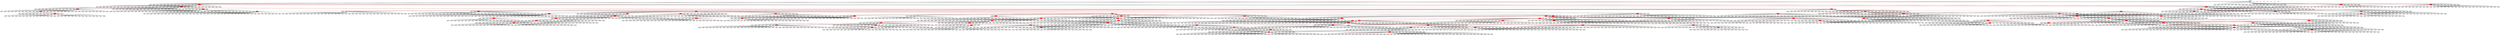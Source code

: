 digraph SearchTree {
  rankdir=TB;
  node  [style=filled, fontname="Helvetica"];
  { rank=same; 30289; }
  { rank=same; 915342; 455430; 854967; 220925; 152664; 669497; 998005; 575779; 353476; 268019; 423641; 220374; 3761; 624342; 182758; 61115; 20613; 623492; 160874; 396177; 843540; 749570; 111560; 586432; 516236; 703938; 925740; 162519; 681367; 970098; 3144; 619236; 769277; 770681; 814058; 293645; 825995; 926015; 430514; 965144; 268240; 585290; 623984; 741523; 249095; 272665; 802970; 623559; 61823; 326347; 121284; 357611; 119345; 397471; 79148; 704060; 132677; 973056; 682769; 430570; 58166; 14213; 16330; 687627; 997718; 90278; 162317; 222132; 281211; 158831; 362336; 388660; 71025; 588169; 852968; 213763; 565781; 776595; 712140; 484368; 846796; 712437; }
  { rank=same; 185902; 172241; 411369; 598281; 820359; 392285; 706818; 605397; 706065; 72439; 148428; 623555; 480665; 738069; 827702; 20183; 527213; 747120; 679238; 628818; 614740; 913544; 277628; 183612; 209572; 482720; 64292; 789520; 288717; 63444; 597801; 167702; 132150; 516948; 15892; 120872; 109629; 209456; 219790; 873798; 988534; 727708; 64961; 678321; 454696; 2163; 870739; 924375; 111178; 377393; 9814; 181823; 360443; 411241; 506919; 918051; 482412; 10411; 461222; 895910; 105535; 901251; 585561; 875227; 130194; 401873; 634786; 976771; 573058; 398178; 722756; 543102; 998190; 628171; 120818; 159718; 241977; 399898; 523813; 782573; 91378; 590530; 623778; 577995; 843033; 171681; 619353; 455945; 273913; 93457; 69899; }
  { rank=same; 687163; 285026; 387407; 788644; 706372; 556789; 621465; 225178; 268593; 459428; 77947; 704892; 35456; 739990; 749288; 177720; 356589; 723175; 30457; 866813; 623745; 636536; 595293; 493359; 550705; 454630; 306084; 582299; 34409; 939631; 243932; 911254; 367510; 339804; 543944; 417663; 968947; 508790; 132248; 594270; 131767; 953459; 402840; 387065; 805129; 333808; 40036; 77370; 884161; 387824; 30454; }
  { rank=same; 839965; 806248; 23217; 402305; 764431; 834816; 127645; 320827; 454019; 174561; 19614; 938166; 593405; 404156; 622914; 869531; 720990; 178249; 176575; 774481; 829410; 728369; 183041; 326987; 616108; 237977; 60918; 110610; 574947; 385806; 272845; 167836; 186048; 315565; 737276; 983409; 767463; 8386; 822772; 691176; 752927; 19856; 886692; 234094; 150850; 751136; 631344; 285672; 984626; 28862; 802607; 233368; 111111; 721934; 531940; 151046; 720981; 784538; 79986; 180639; 12967; 12907; 391493; 177839; 713174; 754274; 780743; 947738; 623025; 868770; 973307; 938132; 438512; 526756; 866822; }
  { rank=same; 462054; 934816; 977612; 142752; 1920; 665558; 989460; 668240; 922825; 580894; 482749; 482649; 456800; 924493; 268084; 622780; 63138; 547292; 62491; 290006; 165820; 61731; 15041; 61223; 283681; 388165; 161065; 121414; 170678; 752011; 176136; 250934; 3385; 157246; 171463; 198914; 259283; 368195; 550487; 727578; 781858; 300069; 165070; 456610; 3472; 392412; 935920; 666318; 779596; 896121; 749728; 35487; 233047; 103247; 139154; 692151; 658865; 346906; 983870; 631066; 454900; 821164; 398740; 368793; 233359; 119135; 414522; 214122; 248993; 131720; 86190; 83644; 448694; 657051; 974165; 266770; 878177; 501825; 144168; 388530; 727279; 620656; 118653; 187586; 9832; 530266; 71170; 244128; 274527; 678758; 530890; 550094; 604031; 621398; 242006; 842538; 544093; 957524; 389771; 430284; 830331; 395741; 844228; 792425; 275555; 625411; 1181; 251988; 307945; 934432; 883600; 727724; 974303; 790298; 727685; 705508; 547763; 856433; 150109; 972374; 361934; 534155; 690958; 287249; 431622; 331695; 179085; 260847; 312909; 706513; 518718; 244809; 678770; 136579; 173060; 73353; 955627; 268882; 311462; 451587; 688354; 64508; 439246; 431880; 80417; 66410; 347522; 799492; 32944; 704428; 720988; 823868; 184575; 366989; 321255; 983755; 462744; 691545; 503968; 939901; 915065; 13134; 515409; 945155; 849433; 249160; 829242; 689920; 334504; 178254; 376618; 326122; 80510; 687838; 174145; 497467; 327055; 165158; 267193; 173708; 100490; 581940; 695289; 972987; 634529; 28749; 391646; 139201; 931039; 935761; 307450; 802510; 85243; 116498; 853949; 932944; 146278; 978866; 895114; 288495; 948158; 632544; 726800; 723397; 70821; 288535; 915916; 615032; 110028; 531891; 547264; 324358; 359365; 29802; 16065; 226627; 11834; 146395; 617731; 463029; 404283; 100134; 257264; 27138; 549049; 628259; 165420; 68261; 207346; 4513; 61351; 376907; 916163; 99402; 311738; 678718; 221944; 861405; 967434; 257259; 346933; 355059; 173381; 239251; 398709; 622610; 256623; 803359; 255444; 35783; 348462; 33387; 784090; 252354; 199959; 722714; 320222; 129134; 270456; 286585; 725412; 949707; 268049; 163721; 378267; 531844; 169366; 157657; 705862; 277078; 395330; 399008; }
  { rank=same; 463119; 32546; 337716; 276641; 177165; 176239; 73793; 189662; 812930; 377399; 812747; 433653; 577390; 692844; 737779; 758688; 988517; 309595; 8377; 506829; 436855; 467481; 425355; 595953; 812210; 746681; 143896; 222573; 932900; 454543; 455836; 221176; 512910; 842661; 460159; 497337; 932639; 455373; 939141; 939373; 597511; 298168; 122618; 20371; 466947; 392489; 340246; 211498; 285012; 300413; 264192; 83783; 45948; 301524; 169835; 70096; 224735; 161238; 742683; 20124; 740042; 80209; 213962; 631446; 40034; 494784; 702997; 787485; 755112; 500757; 989631; 929016; 927089; 199082; 277730; 862645; 90889; 406787; 183823; 269708; 900232; 112157; 226939; 81612; 76276; 935092; 120192; 955359; 782432; 624962; 343140; 129845; 990404; 440337; 992813; 181450; 724459; 403545; 345174; 87816; 111585; 884603; 45419; 599992; 991280; 114819; 751198; 588414; 885066; 395515; 952119; 863937; 392848; 545446; 865226; 332945; 696664; 594924; 264237; 932823; 739517; 932512; 992797; 7710; 94108; 339209; 635161; 926073; 114952; 22687; 118280; 542844; 789995; 336015; 437755; 120453; 589436; 431739; 630129; 550075; 141972; 698814; 146892; 235599; 330095; 403933; 166648; 462211; 346271; 749831; 618501; 915743; 598470; 384359; 723840; 386849; 36978; 534186; 564708; 244987; 215346; 171764; 810321; 403093; 580501; 265068; 22874; 679088; 153077; 33787; 723936; 859108; 903791; 967508; 426183; 563337; 483302; 811932; 852911; 156070; 842314; 144442; 703214; 649332; 327940; 699291; 883281; 809505; 19341; 839151; 818155; 977371; 995094; 317475; 153837; 157579; 462786; 174515; 834131; 127038; 425487; 520064; 665912; 241220; 532975; 90420; 93252; 209314; 217281; 173937; 989199; 162290; 721197; 722672; 454440; 739255; 840735; 517918; 518142; 554340; 834755; 562530; 701144; 128152; 575370; 91658; 765858; 296716; 116718; 126110; 392633; 561321; 576582; 430950; 929984; 140368; 751427; 532686; 691504; 276710; 944976; 85273; 144725; 843834; 171371; 856728; 11880; 997785; 180058; 73240; 899020; 685413; 838895; 397434; 8026; 486681; 989610; 71312; 94701; 703957; 916030; 246406; 845149; 149270; 498930; 229835; 888706; 154147; 332253; 327210; 298545; 27766; 202235; 927721; 245343; 904515; 235723; 754993; 506508; 793857; 684809; 883936; 199914; 954664; 100698; 325896; 624491; 403534; 326241; 700222; 722414; 367375; 840738; 393514; 67397; 61795; 387422; 244791; 571871; 92689; 439843; 548747; 221458; 628591; 932424; 717708; 732206; 117504; 265928; 923430; 370002; 694481; 884867; 331860; 552998; 621037; 339699; 511613; 315568; 826640; 718837; 245861; 356943; 235392; 575917; 635015; 507840; 968745; 454958; 178220; 479027; 240997; 215624; 888800; 879983; 223777; 118187; 583415; 997603; 83179; 2794; 461435; 72270; 769612; 94079; 176494; }
  { rank=same; 769461; 750453; 697376; 665132; 749674; 829088; 612272; 561927; 383334; 918076; 64894; 750749; 633937; 210527; 151037; 714778; 161922; 100380; 388234; 692142; 395008; 177018; 721734; 578564; 280762; 832571; 453077; 472599; 453845; 797770; 128238; 260179; 909083; 277898; 20361; 468543; 973171; 263106; 364635; 813073; 327795; 96745; 235447; 392418; 572082; 241419; 887991; 145476; 313670; 621212; 849608; 889949; 720270; 659181; 625605; 696671; 376830; 606644; 37476; 328205; 268947; 69330; 527288; 378133; 156190; 457812; 1166; 856908; 266735; 791678; 806981; 807093; 843160; 864687; 881966; 931809; 551827; 245803; 687872; 212362; 550179; 316952; 748301; 208628; 696393; 723206; 179928; 358898; 257525; 751119; 170807; 937792; 276834; 694696; 145445; 367349; 68042; 177022; 260492; 436518; 494800; 634475; 974668; 253505; 325502; 547649; 328384; 591894; 163468; 166020; 599744; 184927; 258874; 131970; 35989; 722910; 873429; 920573; 450535; 376701; 537799; 959720; 120954; 390461; 269270; 456930; 79921; 887352; 435770; 422430; 691923; 748556; 750325; 756440; 852825; 899307; 163344; 185060; 335853; 866541; 226008; 845714; 726014; 391180; 125969; 461079; 588078; 861059; 34520; 572184; 252217; 659177; 82345; 623854; 441320; 75562; 68842; 300558; 626126; 259330; 122490; 724818; 710105; 753217; 599004; 610705; 832059; 344217; 812639; 612783; 47979; 226203; 822843; 823457; 432726; 895678; 521807; 455631; 685190; 690408; 727567; 586659; 932575; 598560; 267104; 932288; 93227; 958788; 228060; 185858; 108501; 622249; 377960; 580891; 223619; 720705; 982450; 431746; 58674; 594727; 739624; 111205; 18272; 118405; 549297; 782697; 65320; 100929; 573450; 398793; 835970; 225847; 864259; 87199; 507215; 63670; 394968; 297734; 711314; 982592; 158871; 603705; 480923; 133265; 485579; 128117; 162555; 225836; 464345; 281004; 749167; 196364; 60259; 988457; 494312; 170666; 798717; 567244; 228121; 106589; 148626; 153662; 597559; 722361; 12940; 168004; 671837; 836796; 753169; 712528; 790002; 527382; 285969; 842821; 369346; 317635; 438023; 411282; 366973; 302626; 334191; 220319; 392350; 584719; 624119; 239948; 167910; 878028; 23412; 517796; 80314; 121059; 95807; 1615; 204992; 32744; 227798; 298; 147780; 219473; 959134; }
  { rank=same; 408629; 931883; 813930; 173369; 973321; 677973; 658755; 17769; 13760; 892921; 156502; 770456; 514604; 887010; 285171; 480687; 432144; 245147; 956451; 257624; 246206; 733753; 853551; 14225; 780239; 595090; 722170; 529716; 460423; 683474; 658762; 887391; 112936; 952859; 783506; 290893; 786301; 845513; 880193; 932062; 431436; 245382; 314245; 398529; 830261; 266275; 400950; 563137; 62311; 437934; 836396; 768406; 408328; 377946; 871555; 587283; 603246; 128714; 46876; 833762; 978219; 247635; 664769; 389000; 317212; 217686; 696157; 131512; 294462; 224605; 480768; 136439; 575637; 686417; 804933; 892782; 893410; 978716; 745235; 433606; 222622; 423293; 433382; 916297; 648186; 376014; 21091; 554408; 915766; 488801; 377796; 628645; 719546; 864214; 688502; 973451; 17550; 274893; 300124; 639124; 514916; 245085; 275028; 267671; 168915; 62531; 543289; 695899; 835595; 877245; 862501; 941302; 839596; 832326; 831087; 237592; 207716; 628977; 749858; 332874; 934710; 226202; 781811; 17930; 870233; 896668; 660451; 474248; 345293; 690729; 842861; 909701; 75433; 88796; 597030; 706821; 276236; 529048; 96607; 716178; 507155; 487238; 915419; 367641; 430388; 798726; 139404; 810082; 868247; 877995; 618439; 225544; 867665; 9714; 492599; 23259; 53802; 8849; 863666; 849279; 781630; 813476; 396584; 976007; 895259; 109714; 547795; 846525; 492805; 972993; 700518; 795892; 310070; 441446; 132458; 308652; 61167; 525353; 482542; 637964; 517794; 93364; 963394; 547541; 224073; 173203; 400032; 585480; 269642; 391452; 863886; 875305; 957268; 511691; 230837; 268275; 910609; 10465; 895603; 731550; 925977; 847320; 523899; 299984; 412999; 578053; 562958; 382889; 378453; 315922; 243399; 929247; 592954; 97277; 10096; 575751; 248691; 177473; 131283; 283955; 73336; 242777; 78475; 393904; 767634; 310814; 689615; 181716; 271433; 972910; 542744; 845720; 519622; 486159; 705500; 705043; 181082; 989074; 327954; 515109; 440691; 678283; 23366; 841249; 101103; 804119; 131017; 726649; 250735; 15627; 752990; 852675; 979946; 589778; 973776; 767588; 898841; 977871; 118168; 234599; 169821; 792165; 730429; 699920; 781462; 618916; 870167; 348804; 683134; 917136; 738613; 684806; 788258; 424225; 921999; 20604; 394655; 900588; 93416; 930053; 548528; 435128; 868561; 690516; 930327; 370238; 869718; 316440; 433725; 296376; 425333; 223631; 751066; 2906; 313508; 347550; 232604; 727387; 109288; 840119; 496297; 155353; 586588; 41725; 727592; 737528; 260110; 215708; 139403; 267085; 948867; 481481; 265624; 275711; 835038; 207321; 630725; 450818; 267686; 899245; 985513; 58010; 728142; 860807; 592123; 857379; 809093; 102188; 599332; 437617; 702904; 870100; 549619; 883491; 244634; 13962; 138692; 627044; 214332; 259606; 882965; 455105; 231576; 818798; 224076; 881174; 392582; 700357; 282421; 726440; 228137; 293870; 801020; 17469; 844049; 561700; 256480; 665748; 970474; 274376; 918799; 773727; 70013; 432100; 326999; 844871; 377209; 291407; 823283; 14990; 759121; 937710; 122901; 77025; 882960; 563282; 243516; 390090; 882739; 976766; 799892; 286105; 539151; 564681; 861161; 998578; 245099; 110639; 604435; 871840; 378397; 393500; 340607; 392032; 124919; 157229; 136565; 627592; 753607; 561949; 154105; 894999; 865893; 895533; 84770; 986308; 798916; }
  { rank=same; 627830; 10506; 229755; 462900; 394778; 880208; 454800; 88283; 2798; 40606; 788080; 44158; 706704; 356594; 162974; 733898; 232838; 28270; 973427; 346770; 438031; 371621; 526219; 624814; 757762; 729605; 821207; 37264; 678173; 776124; 431176; 696043; 396637; 146914; 550548; 440843; 801551; 173342; 691565; 131616; 435448; 679595; 591230; 438629; 108649; 699498; 806299; 710352; 43917; 659722; 290856; 567253; 396297; 935166; 341574; 977365; 328112; 110721; 312697; 703820; 504922; 820035; 150522; 114164; 526639; 225044; 153322; 277425; 842744; 516388; 977534; 631831; 69225; 964962; 796365; 143957; 720589; 728488; 239607; 119400; 34577; 269681; 562525; 403498; 361123; 119511; 275; 213567; 749095; 108767; 394304; 774891; 463293; 437685; 40333; 932987; 143392; 956293; 931696; 774692; 95672; 631489; 163128; 143396; 432176; 554911; 973096; 700467; 152722; 461478; 888095; 171430; 576466; 316145; 197926; 593438; 557790; 933848; 464222; 647831; 821412; 977761; 1426; 15568; 223825; 246217; 976382; 910251; 627852; 838419; 414248; 120594; 915257; 549896; 748267; 483166; 883384; 440815; 158577; 11332; 249889; 886840; 981; 631251; 720785; 550002; 993154; 896517; 603957; 435997; 916955; 750415; 973173; 230963; 132319; 634119; 198831; 158762; 802616; 205403; 561493; 22646; 195934; 129988; 257675; 131155; 104428; 895119; 119274; 796485; 847355; 105961; 416750; 145325; 124269; 421834; 804819; 596252; 626659; 257201; 481342; 256274; 355040; 959857; 619128; 957588; 511713; 701964; 272997; 839417; 84379; 621708; 289418; 982965; 796118; 802098; 8571; 622098; 969177; 804979; 366577; 162713; 728682; 609463; 920137; 565713; 526826; 405809; 503054; 295330; 212835; 96762; 128624; 353552; 319624; 113998; 521759; 779386; 384711; 987435; 728567; 458956; 493895; 124168; 725203; 869343; 727468; 17030; 43826; 60683; 244562; 224214; 161393; 270543; 818082; 959101; 12919; 247601; 316026; 658575; 243743; 205457; 20315; 974714; 902515; 84636; 849179; 515947; 820996; 933235; 703430; 463132; 431087; 454550; 877863; 162129; 533480; 872345; 455419; 236678; 270137; 488968; 977557; 524083; 340237; 254314; 836512; 275033; 366956; 527639; 88944; 463363; 111465; 74077; 212088; 723557; 211070; 917014; 432170; 935651; 774614; 728621; 596303; 464417; 97739; 401897; 41908; 125898; 389038; 735517; 68849; 20576; 335164; 111117; 84299; 414262; 287963; 2638; 775862; 377732; 76480; 226016; 128834; 973143; 799859; 612907; 173569; 551086; 383091; 704016; 764146; 430948; 623482; 859711; 240012; 880870; 2124; 675296; 543337; 361165; 707677; 80647; 382374; 935724; 225791; 177132; 268728; 169830; 781900; 664899; 715102; 694879; 876127; 107156; 636720; 897677; 882364; 812659; 174545; 679773; 372187; 840232; 16190; 685008; 180610; 186919; 680358; 542829; 707123; 503101; 588998; 544040; 774824; 780731; 932349; 156510; 797403; 931913; 678479; 74844; 177823; 586224; 588658; 585338; 277801; 177870; 522624; 588795; 174330; 999172; 703923; 777264; 240637; 867248; 792147; 272407; 357585; 111731; 592348; 578599; 505389; 523938; 749102; 184458; }
  { rank=same; 819187; 230585; 100950; 170863; 458918; 234107; 275936; 242507; 586277; 238152; 598198; 111469; 84242; 23127; 71961; 206265; 636324; 688920; 172722; 170081; 430223; 863521; 351697; 269003; 853534; 428690; 937373; 505725; 169577; 64106; 727036; 440729; 265324; 587027; 74520; 382614; 92214; 828879; 160884; 584674; 471490; 169287; 72799; 240880; 163756; 876161; 203373; 702893; 490816; 377837; 729030; 498469; 117192; 211177; 70447; 393841; 923887; 120852; 533737; 207150; 40376; 570701; 174471; 10573; 74741; 132277; 385093; 675473; 94914; 506534; 962191; 177392; 303392; 632571; 21362; 213075; 298658; 432715; 789331; 246411; 542431; 89362; 376929; 78163; 901267; 505775; 426206; 550972; 72250; 90609; 600081; 695633; 7063; 131291; 358985; 72826; 245562; 42424; 325529; 184795; 835416; 934453; 171029; 658928; 264396; 24987; 218293; 671454; 896572; 319986; 485151; 748308; 177886; 788129; 90534; 550740; 62549; 399600; 579231; 594039; 468668; 421810; 575860; 245076; 245788; 179614; 166499; 225634; 823088; 20367; 828726; 145235; 161292; 66336; 243985; 391372; 185480; 919475; 209326; 217467; 199071; 343982; 93773; 561742; 276545; 973139; 895429; 780673; 97626; 91219; 216737; 17819; 186531; 207309; 914354; 304482; 112717; 928423; 498471; 522992; 331248; 701297; 699491; 688844; 983890; 177856; 933380; 997; 156559; 3298; 413478; 250267; 333304; 891138; 774137; 70517; 864686; 375964; 365993; 179790; 186429; 681446; 265428; 464122; 232478; 926959; 624670; 835727; 782023; 225737; 281694; 69564; 137511; 347912; 273765; 538916; 74587; 269418; 229821; 228873; 122889; 463789; 183306; 562830; 400270; 183696; 963013; 148080; 169556; 331678; 330175; 333941; 588497; 34843; 22325; 765039; 269496; 19834; 255625; 285725; 835769; 116884; 245814; 953772; 148609; 752016; 633003; 331036; 831765; 138807; 224439; 173318; 767219; 533876; 625832; 94824; 97530; 744503; 236264; 521634; 186785; 13550; 169249; 862534; 229759; 228444; 224556; 210752; 214684; 205450; 125315; 118714; 266551; 204725; 193671; 518159; 19633; 186421; 563541; 181565; 212234; 212709; 141968; 106890; 62758; 237893; 978858; 919963; 739192; 277887; 964795; 706222; 749941; 700444; 844840; 466249; 790330; 788161; 690407; 134155; 456114; 707951; 225138; 19217; 898360; 973285; 891893; 594394; 327342; 186246; 956753; 77592; 957293; 459721; 425840; 474670; 584937; 396718; 179874; 15696; 506227; 475586; 217136; 265255; 257560; 130385; 171975; 952142; 133370; 109800; 12969; 58753; 97080; 170250; 205859; 103637; 93950; 201997; 938357; 382033; 174363; 843131; 685672; 754371; 848899; 552983; 109882; 696775; 994805; 468954; 691890; 95615; 31065; 240387; 391648; 881904; 436100; 164733; 963192; 616713; 76881; 365243; 696879; 284689; 164816; 691519; 867246; 35495; 624699; 398045; 380156; 692207; 701768; 75385; 695329; 223929; 331820; 15812; 190475; 221587; 367721; 134049; 485299; 500473; 121275; 551363; 186900; 613234; 756732; 436000; 111133; 945919; 935745; 532698; 418551; 914; 449167; 33167; 327957; 377490; 61699; 91217; 367396; 500906; 967489; 556259; 2354; 661240; 972942; 825269; 783679; 597945; 594142; 72693; 214466; 742434; 161071; 261168; 439213; 875185; 751167; 241230; 383731; 845771; 586289; 155878; 99651; 183144; 17565; 880028; 129688; 846955; 18892; 373241; 2347; 169432; 220054; 838420; 534955; 148989; 565640; 628349; 394812; 262914; 731596; 702593; 431825; 314408; 382851; 26063; 82587; 14373; 626115; 216432; }
  { rank=same; 711694; 2074; 221067; 314912; 533335; 526511; 863670; 312320; 664410; 37086; 35507; 506450; 323795; 156448; 798853; 855313; 764391; 25248; 398988; 589672; 415269; 628222; 924725; 382786; 20752; 286770; 328561; 592006; 559303; 19141; 230881; 248596; 308457; 547824; 273617; 688023; 221521; 868904; 256219; 873766; 142935; 180641; 277153; 593773; 573519; 623004; 633178; 471579; 335512; 748653; 486198; 845258; 428966; 813157; 636710; 561687; 721713; 738192; 764149; 282072; 894810; 187124; 223883; 579521; 867356; 748816; 103721; 229041; 670870; 508956; 173097; 841663; 813575; 750712; 751866; 395877; 72914; 674865; 874303; 259064; 399296; 393894; 896404; 219861; 315189; 927243; 924376; 769206; 402133; 183170; 619478; 705957; 174711; 833572; 243547; 819710; 92181; 331960; 904180; 544956; 975966; 728445; 132158; 944786; 148111; 870161; 968299; 336128; 41222; 591216; 925089; 282707; 823623; 287930; 313280; 688220; 968005; 20325; 868267; 244433; }
  { rank=same; 899169; 153164; 842046; 812994; 146074; 948030; 362011; 855472; 265680; 105440; 14276; 470615; 40643; 368374; 973024; 510552; 200118; 420269; 549514; 169352; 752908; 596926; 725143; 921218; 142358; 804961; 483828; 802228; 846432; 17193; 941588; 466561; 424015; 831195; 632984; 704635; 392545; 985547; 156446; 551290; 677889; 544613; 703414; 465651; 1833; 883871; 496099; 490073; 841845; 877558; 97752; 22949; 841417; 975785; 573014; 726905; 947845; 884475; 992856; 310092; 597029; 124836; 111918; 397207; 682621; 209085; 870045; 877301; 959751; 847742; 733042; 185891; 247512; 938851; 440325; 133551; 420483; 385262; 980749; 999876; 173286; 173827; 844388; 261692; 180615; 360511; 847513; 228704; 995842; 632864; 80091; 236452; 397413; 850771; 228478; 398678; 585221; 857444; 390700; 549757; 704691; 842658; 972293; 842770; 776499; 715768; 121048; 66478; 14834; 385458; 75925; 978172; 228079; 600373; 198513; 748533; 213546; 249204; 395465; 677980; 436434; 255051; 219545; 419165; 947333; 977271; 682684; 71555; 314939; 813748; 937077; 399349; 271271; 209761; 222197; 532792; 178927; 918885; 982881; 979340; 19955; 858542; 812656; 144919; 517120; 518507; 357326; 133075; 692295; 579387; 709721; 803136; 977790; 988090; 41619; 21197; 70949; 564186; 634308; 706309; 70588; 965148; 131468; }
  { rank=same; 299313; 483257; 655190; 975822; 859584; 637586; 975277; 895671; 217746; 436423; 453871; 865947; 396104; 606458; 791673; 862300; 549368; 13414; 567532; 412761; 356193; 269735; 888015; 541723; 58022; 318333; 816634; 207778; 62699; 800979; 975141; 105838; 868177; 585083; 835952; 732764; 244517; 17357; 490582; 13971; 843639; 19584; 932390; 313215; 594553; 623506; 576046; 594607; 782756; 692339; 268017; 930609; 102231; 14068; 250021; 627904; 739640; 334811; 180535; 131060; 398807; 40657; 221158; 951719; 787061; 582472; 764704; 799665; 931927; 17994; 726027; 950774; 230761; 391437; 123455; 177848; 213578; 237279; 255975; 966607; 811045; 696342; 21342; 274849; 932810; 868093; 729953; 949154; 3017; 523518; 295821; 705939; 497372; 466024; 513067; 230019; 21452; 480977; 299199; 841559; 841108; 617998; 340133; 622288; 444979; 489522; 901150; 774927; 437640; 852257; 70057; 924673; 817743; 793834; 8953; 624443; 562655; 555130; 904837; 390003; 107061; 140239; 238549; 436474; 91529; 273214; 461774; 90992; 543687; 356893; 16764; 539663; 248574; 325031; 431780; 394703; 76455; 480369; 723140; 706641; 401580; 484329; 707347; 138801; 124659; 235330; 368226; 286881; 209100; 137974; 984098; 292863; 837407; 661779; 976620; 217666; 115929; 178548; 721233; 115880; 619120; 782254; 60123; 964754; 250397; 983195; 862452; 841239; 845060; 565928; 23978; 877825; 784063; 752598; 840294; 971504; 934691; 988976; 917758; 696730; 503450; 33687; 300611; 811316; 104223; 429139; 527077; 493505; 312272; 959307; 957841; 207362; 748166; 160338; 877002; 873031; 165467; 720072; 274599; 129053; 291081; 242827; 865278; 589028; 690379; 580169; 572146; 372916; 506779; 374517; 284577; 257723; 974202; 840095; 376867; 564290; 246323; 133033; 165069; 990019; 561018; 18663; 346146; 166206; 186861; 24610; 219900; 988885; 987294; 985795; 831568; 738851; 728360; 725557; 707291; 564916; 720914; 473704; 65943; 69958; 891927; 483411; 9654; 498574; 181762; 42404; 507921; 50040; 16074; 543554; 678359; 208036; 704816; 979016; 891767; 931872; 860423; 834951; 989562; 482807; 248050; 821728; 87604; 89518; 832090; 455433; 703023; 820302; 220090; 960412; 543459; 899218; 242995; 584035; 561126; 834355; 989289; 869033; 862474; 542759; 853066; 397209; 431735; 264811; 239677; 584587; 123775; 13652; 667859; 76039; 14952; 844133; 681335; 515015; 504579; 265734; 393092; 595132; 723685; 585341; 709016; 859510; 152223; 168944; 993206; 762440; 523142; 570819; 966169; 884372; 113721; 403148; 987324; 842876; 361996; 938373; 947111; 635700; 953727; 120353; 656621; 878920; 317773; 37506; 432082; 461548; 838542; }
  { rank=same; 849246; 60051; 321360; 13981; 252459; 629343; 667931; 595912; 707884; 351977; 718017; 775664; 175784; 637804; 119666; 397708; 581441; 800672; 728016; 238681; 547329; 858453; 109781; 687462; 286537; 523235; 176395; 726065; 711923; 975985; 247207; 95274; 783175; 691506; 68781; 161905; 822088; 170484; 654891; 723689; 784702; 685059; 842727; 594255; 383089; 491779; 959212; 519291; 751530; 596657; 938314; 990826; 481110; 664100; 143950; 696429; 565069; 490849; 760861; 736549; 689250; 510562; 13704; 391400; 413580; 658695; 223745; 822423; 252881; 455997; 173014; 36306; 172253; 966424; 60371; 103291; 827155; 867638; 60625; 598410; 862435; 833145; 524055; 997477; 179017; 158937; 801976; 620438; 141967; 125444; 20430; 426145; 736358; 870456; 803267; 747817; 514333; 856151; 483500; 417504; 748898; 664322; 843996; 854092; 923130; 824801; 660020; 398393; 868031; 974773; 169219; 872688; 993352; 915891; 918964; 561010; 182078; 844913; 60183; 19108; 228532; 295906; 930418; 592386; 522228; 782214; 288440; 522599; 384080; 588719; 855842; 750061; 439019; 370139; 375226; 985820; 923633; 105546; 724368; 999248; 174457; 856947; 32750; 914266; 874058; 484580; 149993; 929409; 814107; 88821; 160976; 925077; 926111; 681344; 71290; 859505; 225583; 253521; 881485; 883455; 134018; 916726; 370081; 245275; 467167; 403588; 682421; 465918; 942955; 158226; 207648; 720475; 890546; 681773; 745850; 918812; 861970; 862371; 426440; 70885; 75787; 259951; 981061; 849323; 396580; 255460; 664514; 826112; 13446; 162762; 999910; 340055; 237949; 131052; 15619; 97892; 947421; 303000; 179443; 932319; 832575; 164367; 435125; 834419; 264669; 73976; 501087; 433983; 41709; 672627; 748513; 682005; 619242; 269671; 87254; 17387; 546362; 207586; 142543; 148267; 141637; 930122; 931126; 797531; 405863; 122223; 709357; 1815; 538772; 3991; 804560; 80383; 170168; 221212; 184333; 697712; 779684; 390815; 244429; 903880; 527234; 689970; 224506; 224582; 473260; 378297; 284105; 551031; 480752; 957622; 614024; 728251; 918999; 918411; 598775; 404700; 395182; 588488; 483880; 665150; 958483; 273526; 859555; 63680; 489011; 704214; 430025; 126437; 362603; 312498; 742250; 501097; 78267; 460995; 20826; 513420; 87715; 957275; 881444; 338040; 165472; 512301; 981965; 804920; 420618; 859093; 974166; 75448; 75825; 93918; 17250; 696943; 931149; 628168; 690914; 872242; 836633; 795480; 433614; 995618; 99484; 369491; 298713; 515632; 572792; 886806; 13793; 482282; 777681; 541988; 918928; 806274; 77037; }
185902 [fillcolor=gray85];
172241 [fillcolor=gray85];
411369 [fillcolor=gray85];
598281 [fillcolor=gray85];
820359 [fillcolor=gray85];
392285 [fillcolor=gray85];
706818 [fillcolor=gray85];
605397 [fillcolor=gray85];
706065 [fillcolor=gray85];
72439 [fillcolor=gray85];
148428 [fillcolor=gray85];
623555 [fillcolor=gray85];
480665 [fillcolor=gray85];
738069 [fillcolor=gray85];
827702 [fillcolor=gray85];
20183 [fillcolor=gray85];
527213 [fillcolor=gray85];
747120 [fillcolor=gray85];
679238 [fillcolor=gray85];
628818 [fillcolor=gray85];
614740 [fillcolor=gray85];
913544 [fillcolor=gray85];
277628 [fillcolor=gray85];
183612 [fillcolor=gray85];
209572 [fillcolor=gray85];
482720 [fillcolor=gray85];
64292 [fillcolor=gray85];
789520 [fillcolor=gray85];
288717 [fillcolor=gray85];
63444 [fillcolor=gray85];
597801 [fillcolor=gray85];
167702 [fillcolor=gray85];
132150 [fillcolor=gray85];
516948 [fillcolor=gray85];
15892 [fillcolor=gray85];
120872 [fillcolor=gray85];
109629 [fillcolor=gray85];
209456 [fillcolor=gray85];
219790 [fillcolor=gray85];
873798 [fillcolor=gray85];
988534 [fillcolor=gray85];
727708 [fillcolor=gray85];
64961 [fillcolor=gray85];
678321 [fillcolor=gray85];
454696 [fillcolor=gray85];
2163 [fillcolor=gray85];
870739 [fillcolor=gray85];
924375 [fillcolor=gray85];
111178 [fillcolor=gray85];
377393 [fillcolor=gray85];
9814 [fillcolor=gray85];
181823 [fillcolor=gray85];
839965 [fillcolor=gray85];
806248 [fillcolor=gray85];
23217 [fillcolor=gray85];
402305 [fillcolor=gray85];
764431 [fillcolor=gray85];
834816 [fillcolor=gray85];
127645 [fillcolor=gray85];
320827 [fillcolor=gray85];
454019 [fillcolor=gray85];
174561 [fillcolor=gray85];
360443 [fillcolor=gray85];
19614 [fillcolor=gray85];
938166 [fillcolor=gray85];
593405 [fillcolor=gray85];
404156 [fillcolor=gray85];
622914 [fillcolor=gray85];
869531 [fillcolor=gray85];
720990 [fillcolor=gray85];
178249 [fillcolor=gray85];
176575 [fillcolor=gray85];
774481 [fillcolor=gray85];
829410 [fillcolor=gray85];
728369 [fillcolor=gray85];
183041 [fillcolor=gray85];
326987 [fillcolor=gray85];
616108 [fillcolor=gray85];
237977 [fillcolor=gray85];
60918 [fillcolor=gray85];
110610 [fillcolor=gray85];
574947 [fillcolor=gray85];
411241 [fillcolor=gray85];
385806 [fillcolor=gray85];
272845 [fillcolor=gray85];
167836 [fillcolor=gray85];
186048 [fillcolor=gray85];
315565 [fillcolor=gray85];
737276 [fillcolor=gray85];
983409 [fillcolor=gray85];
462054 [fillcolor=gray85];
934816 [fillcolor=gray85];
977612 [fillcolor=gray85];
142752 [fillcolor=gray85];
1920 [fillcolor=gray85];
665558 [fillcolor=gray85];
989460 [fillcolor=gray85];
668240 [fillcolor=gray85];
922825 [fillcolor=gray85];
580894 [fillcolor=gray85];
482749 [fillcolor=gray85];
482649 [fillcolor=gray85];
456800 [fillcolor=gray85];
924493 [fillcolor=gray85];
268084 [fillcolor=gray85];
622780 [fillcolor=gray85];
63138 [fillcolor=gray85];
547292 [fillcolor=gray85];
62491 [fillcolor=gray85];
290006 [fillcolor=gray85];
165820 [fillcolor=gray85];
61731 [fillcolor=gray85];
15041 [fillcolor=gray85];
61223 [fillcolor=gray85];
283681 [fillcolor=gray85];
388165 [fillcolor=gray85];
161065 [fillcolor=gray85];
767463 [fillcolor=gray85];
121414 [fillcolor=gray85];
170678 [fillcolor=gray85];
752011 [fillcolor=gray85];
176136 [fillcolor=gray85];
250934 [fillcolor=gray85];
3385 [fillcolor=gray85];
157246 [fillcolor=gray85];
171463 [fillcolor=gray85];
198914 [fillcolor=gray85];
259283 [fillcolor=gray85];
368195 [fillcolor=gray85];
550487 [fillcolor=gray85];
727578 [fillcolor=gray85];
781858 [fillcolor=gray85];
300069 [fillcolor=gray85];
165070 [fillcolor=gray85];
456610 [fillcolor=gray85];
3472 [fillcolor=gray85];
392412 [fillcolor=gray85];
935920 [fillcolor=gray85];
666318 [fillcolor=gray85];
779596 [fillcolor=gray85];
896121 [fillcolor=gray85];
749728 [fillcolor=gray85];
35487 [fillcolor=gray85];
233047 [fillcolor=gray85];
103247 [fillcolor=gray85];
139154 [fillcolor=gray85];
692151 [fillcolor=gray85];
658865 [fillcolor=gray85];
346906 [fillcolor=gray85];
983870 [fillcolor=gray85];
631066 [fillcolor=gray85];
454900 [fillcolor=gray85];
821164 [fillcolor=gray85];
398740 [fillcolor=gray85];
368793 [fillcolor=gray85];
233359 [fillcolor=gray85];
119135 [fillcolor=gray85];
414522 [fillcolor=gray85];
214122 [fillcolor=gray85];
248993 [fillcolor=gray85];
131720 [fillcolor=gray85];
86190 [fillcolor=gray85];
83644 [fillcolor=gray85];
448694 [fillcolor=gray85];
657051 [fillcolor=gray85];
974165 [fillcolor=gray85];
266770 [fillcolor=gray85];
878177 [fillcolor=gray85];
8386 [fillcolor=gray85];
501825 [fillcolor=gray85];
144168 [fillcolor=gray85];
388530 [fillcolor=gray85];
727279 [fillcolor=gray85];
620656 [fillcolor=gray85];
118653 [fillcolor=gray85];
187586 [fillcolor=gray85];
9832 [fillcolor=gray85];
530266 [fillcolor=gray85];
71170 [fillcolor=gray85];
244128 [fillcolor=gray85];
274527 [fillcolor=gray85];
678758 [fillcolor=gray85];
530890 [fillcolor=gray85];
550094 [fillcolor=gray85];
822772 [fillcolor=gray85];
604031 [fillcolor=gray85];
621398 [fillcolor=gray85];
242006 [fillcolor=gray85];
842538 [fillcolor=gray85];
544093 [fillcolor=gray85];
957524 [fillcolor=gray85];
389771 [fillcolor=gray85];
430284 [fillcolor=gray85];
830331 [fillcolor=gray85];
395741 [fillcolor=gray85];
844228 [fillcolor=gray85];
792425 [fillcolor=gray85];
275555 [fillcolor=gray85];
625411 [fillcolor=gray85];
1181 [fillcolor=gray85];
251988 [fillcolor=gray85];
307945 [fillcolor=gray85];
934432 [fillcolor=gray85];
883600 [fillcolor=gray85];
727724 [fillcolor=gray85];
974303 [fillcolor=gray85];
790298 [fillcolor=gray85];
727685 [fillcolor=gray85];
705508 [fillcolor=gray85];
547763 [fillcolor=gray85];
856433 [fillcolor=gray85];
150109 [fillcolor=gray85];
972374 [fillcolor=gray85];
361934 [fillcolor=gray85];
534155 [fillcolor=red, fontcolor=white];
690958 [fillcolor=gray85];
287249 [fillcolor=gray85];
431622 [fillcolor=gray85];
331695 [fillcolor=gray85];
179085 [fillcolor=gray85];
260847 [fillcolor=gray85];
312909 [fillcolor=gray85];
706513 [fillcolor=gray85];
518718 [fillcolor=gray85];
244809 [fillcolor=gray85];
678770 [fillcolor=gray85];
136579 [fillcolor=gray85];
173060 [fillcolor=gray85];
73353 [fillcolor=gray85];
955627 [fillcolor=gray85];
268882 [fillcolor=gray85];
311462 [fillcolor=gray85];
451587 [fillcolor=gray85];
688354 [fillcolor=gray85];
64508 [fillcolor=gray85];
439246 [fillcolor=gray85];
431880 [fillcolor=gray85];
80417 [fillcolor=gray85];
66410 [fillcolor=gray85];
347522 [fillcolor=gray85];
799492 [fillcolor=gray85];
32944 [fillcolor=gray85];
704428 [fillcolor=gray85];
720988 [fillcolor=gray85];
823868 [fillcolor=gray85];
463119 [fillcolor=gray85];
32546 [fillcolor=gray85];
337716 [fillcolor=gray85];
276641 [fillcolor=gray85];
177165 [fillcolor=gray85];
176239 [fillcolor=gray85];
73793 [fillcolor=gray85];
184575 [fillcolor=gray85];
189662 [fillcolor=gray85];
812930 [fillcolor=gray85];
377399 [fillcolor=gray85];
812747 [fillcolor=gray85];
433653 [fillcolor=gray85];
577390 [fillcolor=gray85];
692844 [fillcolor=gray85];
737779 [fillcolor=gray85];
366989 [fillcolor=gray85];
758688 [fillcolor=gray85];
988517 [fillcolor=red, fontcolor=white];
309595 [fillcolor=gray85];
8377 [fillcolor=gray85];
506829 [fillcolor=gray85];
436855 [fillcolor=gray85];
467481 [fillcolor=gray85];
425355 [fillcolor=gray85];
321255 [fillcolor=gray85];
595953 [fillcolor=gray85];
812210 [fillcolor=gray85];
746681 [fillcolor=gray85];
143896 [fillcolor=gray85];
222573 [fillcolor=gray85];
932900 [fillcolor=gray85];
454543 [fillcolor=gray85];
455836 [fillcolor=gray85];
221176 [fillcolor=gray85];
512910 [fillcolor=gray85];
506919 [fillcolor=gray85];
842661 [fillcolor=gray85];
460159 [fillcolor=gray85];
497337 [fillcolor=gray85];
932639 [fillcolor=gray85];
455373 [fillcolor=gray85];
939141 [fillcolor=gray85];
939373 [fillcolor=gray85];
597511 [fillcolor=gray85];
298168 [fillcolor=gray85];
122618 [fillcolor=gray85];
20371 [fillcolor=gray85];
466947 [fillcolor=gray85];
392489 [fillcolor=gray85];
340246 [fillcolor=gray85];
211498 [fillcolor=gray85];
285012 [fillcolor=gray85];
300413 [fillcolor=gray85];
264192 [fillcolor=gray85];
918051 [fillcolor=gray85];
83783 [fillcolor=gray85];
45948 [fillcolor=gray85];
301524 [fillcolor=gray85];
983755 [fillcolor=gray85];
169835 [fillcolor=gray85];
70096 [fillcolor=gray85];
224735 [fillcolor=gray85];
161238 [fillcolor=gray85];
742683 [fillcolor=gray85];
20124 [fillcolor=gray85];
740042 [fillcolor=gray85];
80209 [fillcolor=gray85];
213962 [fillcolor=gray85];
631446 [fillcolor=gray85];
40034 [fillcolor=gray85];
494784 [fillcolor=gray85];
702997 [fillcolor=gray85];
787485 [fillcolor=gray85];
755112 [fillcolor=gray85];
500757 [fillcolor=gray85];
989631 [fillcolor=gray85];
929016 [fillcolor=gray85];
927089 [fillcolor=gray85];
199082 [fillcolor=red, fontcolor=white];
277730 [fillcolor=gray85];
862645 [fillcolor=gray85];
90889 [fillcolor=gray85];
462744 [fillcolor=gray85];
406787 [fillcolor=gray85];
183823 [fillcolor=gray85];
269708 [fillcolor=gray85];
900232 [fillcolor=gray85];
112157 [fillcolor=gray85];
226939 [fillcolor=gray85];
81612 [fillcolor=gray85];
76276 [fillcolor=gray85];
935092 [fillcolor=gray85];
120192 [fillcolor=gray85];
955359 [fillcolor=gray85];
782432 [fillcolor=gray85];
624962 [fillcolor=gray85];
343140 [fillcolor=red, fontcolor=white];
129845 [fillcolor=gray85];
990404 [fillcolor=gray85];
440337 [fillcolor=gray85];
992813 [fillcolor=gray85];
181450 [fillcolor=gray85];
724459 [fillcolor=gray85];
403545 [fillcolor=gray85];
345174 [fillcolor=gray85];
87816 [fillcolor=gray85];
111585 [fillcolor=gray85];
884603 [fillcolor=gray85];
45419 [fillcolor=gray85];
599992 [fillcolor=gray85];
991280 [fillcolor=gray85];
114819 [fillcolor=gray85];
751198 [fillcolor=gray85];
588414 [fillcolor=gray85];
885066 [fillcolor=gray85];
395515 [fillcolor=gray85];
952119 [fillcolor=gray85];
482412 [fillcolor=gray85];
863937 [fillcolor=gray85];
392848 [fillcolor=gray85];
545446 [fillcolor=gray85];
865226 [fillcolor=gray85];
332945 [fillcolor=gray85];
696664 [fillcolor=gray85];
594924 [fillcolor=gray85];
691545 [fillcolor=gray85];
264237 [fillcolor=gray85];
932823 [fillcolor=gray85];
739517 [fillcolor=gray85];
932512 [fillcolor=gray85];
992797 [fillcolor=gray85];
7710 [fillcolor=gray85];
94108 [fillcolor=gray85];
339209 [fillcolor=gray85];
635161 [fillcolor=gray85];
926073 [fillcolor=gray85];
114952 [fillcolor=gray85];
22687 [fillcolor=gray85];
118280 [fillcolor=gray85];
542844 [fillcolor=gray85];
789995 [fillcolor=gray85];
336015 [fillcolor=gray85];
437755 [fillcolor=gray85];
120453 [fillcolor=gray85];
691176 [fillcolor=gray85];
589436 [fillcolor=gray85];
431739 [fillcolor=gray85];
630129 [fillcolor=gray85];
550075 [fillcolor=gray85];
141972 [fillcolor=gray85];
698814 [fillcolor=gray85];
146892 [fillcolor=gray85];
235599 [fillcolor=gray85];
330095 [fillcolor=gray85];
403933 [fillcolor=gray85];
166648 [fillcolor=gray85];
462211 [fillcolor=red, fontcolor=white];
503968 [fillcolor=gray85];
346271 [fillcolor=gray85];
749831 [fillcolor=gray85];
618501 [fillcolor=gray85];
915743 [fillcolor=gray85];
598470 [fillcolor=gray85];
384359 [fillcolor=gray85];
723840 [fillcolor=gray85];
10411 [fillcolor=gray85];
386849 [fillcolor=gray85];
36978 [fillcolor=gray85];
752927 [fillcolor=gray85];
534186 [fillcolor=gray85];
564708 [fillcolor=gray85];
244987 [fillcolor=gray85];
215346 [fillcolor=gray85];
939901 [fillcolor=gray85];
171764 [fillcolor=gray85];
810321 [fillcolor=gray85];
403093 [fillcolor=gray85];
580501 [fillcolor=gray85];
265068 [fillcolor=gray85];
22874 [fillcolor=gray85];
679088 [fillcolor=gray85];
153077 [fillcolor=gray85];
33787 [fillcolor=gray85];
723936 [fillcolor=gray85];
915065 [fillcolor=gray85];
859108 [fillcolor=gray85];
461222 [fillcolor=gray85];
903791 [fillcolor=gray85];
967508 [fillcolor=gray85];
426183 [fillcolor=gray85];
563337 [fillcolor=gray85];
483302 [fillcolor=gray85];
811932 [fillcolor=gray85];
852911 [fillcolor=gray85];
156070 [fillcolor=gray85];
842314 [fillcolor=gray85];
144442 [fillcolor=gray85];
703214 [fillcolor=gray85];
649332 [fillcolor=gray85];
327940 [fillcolor=gray85];
699291 [fillcolor=gray85];
883281 [fillcolor=red, fontcolor=white];
809505 [fillcolor=gray85];
19341 [fillcolor=gray85];
839151 [fillcolor=gray85];
818155 [fillcolor=gray85];
977371 [fillcolor=gray85];
995094 [fillcolor=gray85];
317475 [fillcolor=gray85];
153837 [fillcolor=gray85];
157579 [fillcolor=gray85];
462786 [fillcolor=gray85];
174515 [fillcolor=gray85];
834131 [fillcolor=gray85];
127038 [fillcolor=gray85];
425487 [fillcolor=gray85];
520064 [fillcolor=gray85];
665912 [fillcolor=gray85];
241220 [fillcolor=gray85];
532975 [fillcolor=gray85];
90420 [fillcolor=gray85];
93252 [fillcolor=gray85];
209314 [fillcolor=gray85];
217281 [fillcolor=gray85];
173937 [fillcolor=gray85];
989199 [fillcolor=gray85];
162290 [fillcolor=gray85];
721197 [fillcolor=gray85];
722672 [fillcolor=gray85];
454440 [fillcolor=gray85];
739255 [fillcolor=gray85];
840735 [fillcolor=gray85];
517918 [fillcolor=gray85];
518142 [fillcolor=red, fontcolor=white];
554340 [fillcolor=gray85];
834755 [fillcolor=gray85];
769461 [fillcolor=gray85];
750453 [fillcolor=gray85];
697376 [fillcolor=gray85];
665132 [fillcolor=gray85];
749674 [fillcolor=gray85];
829088 [fillcolor=gray85];
612272 [fillcolor=gray85];
561927 [fillcolor=gray85];
383334 [fillcolor=gray85];
918076 [fillcolor=gray85];
64894 [fillcolor=gray85];
13134 [fillcolor=gray85];
562530 [fillcolor=gray85];
750749 [fillcolor=gray85];
633937 [fillcolor=gray85];
210527 [fillcolor=gray85];
151037 [fillcolor=gray85];
714778 [fillcolor=gray85];
701144 [fillcolor=gray85];
161922 [fillcolor=gray85];
100380 [fillcolor=gray85];
515409 [fillcolor=gray85];
388234 [fillcolor=gray85];
692142 [fillcolor=gray85];
395008 [fillcolor=gray85];
945155 [fillcolor=gray85];
177018 [fillcolor=gray85];
721734 [fillcolor=gray85];
578564 [fillcolor=gray85];
128152 [fillcolor=gray85];
280762 [fillcolor=gray85];
832571 [fillcolor=red, fontcolor=white];
453077 [fillcolor=gray85];
19856 [fillcolor=red, fontcolor=white];
472599 [fillcolor=gray85];
453845 [fillcolor=gray85];
797770 [fillcolor=gray85];
128238 [fillcolor=gray85];
260179 [fillcolor=red, fontcolor=white];
909083 [fillcolor=gray85];
277898 [fillcolor=red, fontcolor=white];
20361 [fillcolor=gray85];
575370 [fillcolor=gray85];
468543 [fillcolor=gray85];
886692 [fillcolor=gray85];
973171 [fillcolor=gray85];
263106 [fillcolor=gray85];
364635 [fillcolor=gray85];
813073 [fillcolor=gray85];
327795 [fillcolor=gray85];
234094 [fillcolor=gray85];
91658 [fillcolor=gray85];
96745 [fillcolor=gray85];
235447 [fillcolor=gray85];
392418 [fillcolor=gray85];
572082 [fillcolor=gray85];
241419 [fillcolor=gray85];
887991 [fillcolor=gray85];
145476 [fillcolor=gray85];
313670 [fillcolor=gray85];
895910 [fillcolor=gray85];
621212 [fillcolor=gray85];
849608 [fillcolor=gray85];
889949 [fillcolor=gray85];
720270 [fillcolor=gray85];
659181 [fillcolor=gray85];
849433 [fillcolor=gray85];
625605 [fillcolor=gray85];
696671 [fillcolor=gray85];
376830 [fillcolor=gray85];
606644 [fillcolor=gray85];
37476 [fillcolor=gray85];
328205 [fillcolor=red, fontcolor=white];
268947 [fillcolor=gray85];
69330 [fillcolor=gray85];
150850 [fillcolor=gray85];
527288 [fillcolor=gray85];
378133 [fillcolor=gray85];
156190 [fillcolor=gray85];
457812 [fillcolor=gray85];
1166 [fillcolor=gray85];
856908 [fillcolor=gray85];
266735 [fillcolor=gray85];
791678 [fillcolor=gray85];
806981 [fillcolor=gray85];
751136 [fillcolor=gray85];
807093 [fillcolor=gray85];
843160 [fillcolor=red, fontcolor=white];
249160 [fillcolor=gray85];
864687 [fillcolor=gray85];
881966 [fillcolor=gray85];
931809 [fillcolor=gray85];
551827 [fillcolor=gray85];
245803 [fillcolor=gray85];
687872 [fillcolor=gray85];
105535 [fillcolor=gray85];
212362 [fillcolor=gray85];
550179 [fillcolor=gray85];
316952 [fillcolor=gray85];
748301 [fillcolor=gray85];
829242 [fillcolor=gray85];
208628 [fillcolor=gray85];
696393 [fillcolor=gray85];
901251 [fillcolor=gray85];
723206 [fillcolor=gray85];
179928 [fillcolor=gray85];
765858 [fillcolor=gray85];
358898 [fillcolor=gray85];
689920 [fillcolor=gray85];
257525 [fillcolor=gray85];
751119 [fillcolor=gray85];
170807 [fillcolor=gray85];
937792 [fillcolor=gray85];
276834 [fillcolor=gray85];
694696 [fillcolor=gray85];
145445 [fillcolor=gray85];
367349 [fillcolor=gray85];
68042 [fillcolor=gray85];
177022 [fillcolor=gray85];
260492 [fillcolor=gray85];
436518 [fillcolor=gray85];
494800 [fillcolor=gray85];
634475 [fillcolor=gray85];
974668 [fillcolor=gray85];
253505 [fillcolor=gray85];
325502 [fillcolor=gray85];
547649 [fillcolor=gray85];
328384 [fillcolor=gray85];
591894 [fillcolor=gray85];
163468 [fillcolor=gray85];
166020 [fillcolor=gray85];
599744 [fillcolor=gray85];
184927 [fillcolor=gray85];
258874 [fillcolor=gray85];
131970 [fillcolor=gray85];
35989 [fillcolor=gray85];
585561 [fillcolor=gray85];
631344 [fillcolor=gray85];
722910 [fillcolor=gray85];
873429 [fillcolor=gray85];
920573 [fillcolor=gray85];
450535 [fillcolor=gray85];
875227 [fillcolor=gray85];
376701 [fillcolor=gray85];
537799 [fillcolor=gray85];
959720 [fillcolor=gray85];
120954 [fillcolor=gray85];
334504 [fillcolor=gray85];
390461 [fillcolor=gray85];
269270 [fillcolor=gray85];
456930 [fillcolor=gray85];
79921 [fillcolor=gray85];
887352 [fillcolor=gray85];
435770 [fillcolor=gray85];
178254 [fillcolor=gray85];
422430 [fillcolor=gray85];
691923 [fillcolor=gray85];
748556 [fillcolor=gray85];
750325 [fillcolor=gray85];
756440 [fillcolor=gray85];
852825 [fillcolor=gray85];
899307 [fillcolor=gray85];
408629 [fillcolor=gray85];
931883 [fillcolor=gray85];
627830 [fillcolor=gray85];
813930 [fillcolor=gray85];
173369 [fillcolor=gray85];
376618 [fillcolor=gray85];
819187 [fillcolor=gray85];
973321 [fillcolor=gray85];
711694 [fillcolor=gray85];
687163 [fillcolor=gray85];
296716 [fillcolor=gray85];
230585 [fillcolor=gray85];
100950 [fillcolor=gray85];
677973 [fillcolor=gray85];
658755 [fillcolor=gray85];
899169 [fillcolor=gray85];
17769 [fillcolor=gray85];
13760 [fillcolor=gray85];
892921 [fillcolor=gray85];
156502 [fillcolor=gray85];
770456 [fillcolor=gray85];
2074 [fillcolor=gray85];
514604 [fillcolor=gray85];
887010 [fillcolor=gray85];
285171 [fillcolor=gray85];
299313 [fillcolor=gray85];
480687 [fillcolor=gray85];
432144 [fillcolor=gray85];
326122 [fillcolor=gray85];
153164 [fillcolor=gray85];
245147 [fillcolor=gray85];
956451 [fillcolor=gray85];
221067 [fillcolor=gray85];
257624 [fillcolor=gray85];
163344 [fillcolor=gray85];
246206 [fillcolor=gray85];
10506 [fillcolor=gray85];
733753 [fillcolor=gray85];
116718 [fillcolor=gray85];
849246 [fillcolor=gray85];
126110 [fillcolor=gray85];
853551 [fillcolor=gray85];
14225 [fillcolor=gray85];
185060 [fillcolor=gray85];
780239 [fillcolor=gray85];
483257 [fillcolor=gray85];
595090 [fillcolor=gray85];
60051 [fillcolor=gray85];
229755 [fillcolor=gray85];
722170 [fillcolor=gray85];
462900 [fillcolor=red, fontcolor=white];
529716 [fillcolor=gray85];
460423 [fillcolor=gray85];
321360 [fillcolor=gray85];
683474 [fillcolor=gray85];
655190 [fillcolor=gray85];
658762 [fillcolor=gray85];
887391 [fillcolor=gray85];
394778 [fillcolor=gray85];
170863 [fillcolor=gray85];
335853 [fillcolor=gray85];
112936 [fillcolor=gray85];
952859 [fillcolor=gray85];
458918 [fillcolor=gray85];
783506 [fillcolor=gray85];
392633 [fillcolor=gray85];
290893 [fillcolor=gray85];
786301 [fillcolor=gray85];
845513 [fillcolor=gray85];
880193 [fillcolor=gray85];
13981 [fillcolor=gray85];
932062 [fillcolor=gray85];
880208 [fillcolor=gray85];
431436 [fillcolor=gray85];
245382 [fillcolor=gray85];
314245 [fillcolor=gray85];
234107 [fillcolor=gray85];
398529 [fillcolor=gray85];
830261 [fillcolor=gray85];
842046 [fillcolor=gray85];
812994 [fillcolor=gray85];
285026 [fillcolor=gray85];
561321 [fillcolor=gray85];
576582 [fillcolor=gray85];
866541 [fillcolor=gray85];
266275 [fillcolor=gray85];
400950 [fillcolor=gray85];
252459 [fillcolor=gray85];
563137 [fillcolor=gray85];
62311 [fillcolor=gray85];
437934 [fillcolor=gray85];
836396 [fillcolor=gray85];
768406 [fillcolor=gray85];
430950 [fillcolor=gray85];
629343 [fillcolor=gray85];
80510 [fillcolor=gray85];
975822 [fillcolor=gray85];
408328 [fillcolor=gray85];
377946 [fillcolor=gray85];
915342 [fillcolor=gray85];
871555 [fillcolor=gray85];
275936 [fillcolor=gray85];
587283 [fillcolor=gray85];
603246 [fillcolor=gray85];
128714 [fillcolor=gray85];
687838 [fillcolor=gray85];
46876 [fillcolor=gray85];
242507 [fillcolor=gray85];
226008 [fillcolor=gray85];
833762 [fillcolor=gray85];
845714 [fillcolor=gray85];
586277 [fillcolor=gray85];
859584 [fillcolor=gray85];
978219 [fillcolor=gray85];
247635 [fillcolor=gray85];
664769 [fillcolor=gray85];
389000 [fillcolor=gray85];
929984 [fillcolor=gray85];
238152 [fillcolor=gray85];
317212 [fillcolor=gray85];
217686 [fillcolor=gray85];
696157 [fillcolor=gray85];
131512 [fillcolor=gray85];
130194 [fillcolor=gray85];
140368 [fillcolor=gray85];
598198 [fillcolor=gray85];
294462 [fillcolor=gray85];
224605 [fillcolor=gray85];
111469 [fillcolor=gray85];
480768 [fillcolor=gray85];
751427 [fillcolor=gray85];
532686 [fillcolor=gray85];
146074 [fillcolor=red, fontcolor=white];
948030 [fillcolor=gray85];
454800 [fillcolor=gray85];
136439 [fillcolor=gray85];
575637 [fillcolor=red, fontcolor=white];
455430 [fillcolor=gray85];
691504 [fillcolor=gray85];
686417 [fillcolor=gray85];
174145 [fillcolor=gray85];
804933 [fillcolor=gray85];
637586 [fillcolor=gray85];
892782 [fillcolor=gray85];
726014 [fillcolor=gray85];
975277 [fillcolor=gray85];
893410 [fillcolor=gray85];
84242 [fillcolor=gray85];
276710 [fillcolor=gray85];
978716 [fillcolor=gray85];
23127 [fillcolor=gray85];
745235 [fillcolor=gray85];
433606 [fillcolor=gray85];
391180 [fillcolor=gray85];
944976 [fillcolor=gray85];
85273 [fillcolor=gray85];
125969 [fillcolor=gray85];
222622 [fillcolor=gray85];
423293 [fillcolor=gray85];
362011 [fillcolor=gray85];
433382 [fillcolor=gray85];
916297 [fillcolor=gray85];
648186 [fillcolor=gray85];
895671 [fillcolor=gray85];
376014 [fillcolor=gray85];
21091 [fillcolor=gray85];
71961 [fillcolor=gray85];
554408 [fillcolor=gray85];
88283 [fillcolor=red, fontcolor=white];
206265 [fillcolor=gray85];
915766 [fillcolor=red, fontcolor=white];
636324 [fillcolor=gray85];
488801 [fillcolor=gray85];
217746 [fillcolor=gray85];
377796 [fillcolor=gray85];
688920 [fillcolor=gray85];
628645 [fillcolor=gray85];
855472 [fillcolor=gray85];
719546 [fillcolor=gray85];
172722 [fillcolor=gray85];
864214 [fillcolor=gray85];
688502 [fillcolor=gray85];
973451 [fillcolor=gray85];
144725 [fillcolor=gray85];
17550 [fillcolor=gray85];
274893 [fillcolor=gray85];
300124 [fillcolor=gray85];
497467 [fillcolor=gray85];
436423 [fillcolor=gray85];
461079 [fillcolor=gray85];
639124 [fillcolor=gray85];
170081 [fillcolor=gray85];
514916 [fillcolor=gray85];
245085 [fillcolor=gray85];
275028 [fillcolor=gray85];
267671 [fillcolor=gray85];
168915 [fillcolor=gray85];
327055 [fillcolor=gray85];
62531 [fillcolor=gray85];
430223 [fillcolor=gray85];
543289 [fillcolor=gray85];
695899 [fillcolor=gray85];
835595 [fillcolor=gray85];
877245 [fillcolor=gray85];
862501 [fillcolor=gray85];
2798 [fillcolor=gray85];
941302 [fillcolor=gray85];
387407 [fillcolor=gray85];
863521 [fillcolor=gray85];
839596 [fillcolor=gray85];
351697 [fillcolor=gray85];
832326 [fillcolor=gray85];
843834 [fillcolor=gray85];
269003 [fillcolor=red, fontcolor=white];
831087 [fillcolor=gray85];
237592 [fillcolor=gray85];
207716 [fillcolor=gray85];
853534 [fillcolor=gray85];
628977 [fillcolor=gray85];
749858 [fillcolor=gray85];
332874 [fillcolor=gray85];
40606 [fillcolor=gray85];
428690 [fillcolor=gray85];
934710 [fillcolor=gray85];
165158 [fillcolor=gray85];
226202 [fillcolor=gray85];
171371 [fillcolor=gray85];
781811 [fillcolor=gray85];
937373 [fillcolor=gray85];
314912 [fillcolor=gray85];
267193 [fillcolor=gray85];
17930 [fillcolor=gray85];
870233 [fillcolor=gray85];
453871 [fillcolor=gray85];
856728 [fillcolor=gray85];
505725 [fillcolor=gray85];
533335 [fillcolor=gray85];
588078 [fillcolor=gray85];
854967 [fillcolor=gray85];
667931 [fillcolor=gray85];
526511 [fillcolor=gray85];
220925 [fillcolor=gray85];
861059 [fillcolor=gray85];
896668 [fillcolor=gray85];
863670 [fillcolor=gray85];
660451 [fillcolor=gray85];
865947 [fillcolor=gray85];
474248 [fillcolor=gray85];
345293 [fillcolor=gray85];
690729 [fillcolor=gray85];
396104 [fillcolor=gray85];
11880 [fillcolor=gray85];
169577 [fillcolor=gray85];
997785 [fillcolor=gray85];
595912 [fillcolor=red, fontcolor=white];
842861 [fillcolor=gray85];
909701 [fillcolor=gray85];
75433 [fillcolor=gray85];
788644 [fillcolor=gray85];
88796 [fillcolor=gray85];
597030 [fillcolor=gray85];
606458 [fillcolor=gray85];
706821 [fillcolor=gray85];
791673 [fillcolor=gray85];
276236 [fillcolor=gray85];
64106 [fillcolor=gray85];
401873 [fillcolor=gray85];
529048 [fillcolor=gray85];
788080 [fillcolor=gray85];
727036 [fillcolor=gray85];
96607 [fillcolor=gray85];
440729 [fillcolor=gray85];
634786 [fillcolor=gray85];
34520 [fillcolor=gray85];
716178 [fillcolor=gray85];
507155 [fillcolor=gray85];
707884 [fillcolor=gray85];
351977 [fillcolor=gray85];
487238 [fillcolor=gray85];
265680 [fillcolor=gray85];
915419 [fillcolor=gray85];
173708 [fillcolor=gray85];
718017 [fillcolor=gray85];
572184 [fillcolor=red, fontcolor=white];
775664 [fillcolor=gray85];
367641 [fillcolor=gray85];
175784 [fillcolor=gray85];
637804 [fillcolor=gray85];
430388 [fillcolor=gray85];
119666 [fillcolor=gray85];
152664 [fillcolor=gray85];
397708 [fillcolor=gray85];
105440 [fillcolor=gray85];
44158 [fillcolor=gray85];
581441 [fillcolor=gray85];
180058 [fillcolor=gray85];
312320 [fillcolor=gray85];
800672 [fillcolor=red, fontcolor=white];
976771 [fillcolor=gray85];
798726 [fillcolor=gray85];
728016 [fillcolor=gray85];
238681 [fillcolor=gray85];
547329 [fillcolor=gray85];
100490 [fillcolor=gray85];
858453 [fillcolor=gray85];
706704 [fillcolor=gray85];
252217 [fillcolor=gray85];
659177 [fillcolor=gray85];
109781 [fillcolor=gray85];
862300 [fillcolor=gray85];
687462 [fillcolor=gray85];
286537 [fillcolor=gray85];
285672 [fillcolor=gray85];
265324 [fillcolor=gray85];
14276 [fillcolor=gray85];
581940 [fillcolor=gray85];
73240 [fillcolor=gray85];
587027 [fillcolor=gray85];
74520 [fillcolor=gray85];
523235 [fillcolor=gray85];
356594 [fillcolor=gray85];
176395 [fillcolor=gray85];
139404 [fillcolor=gray85];
162974 [fillcolor=gray85];
726065 [fillcolor=gray85];
711923 [fillcolor=gray85];
664410 [fillcolor=gray85];
669497 [fillcolor=gray85];
37086 [fillcolor=gray85];
975985 [fillcolor=gray85];
549368 [fillcolor=gray85];
810082 [fillcolor=gray85];
695289 [fillcolor=gray85];
868247 [fillcolor=gray85];
972987 [fillcolor=gray85];
733898 [fillcolor=gray85];
877995 [fillcolor=gray85];
247207 [fillcolor=gray85];
899020 [fillcolor=gray85];
95274 [fillcolor=gray85];
82345 [fillcolor=gray85];
998005 [fillcolor=gray85];
783175 [fillcolor=gray85];
691506 [fillcolor=gray85];
618439 [fillcolor=gray85];
68781 [fillcolor=gray85];
161905 [fillcolor=gray85];
706372 [fillcolor=gray85];
225544 [fillcolor=gray85];
623854 [fillcolor=red, fontcolor=white];
13414 [fillcolor=gray85];
822088 [fillcolor=gray85];
867665 [fillcolor=gray85];
567532 [fillcolor=gray85];
232838 [fillcolor=gray85];
170484 [fillcolor=gray85];
382614 [fillcolor=gray85];
685413 [fillcolor=gray85];
654891 [fillcolor=gray85];
838895 [fillcolor=gray85];
9714 [fillcolor=gray85];
412761 [fillcolor=gray85];
356193 [fillcolor=gray85];
723689 [fillcolor=red, fontcolor=white];
784702 [fillcolor=gray85];
492599 [fillcolor=gray85];
984626 [fillcolor=gray85];
28270 [fillcolor=gray85];
973427 [fillcolor=gray85];
35507 [fillcolor=gray85];
685059 [fillcolor=gray85];
842727 [fillcolor=gray85];
594255 [fillcolor=gray85];
346770 [fillcolor=gray85];
397434 [fillcolor=gray85];
92214 [fillcolor=gray85];
269735 [fillcolor=red, fontcolor=white];
383089 [fillcolor=gray85];
28862 [fillcolor=gray85];
491779 [fillcolor=gray85];
506450 [fillcolor=gray85];
959212 [fillcolor=gray85];
438031 [fillcolor=gray85];
519291 [fillcolor=gray85];
634529 [fillcolor=gray85];
751530 [fillcolor=gray85];
23259 [fillcolor=gray85];
596657 [fillcolor=gray85];
556789 [fillcolor=gray85];
938314 [fillcolor=gray85];
573058 [fillcolor=gray85];
28749 [fillcolor=gray85];
323795 [fillcolor=gray85];
441320 [fillcolor=red, fontcolor=white];
156448 [fillcolor=gray85];
802607 [fillcolor=gray85];
990826 [fillcolor=gray85];
53802 [fillcolor=gray85];
481110 [fillcolor=gray85];
664100 [fillcolor=gray85];
888015 [fillcolor=gray85];
143950 [fillcolor=gray85];
8849 [fillcolor=gray85];
696429 [fillcolor=gray85];
863666 [fillcolor=gray85];
541723 [fillcolor=gray85];
565069 [fillcolor=gray85];
849279 [fillcolor=gray85];
781630 [fillcolor=gray85];
813476 [fillcolor=gray85];
470615 [fillcolor=gray85];
371621 [fillcolor=gray85];
828879 [fillcolor=gray85];
396584 [fillcolor=gray85];
526219 [fillcolor=gray85];
160884 [fillcolor=gray85];
490849 [fillcolor=gray85];
976007 [fillcolor=gray85];
624814 [fillcolor=gray85];
760861 [fillcolor=gray85];
391646 [fillcolor=gray85];
895259 [fillcolor=gray85];
40643 [fillcolor=gray85];
736549 [fillcolor=gray85];
757762 [fillcolor=gray85];
689250 [fillcolor=gray85];
510562 [fillcolor=gray85];
58022 [fillcolor=gray85];
13704 [fillcolor=gray85];
109714 [fillcolor=gray85];
729605 [fillcolor=gray85];
391400 [fillcolor=gray85];
8026 [fillcolor=gray85];
318333 [fillcolor=gray85];
584674 [fillcolor=gray85];
75562 [fillcolor=gray85];
413580 [fillcolor=gray85];
816634 [fillcolor=gray85];
471490 [fillcolor=gray85];
547795 [fillcolor=gray85];
821207 [fillcolor=gray85];
658695 [fillcolor=gray85];
223745 [fillcolor=gray85];
798853 [fillcolor=gray85];
486681 [fillcolor=gray85];
822423 [fillcolor=gray85];
252881 [fillcolor=gray85];
368374 [fillcolor=gray85];
455997 [fillcolor=gray85];
173014 [fillcolor=gray85];
855313 [fillcolor=gray85];
36306 [fillcolor=gray85];
846525 [fillcolor=gray85];
207778 [fillcolor=gray85];
172253 [fillcolor=gray85];
233368 [fillcolor=gray85];
492805 [fillcolor=gray85];
966424 [fillcolor=gray85];
60371 [fillcolor=gray85];
103291 [fillcolor=gray85];
973024 [fillcolor=gray85];
169287 [fillcolor=red, fontcolor=white];
827155 [fillcolor=gray85];
139201 [fillcolor=gray85];
510552 [fillcolor=red, fontcolor=white];
972993 [fillcolor=gray85];
62699 [fillcolor=gray85];
37264 [fillcolor=gray85];
867638 [fillcolor=gray85];
700518 [fillcolor=gray85];
68842 [fillcolor=gray85];
800979 [fillcolor=red, fontcolor=white];
795892 [fillcolor=gray85];
60625 [fillcolor=gray85];
975141 [fillcolor=gray85];
310070 [fillcolor=gray85];
598410 [fillcolor=gray85];
72799 [fillcolor=gray85];
989610 [fillcolor=gray85];
862435 [fillcolor=gray85];
200118 [fillcolor=gray85];
105838 [fillcolor=gray85];
441446 [fillcolor=gray85];
833145 [fillcolor=gray85];
71312 [fillcolor=gray85];
524055 [fillcolor=gray85];
868177 [fillcolor=gray85];
300558 [fillcolor=gray85];
626126 [fillcolor=gray85];
997477 [fillcolor=gray85];
132458 [fillcolor=gray85];
240880 [fillcolor=gray85];
308652 [fillcolor=gray85];
163756 [fillcolor=gray85];
179017 [fillcolor=gray85];
61167 [fillcolor=gray85];
158937 [fillcolor=gray85];
801976 [fillcolor=gray85];
398178 [fillcolor=gray85];
525353 [fillcolor=gray85];
620438 [fillcolor=gray85];
141967 [fillcolor=gray85];
585083 [fillcolor=gray85];
482542 [fillcolor=gray85];
678173 [fillcolor=gray85];
876161 [fillcolor=gray85];
125444 [fillcolor=gray85];
637964 [fillcolor=gray85];
621465 [fillcolor=gray85];
20430 [fillcolor=gray85];
835952 [fillcolor=gray85];
426145 [fillcolor=gray85];
736358 [fillcolor=gray85];
517794 [fillcolor=gray85];
870456 [fillcolor=red, fontcolor=white];
764391 [fillcolor=gray85];
94701 [fillcolor=gray85];
420269 [fillcolor=gray85];
93364 [fillcolor=gray85];
931039 [fillcolor=gray85];
549514 [fillcolor=gray85];
575779 [fillcolor=gray85];
776124 [fillcolor=gray85];
259330 [fillcolor=gray85];
203373 [fillcolor=gray85];
803267 [fillcolor=gray85];
747817 [fillcolor=gray85];
353476 [fillcolor=gray85];
722756 [fillcolor=gray85];
122490 [fillcolor=gray85];
268019 [fillcolor=gray85];
25248 [fillcolor=gray85];
514333 [fillcolor=gray85];
702893 [fillcolor=gray85];
856151 [fillcolor=red, fontcolor=white];
724818 [fillcolor=gray85];
490816 [fillcolor=gray85];
423641 [fillcolor=red, fontcolor=white];
703957 [fillcolor=gray85];
963394 [fillcolor=gray85];
547541 [fillcolor=gray85];
377837 [fillcolor=gray85];
729030 [fillcolor=gray85];
431176 [fillcolor=gray85];
224073 [fillcolor=gray85];
173203 [fillcolor=gray85];
498469 [fillcolor=gray85];
400032 [fillcolor=gray85];
117192 [fillcolor=gray85];
220374 [fillcolor=gray85];
585480 [fillcolor=gray85];
269642 [fillcolor=gray85];
483500 [fillcolor=gray85];
916030 [fillcolor=gray85];
417504 [fillcolor=gray85];
748898 [fillcolor=gray85];
3761 [fillcolor=gray85];
211177 [fillcolor=gray85];
710105 [fillcolor=gray85];
664322 [fillcolor=gray85];
30289 [shape=doublecircle, fillcolor=lightblue];
169352 [fillcolor=gray85];
935761 [fillcolor=gray85];
391452 [fillcolor=gray85];
843996 [fillcolor=gray85];
863886 [fillcolor=gray85];
624342 [fillcolor=gray85];
732764 [fillcolor=gray85];
70447 [fillcolor=gray85];
854092 [fillcolor=gray85];
753217 [fillcolor=gray85];
244517 [fillcolor=gray85];
875305 [fillcolor=gray85];
17357 [fillcolor=gray85];
957268 [fillcolor=gray85];
307450 [fillcolor=gray85];
246406 [fillcolor=gray85];
490582 [fillcolor=gray85];
599004 [fillcolor=gray85];
511691 [fillcolor=gray85];
393841 [fillcolor=gray85];
923130 [fillcolor=gray85];
230837 [fillcolor=gray85];
845149 [fillcolor=gray85];
824801 [fillcolor=gray85];
13971 [fillcolor=gray85];
660020 [fillcolor=gray85];
398393 [fillcolor=gray85];
182758 [fillcolor=gray85];
268275 [fillcolor=gray85];
752908 [fillcolor=gray85];
910609 [fillcolor=gray85];
61115 [fillcolor=gray85];
111111 [fillcolor=red, fontcolor=white];
843639 [fillcolor=gray85];
868031 [fillcolor=gray85];
398988 [fillcolor=gray85];
721934 [fillcolor=gray85];
589672 [fillcolor=gray85];
10465 [fillcolor=gray85];
895603 [fillcolor=gray85];
923887 [fillcolor=gray85];
731550 [fillcolor=gray85];
19584 [fillcolor=gray85];
696043 [fillcolor=gray85];
925977 [fillcolor=gray85];
974773 [fillcolor=gray85];
169219 [fillcolor=gray85];
610705 [fillcolor=gray85];
20613 [fillcolor=gray85];
832059 [fillcolor=gray85];
847320 [fillcolor=gray85];
623492 [fillcolor=gray85];
160874 [fillcolor=gray85];
872688 [fillcolor=gray85];
523899 [fillcolor=gray85];
396637 [fillcolor=gray85];
299984 [fillcolor=gray85];
802510 [fillcolor=red, fontcolor=white];
85243 [fillcolor=gray85];
120852 [fillcolor=gray85];
412999 [fillcolor=gray85];
146914 [fillcolor=gray85];
396177 [fillcolor=gray85];
578053 [fillcolor=gray85];
415269 [fillcolor=gray85];
550548 [fillcolor=red, fontcolor=white];
344217 [fillcolor=gray85];
562958 [fillcolor=gray85];
382889 [fillcolor=gray85];
993352 [fillcolor=gray85];
533737 [fillcolor=gray85];
378453 [fillcolor=gray85];
149270 [fillcolor=gray85];
596926 [fillcolor=gray85];
315922 [fillcolor=gray85];
440843 [fillcolor=gray85];
915891 [fillcolor=gray85];
932390 [fillcolor=red, fontcolor=white];
725143 [fillcolor=gray85];
843540 [fillcolor=gray85];
918964 [fillcolor=gray85];
313215 [fillcolor=gray85];
207150 [fillcolor=gray85];
243399 [fillcolor=gray85];
628222 [fillcolor=gray85];
749570 [fillcolor=gray85];
561010 [fillcolor=gray85];
111560 [fillcolor=gray85];
924725 [fillcolor=gray85];
929247 [fillcolor=gray85];
182078 [fillcolor=gray85];
594553 [fillcolor=gray85];
382786 [fillcolor=gray85];
592954 [fillcolor=gray85];
40376 [fillcolor=gray85];
570701 [fillcolor=gray85];
844913 [fillcolor=gray85];
921218 [fillcolor=gray85];
97277 [fillcolor=gray85];
586432 [fillcolor=gray85];
498930 [fillcolor=gray85];
20752 [fillcolor=gray85];
286770 [fillcolor=gray85];
60183 [fillcolor=gray85];
531940 [fillcolor=gray85];
801551 [fillcolor=gray85];
623506 [fillcolor=gray85];
328561 [fillcolor=gray85];
10096 [fillcolor=gray85];
142358 [fillcolor=gray85];
804961 [fillcolor=gray85];
576046 [fillcolor=gray85];
483828 [fillcolor=gray85];
229835 [fillcolor=gray85];
575751 [fillcolor=gray85];
248691 [fillcolor=red, fontcolor=white];
177473 [fillcolor=gray85];
594607 [fillcolor=gray85];
131283 [fillcolor=gray85];
802228 [fillcolor=red, fontcolor=white];
19108 [fillcolor=gray85];
516236 [fillcolor=gray85];
174471 [fillcolor=gray85];
283955 [fillcolor=gray85];
225178 [fillcolor=gray85];
73336 [fillcolor=gray85];
846432 [fillcolor=red, fontcolor=white];
242777 [fillcolor=gray85];
228532 [fillcolor=gray85];
78475 [fillcolor=gray85];
703938 [fillcolor=red, fontcolor=white];
17193 [fillcolor=gray85];
592006 [fillcolor=gray85];
941588 [fillcolor=gray85];
10573 [fillcolor=gray85];
295906 [fillcolor=gray85];
173342 [fillcolor=gray85];
925740 [fillcolor=gray85];
559303 [fillcolor=gray85];
691565 [fillcolor=gray85];
131616 [fillcolor=gray85];
162519 [fillcolor=gray85];
151046 [fillcolor=gray85];
74741 [fillcolor=gray85];
466561 [fillcolor=gray85];
393904 [fillcolor=gray85];
543102 [fillcolor=gray85];
19141 [fillcolor=gray85];
132277 [fillcolor=gray85];
230881 [fillcolor=gray85];
268593 [fillcolor=gray85];
116498 [fillcolor=gray85];
767634 [fillcolor=gray85];
930418 [fillcolor=gray85];
435448 [fillcolor=gray85];
592386 [fillcolor=gray85];
679595 [fillcolor=gray85];
853949 [fillcolor=gray85];
248596 [fillcolor=gray85];
522228 [fillcolor=gray85];
782756 [fillcolor=gray85];
782214 [fillcolor=gray85];
308457 [fillcolor=gray85];
692339 [fillcolor=gray85];
310814 [fillcolor=gray85];
998190 [fillcolor=gray85];
591230 [fillcolor=gray85];
681367 [fillcolor=gray85];
689615 [fillcolor=gray85];
888706 [fillcolor=gray85];
385093 [fillcolor=gray85];
288440 [fillcolor=gray85];
970098 [fillcolor=gray85];
675473 [fillcolor=gray85];
3144 [fillcolor=gray85];
547824 [fillcolor=gray85];
619236 [fillcolor=gray85];
522599 [fillcolor=gray85];
384080 [fillcolor=gray85];
181716 [fillcolor=gray85];
438629 [fillcolor=gray85];
271433 [fillcolor=gray85];
108649 [fillcolor=gray85];
720981 [fillcolor=gray85];
588719 [fillcolor=gray85];
972910 [fillcolor=gray85];
699498 [fillcolor=gray85];
855842 [fillcolor=gray85];
273617 [fillcolor=gray85];
806299 [fillcolor=gray85];
542744 [fillcolor=gray85];
94914 [fillcolor=gray85];
845720 [fillcolor=gray85];
688023 [fillcolor=gray85];
506534 [fillcolor=gray85];
750061 [fillcolor=gray85];
519622 [fillcolor=gray85];
962191 [fillcolor=gray85];
424015 [fillcolor=gray85];
154147 [fillcolor=gray85];
439019 [fillcolor=gray85];
486159 [fillcolor=gray85];
177392 [fillcolor=gray85];
332253 [fillcolor=gray85];
459428 [fillcolor=gray85];
370139 [fillcolor=gray85];
375226 [fillcolor=gray85];
784538 [fillcolor=gray85];
769277 [fillcolor=gray85];
303392 [fillcolor=gray85];
710352 [fillcolor=gray85];
632571 [fillcolor=gray85];
705500 [fillcolor=gray85];
985820 [fillcolor=gray85];
327210 [fillcolor=gray85];
77947 [fillcolor=gray85];
705043 [fillcolor=gray85];
181082 [fillcolor=gray85];
923633 [fillcolor=gray85];
704892 [fillcolor=gray85];
21362 [fillcolor=gray85];
35456 [fillcolor=gray85];
812639 [fillcolor=gray85];
105546 [fillcolor=gray85];
831195 [fillcolor=gray85];
724368 [fillcolor=gray85];
221521 [fillcolor=gray85];
612783 [fillcolor=gray85];
47979 [fillcolor=gray85];
632984 [fillcolor=gray85];
999248 [fillcolor=gray85];
989074 [fillcolor=gray85];
43917 [fillcolor=gray85];
868904 [fillcolor=gray85];
226203 [fillcolor=gray85];
739990 [fillcolor=gray85];
704635 [fillcolor=gray85];
256219 [fillcolor=gray85];
174457 [fillcolor=gray85];
749288 [fillcolor=red, fontcolor=white];
298545 [fillcolor=gray85];
659722 [fillcolor=gray85];
327954 [fillcolor=gray85];
27766 [fillcolor=gray85];
856947 [fillcolor=gray85];
177720 [fillcolor=gray85];
290856 [fillcolor=gray85];
213075 [fillcolor=gray85];
873766 [fillcolor=gray85];
268017 [fillcolor=gray85];
298658 [fillcolor=gray85];
356589 [fillcolor=gray85];
142935 [fillcolor=gray85];
567253 [fillcolor=gray85];
180641 [fillcolor=gray85];
723175 [fillcolor=gray85];
30457 [fillcolor=gray85];
277153 [fillcolor=gray85];
432715 [fillcolor=gray85];
789331 [fillcolor=gray85];
392545 [fillcolor=gray85];
515109 [fillcolor=gray85];
246411 [fillcolor=gray85];
985547 [fillcolor=gray85];
396297 [fillcolor=gray85];
440691 [fillcolor=gray85];
542431 [fillcolor=gray85];
678283 [fillcolor=red, fontcolor=white];
932944 [fillcolor=gray85];
866813 [fillcolor=gray85];
935166 [fillcolor=gray85];
23366 [fillcolor=gray85];
89362 [fillcolor=gray85];
822843 [fillcolor=gray85];
156446 [fillcolor=gray85];
841249 [fillcolor=gray85];
551290 [fillcolor=gray85];
32750 [fillcolor=gray85];
823457 [fillcolor=gray85];
101103 [fillcolor=gray85];
930609 [fillcolor=gray85];
623745 [fillcolor=gray85];
79986 [fillcolor=gray85];
593773 [fillcolor=gray85];
341574 [fillcolor=gray85];
102231 [fillcolor=gray85];
376929 [fillcolor=gray85];
677889 [fillcolor=gray85];
914266 [fillcolor=gray85];
874058 [fillcolor=gray85];
573519 [fillcolor=gray85];
484580 [fillcolor=gray85];
432726 [fillcolor=gray85];
804119 [fillcolor=gray85];
78163 [fillcolor=gray85];
146278 [fillcolor=gray85];
202235 [fillcolor=gray85];
131017 [fillcolor=gray85];
544613 [fillcolor=gray85];
977365 [fillcolor=gray85];
636536 [fillcolor=gray85];
328112 [fillcolor=gray85];
770681 [fillcolor=gray85];
14068 [fillcolor=gray85];
110721 [fillcolor=gray85];
312697 [fillcolor=gray85];
623004 [fillcolor=gray85];
633178 [fillcolor=gray85];
628171 [fillcolor=gray85];
149993 [fillcolor=gray85];
726649 [fillcolor=gray85];
929409 [fillcolor=gray85];
471579 [fillcolor=gray85];
250021 [fillcolor=gray85];
250735 [fillcolor=gray85];
814058 [fillcolor=gray85];
901267 [fillcolor=gray85];
895678 [fillcolor=gray85];
15627 [fillcolor=gray85];
814107 [fillcolor=gray85];
627904 [fillcolor=gray85];
88821 [fillcolor=gray85];
703820 [fillcolor=gray85];
293645 [fillcolor=gray85];
978866 [fillcolor=gray85];
505775 [fillcolor=gray85];
752990 [fillcolor=gray85];
595293 [fillcolor=gray85];
852675 [fillcolor=gray85];
493359 [fillcolor=gray85];
504922 [fillcolor=gray85];
550705 [fillcolor=gray85];
160976 [fillcolor=gray85];
925077 [fillcolor=gray85];
926111 [fillcolor=gray85];
426206 [fillcolor=gray85];
335512 [fillcolor=gray85];
979946 [fillcolor=gray85];
550972 [fillcolor=gray85];
681344 [fillcolor=gray85];
589778 [fillcolor=gray85];
825995 [fillcolor=gray85];
820035 [fillcolor=gray85];
927721 [fillcolor=gray85];
454630 [fillcolor=gray85];
926015 [fillcolor=gray85];
748653 [fillcolor=gray85];
306084 [fillcolor=gray85];
150522 [fillcolor=gray85];
430514 [fillcolor=gray85];
72250 [fillcolor=gray85];
965144 [fillcolor=gray85];
71290 [fillcolor=gray85];
973776 [fillcolor=gray85];
582299 [fillcolor=gray85];
767588 [fillcolor=gray85];
90609 [fillcolor=gray85];
34409 [fillcolor=gray85];
895114 [fillcolor=gray85];
859505 [fillcolor=gray85];
600081 [fillcolor=gray85];
703414 [fillcolor=gray85];
114164 [fillcolor=gray85];
526639 [fillcolor=gray85];
288495 [fillcolor=gray85];
939631 [fillcolor=gray85];
243932 [fillcolor=gray85];
225583 [fillcolor=gray85];
521807 [fillcolor=gray85];
486198 [fillcolor=gray85];
268240 [fillcolor=gray85];
739640 [fillcolor=gray85];
253521 [fillcolor=gray85];
465651 [fillcolor=gray85];
898841 [fillcolor=gray85];
911254 [fillcolor=gray85];
845258 [fillcolor=gray85];
1833 [fillcolor=gray85];
245343 [fillcolor=gray85];
977871 [fillcolor=gray85];
118168 [fillcolor=gray85];
695633 [fillcolor=gray85];
883871 [fillcolor=gray85];
367510 [fillcolor=gray85];
881485 [fillcolor=gray85];
496099 [fillcolor=gray85];
225044 [fillcolor=gray85];
883455 [fillcolor=gray85];
234599 [fillcolor=gray85];
428966 [fillcolor=gray85];
813157 [fillcolor=gray85];
948158 [fillcolor=gray85];
7063 [fillcolor=gray85];
169821 [fillcolor=gray85];
334811 [fillcolor=gray85];
153322 [fillcolor=gray85];
636710 [fillcolor=gray85];
632544 [fillcolor=gray85];
134018 [fillcolor=gray85];
277425 [fillcolor=gray85];
904515 [fillcolor=gray85];
131291 [fillcolor=gray85];
916726 [fillcolor=gray85];
235723 [fillcolor=gray85];
490073 [fillcolor=gray85];
754993 [fillcolor=gray85];
561687 [fillcolor=gray85];
506508 [fillcolor=gray85];
358985 [fillcolor=gray85];
726800 [fillcolor=gray85];
721713 [fillcolor=gray85];
120818 [fillcolor=gray85];
370081 [fillcolor=gray85];
339804 [fillcolor=gray85];
180535 [fillcolor=gray85];
841845 [fillcolor=gray85];
792165 [fillcolor=gray85];
180639 [fillcolor=gray85];
877558 [fillcolor=gray85];
793857 [fillcolor=gray85];
585290 [fillcolor=gray85];
543944 [fillcolor=gray85];
730429 [fillcolor=gray85];
72826 [fillcolor=gray85];
738192 [fillcolor=gray85];
97752 [fillcolor=gray85];
245275 [fillcolor=gray85];
764149 [fillcolor=gray85];
467167 [fillcolor=gray85];
403588 [fillcolor=gray85];
682421 [fillcolor=gray85];
282072 [fillcolor=gray85];
699920 [fillcolor=gray85];
465918 [fillcolor=gray85];
684809 [fillcolor=gray85];
781462 [fillcolor=gray85];
618916 [fillcolor=gray85];
842744 [fillcolor=gray85];
623984 [fillcolor=gray85];
516388 [fillcolor=gray85];
22949 [fillcolor=gray85];
977534 [fillcolor=gray85];
894810 [fillcolor=gray85];
942955 [fillcolor=gray85];
723397 [fillcolor=gray85];
631831 [fillcolor=gray85];
870167 [fillcolor=gray85];
245562 [fillcolor=gray85];
42424 [fillcolor=gray85];
741523 [fillcolor=gray85];
883936 [fillcolor=gray85];
131060 [fillcolor=gray85];
187124 [fillcolor=gray85];
158226 [fillcolor=gray85];
417663 [fillcolor=gray85];
159718 [fillcolor=gray85];
398807 [fillcolor=gray85];
249095 [fillcolor=gray85];
272665 [fillcolor=gray85];
223883 [fillcolor=gray85];
841417 [fillcolor=gray85];
241977 [fillcolor=gray85];
455631 [fillcolor=red, fontcolor=white];
348804 [fillcolor=gray85];
207648 [fillcolor=gray85];
975785 [fillcolor=gray85];
573014 [fillcolor=gray85];
683134 [fillcolor=gray85];
917136 [fillcolor=gray85];
40657 [fillcolor=red, fontcolor=white];
325529 [fillcolor=gray85];
802970 [fillcolor=gray85];
720475 [fillcolor=gray85];
738613 [fillcolor=gray85];
69225 [fillcolor=gray85];
890546 [fillcolor=gray85];
726905 [fillcolor=gray85];
964962 [fillcolor=gray85];
947845 [fillcolor=gray85];
184795 [fillcolor=gray85];
70821 [fillcolor=gray85];
579521 [fillcolor=gray85];
12967 [fillcolor=gray85];
796365 [fillcolor=gray85];
884475 [fillcolor=gray85];
681773 [fillcolor=gray85];
684806 [fillcolor=gray85];
745850 [fillcolor=gray85];
835416 [fillcolor=gray85];
867356 [fillcolor=gray85];
748816 [fillcolor=red, fontcolor=white];
992856 [fillcolor=gray85];
623559 [fillcolor=gray85];
61823 [fillcolor=gray85];
326347 [fillcolor=gray85];
685190 [fillcolor=gray85];
934453 [fillcolor=gray85];
310092 [fillcolor=gray85];
171029 [fillcolor=gray85];
658928 [fillcolor=gray85];
221158 [fillcolor=gray85];
968947 [fillcolor=red, fontcolor=white];
918812 [fillcolor=gray85];
121284 [fillcolor=gray85];
788258 [fillcolor=gray85];
951719 [fillcolor=gray85];
508790 [fillcolor=gray85];
861970 [fillcolor=gray85];
132248 [fillcolor=gray85];
288535 [fillcolor=gray85];
690408 [fillcolor=gray85];
787061 [fillcolor=gray85];
103721 [fillcolor=gray85];
582472 [fillcolor=gray85];
424225 [fillcolor=gray85];
727567 [fillcolor=gray85];
229041 [fillcolor=gray85];
921999 [fillcolor=gray85];
264396 [fillcolor=gray85];
24987 [fillcolor=gray85];
218293 [fillcolor=gray85];
670870 [fillcolor=gray85];
915916 [fillcolor=gray85];
20604 [fillcolor=gray85];
508956 [fillcolor=gray85];
394655 [fillcolor=gray85];
173097 [fillcolor=gray85];
586659 [fillcolor=gray85];
932575 [fillcolor=gray85];
764704 [fillcolor=gray85];
841663 [fillcolor=gray85];
900588 [fillcolor=red, fontcolor=white];
862371 [fillcolor=gray85];
671454 [fillcolor=gray85];
813575 [fillcolor=gray85];
597029 [fillcolor=gray85];
93416 [fillcolor=gray85];
799665 [fillcolor=gray85];
931927 [fillcolor=red, fontcolor=white];
896572 [fillcolor=gray85];
750712 [fillcolor=gray85];
930053 [fillcolor=gray85];
426440 [fillcolor=gray85];
548528 [fillcolor=gray85];
199914 [fillcolor=gray85];
143957 [fillcolor=gray85];
357611 [fillcolor=gray85];
720589 [fillcolor=gray85];
119345 [fillcolor=gray85];
397471 [fillcolor=gray85];
12907 [fillcolor=gray85];
435128 [fillcolor=gray85];
17994 [fillcolor=gray85];
751866 [fillcolor=gray85];
594270 [fillcolor=gray85];
395877 [fillcolor=gray85];
124836 [fillcolor=gray85];
868561 [fillcolor=gray85];
690516 [fillcolor=red, fontcolor=white];
726027 [fillcolor=gray85];
615032 [fillcolor=gray85];
950774 [fillcolor=gray85];
319986 [fillcolor=gray85];
131767 [fillcolor=gray85];
230761 [fillcolor=gray85];
930327 [fillcolor=gray85];
72914 [fillcolor=gray85];
485151 [fillcolor=gray85];
370238 [fillcolor=gray85];
598560 [fillcolor=gray85];
674865 [fillcolor=gray85];
267104 [fillcolor=gray85];
70885 [fillcolor=gray85];
391437 [fillcolor=gray85];
728488 [fillcolor=gray85];
111918 [fillcolor=gray85];
748308 [fillcolor=gray85];
953459 [fillcolor=gray85];
397207 [fillcolor=gray85];
177886 [fillcolor=gray85];
869718 [fillcolor=gray85];
874303 [fillcolor=gray85];
316440 [fillcolor=gray85];
75787 [fillcolor=gray85];
433725 [fillcolor=gray85];
296376 [fillcolor=gray85];
402840 [fillcolor=red, fontcolor=white];
932288 [fillcolor=gray85];
123455 [fillcolor=gray85];
788129 [fillcolor=gray85];
399898 [fillcolor=gray85];
425333 [fillcolor=gray85];
223631 [fillcolor=gray85];
177848 [fillcolor=gray85];
682621 [fillcolor=gray85];
213578 [fillcolor=gray85];
209085 [fillcolor=gray85];
239607 [fillcolor=gray85];
119400 [fillcolor=gray85];
870045 [fillcolor=gray85];
877301 [fillcolor=gray85];
954664 [fillcolor=gray85];
959751 [fillcolor=gray85];
847742 [fillcolor=gray85];
751066 [fillcolor=gray85];
237279 [fillcolor=gray85];
90534 [fillcolor=gray85];
34577 [fillcolor=gray85];
259951 [fillcolor=gray85];
733042 [fillcolor=gray85];
2906 [fillcolor=gray85];
981061 [fillcolor=gray85];
185891 [fillcolor=gray85];
247512 [fillcolor=gray85];
110028 [fillcolor=gray85];
313508 [fillcolor=gray85];
269681 [fillcolor=red, fontcolor=white];
531891 [fillcolor=gray85];
938851 [fillcolor=gray85];
79148 [fillcolor=gray85];
440325 [fillcolor=gray85];
133551 [fillcolor=gray85];
547264 [fillcolor=gray85];
562525 [fillcolor=gray85];
550740 [fillcolor=red, fontcolor=white];
420483 [fillcolor=gray85];
385262 [fillcolor=gray85];
347550 [fillcolor=gray85];
403498 [fillcolor=gray85];
255975 [fillcolor=gray85];
62549 [fillcolor=gray85];
399600 [fillcolor=gray85];
100698 [fillcolor=gray85];
980749 [fillcolor=gray85];
966607 [fillcolor=gray85];
811045 [fillcolor=gray85];
391493 [fillcolor=gray85];
177839 [fillcolor=gray85];
849323 [fillcolor=red, fontcolor=white];
396580 [fillcolor=gray85];
259064 [fillcolor=gray85];
999876 [fillcolor=gray85];
255460 [fillcolor=gray85];
325896 [fillcolor=gray85];
173286 [fillcolor=gray85];
232604 [fillcolor=gray85];
173827 [fillcolor=gray85];
579231 [fillcolor=gray85];
727387 [fillcolor=gray85];
844388 [fillcolor=red, fontcolor=white];
361123 [fillcolor=gray85];
664514 [fillcolor=gray85];
261692 [fillcolor=gray85];
109288 [fillcolor=gray85];
840119 [fillcolor=gray85];
696342 [fillcolor=gray85];
826112 [fillcolor=gray85];
180615 [fillcolor=gray85];
13446 [fillcolor=gray85];
399296 [fillcolor=gray85];
119511 [fillcolor=gray85];
162762 [fillcolor=gray85];
713174 [fillcolor=gray85];
21342 [fillcolor=gray85];
360511 [fillcolor=gray85];
847513 [fillcolor=gray85];
496297 [fillcolor=gray85];
999910 [fillcolor=gray85];
340055 [fillcolor=gray85];
228704 [fillcolor=gray85];
237949 [fillcolor=gray85];
594039 [fillcolor=gray85];
468668 [fillcolor=gray85];
393894 [fillcolor=gray85];
275 [fillcolor=gray85];
324358 [fillcolor=gray85];
624491 [fillcolor=gray85];
131052 [fillcolor=gray85];
995842 [fillcolor=red, fontcolor=white];
632864 [fillcolor=gray85];
155353 [fillcolor=gray85];
15619 [fillcolor=gray85];
97892 [fillcolor=gray85];
947421 [fillcolor=gray85];
421810 [fillcolor=gray85];
303000 [fillcolor=gray85];
754274 [fillcolor=gray85];
179443 [fillcolor=gray85];
932319 [fillcolor=gray85];
403534 [fillcolor=gray85];
93227 [fillcolor=gray85];
80091 [fillcolor=gray85];
832575 [fillcolor=gray85];
586588 [fillcolor=gray85];
164367 [fillcolor=gray85];
236452 [fillcolor=gray85];
41725 [fillcolor=gray85];
575860 [fillcolor=gray85];
397413 [fillcolor=gray85];
435125 [fillcolor=gray85];
727592 [fillcolor=gray85];
834419 [fillcolor=gray85];
274849 [fillcolor=gray85];
737528 [fillcolor=gray85];
213567 [fillcolor=gray85];
850771 [fillcolor=gray85];
387065 [fillcolor=gray85];
228478 [fillcolor=gray85];
749095 [fillcolor=gray85];
398678 [fillcolor=gray85];
108767 [fillcolor=gray85];
326241 [fillcolor=gray85];
260110 [fillcolor=gray85];
215708 [fillcolor=gray85];
704060 [fillcolor=gray85];
139403 [fillcolor=gray85];
585221 [fillcolor=gray85];
132677 [fillcolor=gray85];
264669 [fillcolor=gray85];
394304 [fillcolor=gray85];
73976 [fillcolor=gray85];
857444 [fillcolor=gray85];
896404 [fillcolor=gray85];
501087 [fillcolor=gray85];
267085 [fillcolor=gray85];
390700 [fillcolor=gray85];
932810 [fillcolor=gray85];
774891 [fillcolor=gray85];
549757 [fillcolor=gray85];
433983 [fillcolor=gray85];
948867 [fillcolor=gray85];
704691 [fillcolor=gray85];
245076 [fillcolor=gray85];
700222 [fillcolor=gray85];
481481 [fillcolor=gray85];
868093 [fillcolor=gray85];
842658 [fillcolor=gray85];
972293 [fillcolor=gray85];
842770 [fillcolor=gray85];
463293 [fillcolor=gray85];
359365 [fillcolor=gray85];
776499 [fillcolor=gray85];
265624 [fillcolor=gray85];
275711 [fillcolor=gray85];
41709 [fillcolor=gray85];
729953 [fillcolor=gray85];
949154 [fillcolor=gray85];
437685 [fillcolor=gray85];
672627 [fillcolor=gray85];
835038 [fillcolor=gray85];
219861 [fillcolor=gray85];
3017 [fillcolor=gray85];
245788 [fillcolor=gray85];
523518 [fillcolor=gray85];
40333 [fillcolor=gray85];
973056 [fillcolor=gray85];
932987 [fillcolor=gray85];
143392 [fillcolor=gray85];
715768 [fillcolor=gray85];
121048 [fillcolor=gray85];
207321 [fillcolor=gray85];
748513 [fillcolor=gray85];
682005 [fillcolor=gray85];
66478 [fillcolor=gray85];
179614 [fillcolor=gray85];
166499 [fillcolor=gray85];
619242 [fillcolor=gray85];
315189 [fillcolor=gray85];
630725 [fillcolor=gray85];
956293 [fillcolor=gray85];
722414 [fillcolor=gray85];
269671 [fillcolor=gray85];
450818 [fillcolor=gray85];
267686 [fillcolor=gray85];
14834 [fillcolor=gray85];
295821 [fillcolor=gray85];
931696 [fillcolor=gray85];
87254 [fillcolor=gray85];
705939 [fillcolor=gray85];
899245 [fillcolor=gray85];
385458 [fillcolor=gray85];
497372 [fillcolor=gray85];
17387 [fillcolor=gray85];
75925 [fillcolor=gray85];
985513 [fillcolor=gray85];
367375 [fillcolor=gray85];
682769 [fillcolor=gray85];
430570 [fillcolor=gray85];
978172 [fillcolor=gray85];
774692 [fillcolor=gray85];
58010 [fillcolor=gray85];
546362 [fillcolor=gray85];
228079 [fillcolor=gray85];
840738 [fillcolor=gray85];
805129 [fillcolor=gray85];
207586 [fillcolor=gray85];
95672 [fillcolor=gray85];
142543 [fillcolor=gray85];
600373 [fillcolor=gray85];
466024 [fillcolor=gray85];
198513 [fillcolor=gray85];
148267 [fillcolor=gray85];
748533 [fillcolor=gray85];
58166 [fillcolor=gray85];
29802 [fillcolor=gray85];
513067 [fillcolor=gray85];
213546 [fillcolor=gray85];
249204 [fillcolor=gray85];
225634 [fillcolor=gray85];
395465 [fillcolor=gray85];
780743 [fillcolor=gray85];
958788 [fillcolor=gray85];
927243 [fillcolor=gray85];
677980 [fillcolor=gray85];
14213 [fillcolor=gray85];
436434 [fillcolor=gray85];
728142 [fillcolor=gray85];
631489 [fillcolor=gray85];
255051 [fillcolor=gray85];
163128 [fillcolor=gray85];
823088 [fillcolor=gray85];
230019 [fillcolor=gray85];
860807 [fillcolor=gray85];
21452 [fillcolor=gray85];
16065 [fillcolor=gray85];
219545 [fillcolor=gray85];
592123 [fillcolor=gray85];
419165 [fillcolor=gray85];
143396 [fillcolor=gray85];
947333 [fillcolor=red, fontcolor=white];
977271 [fillcolor=gray85];
682684 [fillcolor=gray85];
20367 [fillcolor=gray85];
924376 [fillcolor=gray85];
71555 [fillcolor=gray85];
432176 [fillcolor=gray85];
141637 [fillcolor=gray85];
930122 [fillcolor=gray85];
857379 [fillcolor=gray85];
228060 [fillcolor=gray85];
828726 [fillcolor=gray85];
314939 [fillcolor=gray85];
226627 [fillcolor=gray85];
480977 [fillcolor=gray85];
145235 [fillcolor=gray85];
813748 [fillcolor=red, fontcolor=white];
16330 [fillcolor=gray85];
769206 [fillcolor=gray85];
937077 [fillcolor=gray85];
399349 [fillcolor=gray85];
554911 [fillcolor=gray85];
161292 [fillcolor=gray85];
66336 [fillcolor=gray85];
931126 [fillcolor=gray85];
809093 [fillcolor=gray85];
402133 [fillcolor=gray85];
11834 [fillcolor=gray85];
271271 [fillcolor=gray85];
102188 [fillcolor=gray85];
146395 [fillcolor=gray85];
797531 [fillcolor=gray85];
209761 [fillcolor=gray85];
222197 [fillcolor=gray85];
183170 [fillcolor=gray85];
405863 [fillcolor=gray85];
619478 [fillcolor=red, fontcolor=white];
705957 [fillcolor=gray85];
243985 [fillcolor=gray85];
973096 [fillcolor=gray85];
185858 [fillcolor=gray85];
299199 [fillcolor=gray85];
599332 [fillcolor=gray85];
532792 [fillcolor=gray85];
617731 [fillcolor=gray85];
841559 [fillcolor=gray85];
391372 [fillcolor=gray85];
178927 [fillcolor=gray85];
687627 [fillcolor=gray85];
437617 [fillcolor=gray85];
122223 [fillcolor=gray85];
174711 [fillcolor=gray85];
841108 [fillcolor=gray85];
709357 [fillcolor=gray85];
393514 [fillcolor=gray85];
1815 [fillcolor=gray85];
702904 [fillcolor=gray85];
538772 [fillcolor=gray85];
870100 [fillcolor=gray85];
549619 [fillcolor=gray85];
700467 [fillcolor=gray85];
3991 [fillcolor=gray85];
185480 [fillcolor=gray85];
883491 [fillcolor=gray85];
997718 [fillcolor=gray85];
804560 [fillcolor=gray85];
80383 [fillcolor=gray85];
919475 [fillcolor=gray85];
170168 [fillcolor=gray85];
221212 [fillcolor=gray85];
617998 [fillcolor=gray85];
833572 [fillcolor=gray85];
340133 [fillcolor=gray85];
184333 [fillcolor=gray85];
697712 [fillcolor=gray85];
108501 [fillcolor=gray85];
622288 [fillcolor=gray85];
779684 [fillcolor=gray85];
463029 [fillcolor=gray85];
152722 [fillcolor=gray85];
244634 [fillcolor=gray85];
404283 [fillcolor=gray85];
444979 [fillcolor=gray85];
461478 [fillcolor=red, fontcolor=white];
888095 [fillcolor=gray85];
13962 [fillcolor=gray85];
390815 [fillcolor=gray85];
209326 [fillcolor=gray85];
90278 [fillcolor=gray85];
244429 [fillcolor=gray85];
100134 [fillcolor=gray85];
903880 [fillcolor=gray85];
138692 [fillcolor=gray85];
627044 [fillcolor=gray85];
217467 [fillcolor=gray85];
527234 [fillcolor=gray85];
489522 [fillcolor=gray85];
918885 [fillcolor=gray85];
689970 [fillcolor=gray85];
171430 [fillcolor=gray85];
214332 [fillcolor=gray85];
199071 [fillcolor=gray85];
224506 [fillcolor=red, fontcolor=white];
224582 [fillcolor=gray85];
259606 [fillcolor=gray85];
473260 [fillcolor=gray85];
343982 [fillcolor=gray85];
333808 [fillcolor=gray85];
378297 [fillcolor=gray85];
257264 [fillcolor=gray85];
882965 [fillcolor=gray85];
284105 [fillcolor=gray85];
622249 [fillcolor=gray85];
576466 [fillcolor=gray85];
551031 [fillcolor=red, fontcolor=white];
93773 [fillcolor=gray85];
480752 [fillcolor=gray85];
67397 [fillcolor=gray85];
957622 [fillcolor=gray85];
243547 [fillcolor=gray85];
61795 [fillcolor=red, fontcolor=white];
316145 [fillcolor=gray85];
901150 [fillcolor=gray85];
561742 [fillcolor=gray85];
276545 [fillcolor=gray85];
377960 [fillcolor=gray85];
973139 [fillcolor=gray85];
614024 [fillcolor=gray85];
387422 [fillcolor=gray85];
728251 [fillcolor=gray85];
162317 [fillcolor=gray85];
197926 [fillcolor=gray85];
918999 [fillcolor=gray85];
895429 [fillcolor=gray85];
819710 [fillcolor=gray85];
27138 [fillcolor=gray85];
774927 [fillcolor=red, fontcolor=white];
593438 [fillcolor=gray85];
918411 [fillcolor=gray85];
557790 [fillcolor=gray85];
455105 [fillcolor=gray85];
780673 [fillcolor=gray85];
231576 [fillcolor=gray85];
580891 [fillcolor=gray85];
97626 [fillcolor=gray85];
598775 [fillcolor=gray85];
404700 [fillcolor=gray85];
549049 [fillcolor=gray85];
91219 [fillcolor=gray85];
395182 [fillcolor=gray85];
588488 [fillcolor=gray85];
437640 [fillcolor=gray85];
852257 [fillcolor=gray85];
223619 [fillcolor=gray85];
818798 [fillcolor=gray85];
244791 [fillcolor=gray85];
92181 [fillcolor=gray85];
483880 [fillcolor=gray85];
665150 [fillcolor=gray85];
933848 [fillcolor=gray85];
982881 [fillcolor=gray85];
571871 [fillcolor=gray85];
958483 [fillcolor=gray85];
273526 [fillcolor=gray85];
523813 [fillcolor=gray85];
859555 [fillcolor=gray85];
331960 [fillcolor=gray85];
464222 [fillcolor=gray85];
216737 [fillcolor=gray85];
224076 [fillcolor=gray85];
92689 [fillcolor=gray85];
881174 [fillcolor=gray85];
647831 [fillcolor=gray85];
392582 [fillcolor=gray85];
628259 [fillcolor=gray85];
17819 [fillcolor=gray85];
720705 [fillcolor=gray85];
700357 [fillcolor=gray85];
186531 [fillcolor=gray85];
165420 [fillcolor=gray85];
979340 [fillcolor=gray85];
63680 [fillcolor=gray85];
282421 [fillcolor=gray85];
489011 [fillcolor=gray85];
982450 [fillcolor=gray85];
726440 [fillcolor=gray85];
228137 [fillcolor=gray85];
293870 [fillcolor=gray85];
439843 [fillcolor=gray85];
801020 [fillcolor=gray85];
704214 [fillcolor=gray85];
17469 [fillcolor=gray85];
19955 [fillcolor=gray85];
844049 [fillcolor=gray85];
68261 [fillcolor=gray85];
561700 [fillcolor=gray85];
256480 [fillcolor=gray85];
858542 [fillcolor=gray85];
70057 [fillcolor=gray85];
924673 [fillcolor=gray85];
812656 [fillcolor=gray85];
817743 [fillcolor=gray85];
793834 [fillcolor=gray85];
207346 [fillcolor=gray85];
8953 [fillcolor=gray85];
207309 [fillcolor=gray85];
624443 [fillcolor=gray85];
904180 [fillcolor=gray85];
914354 [fillcolor=gray85];
562655 [fillcolor=gray85];
544956 [fillcolor=gray85];
555130 [fillcolor=gray85];
548747 [fillcolor=gray85];
431746 [fillcolor=gray85];
665748 [fillcolor=gray85];
904837 [fillcolor=gray85];
221458 [fillcolor=gray85];
430025 [fillcolor=gray85];
58674 [fillcolor=gray85];
222132 [fillcolor=gray85];
390003 [fillcolor=gray85];
107061 [fillcolor=gray85];
628591 [fillcolor=gray85];
140239 [fillcolor=gray85];
821412 [fillcolor=gray85];
238549 [fillcolor=gray85];
436474 [fillcolor=gray85];
975966 [fillcolor=gray85];
126437 [fillcolor=gray85];
304482 [fillcolor=gray85];
91529 [fillcolor=gray85];
977761 [fillcolor=gray85];
273214 [fillcolor=gray85];
970474 [fillcolor=gray85];
461774 [fillcolor=red, fontcolor=white];
4513 [fillcolor=gray85];
90992 [fillcolor=gray85];
281211 [fillcolor=gray85];
362603 [fillcolor=gray85];
1426 [fillcolor=gray85];
61351 [fillcolor=gray85];
15568 [fillcolor=gray85];
543687 [fillcolor=gray85];
112717 [fillcolor=gray85];
356893 [fillcolor=gray85];
932424 [fillcolor=gray85];
16764 [fillcolor=gray85];
717708 [fillcolor=gray85];
539663 [fillcolor=gray85];
223825 [fillcolor=gray85];
248574 [fillcolor=red, fontcolor=white];
246217 [fillcolor=gray85];
325031 [fillcolor=gray85];
928423 [fillcolor=gray85];
431780 [fillcolor=gray85];
732206 [fillcolor=gray85];
976382 [fillcolor=gray85];
274376 [fillcolor=gray85];
910251 [fillcolor=gray85];
394703 [fillcolor=gray85];
76455 [fillcolor=gray85];
312498 [fillcolor=gray85];
480369 [fillcolor=gray85];
723140 [fillcolor=gray85];
594727 [fillcolor=gray85];
742250 [fillcolor=gray85];
706641 [fillcolor=gray85];
401580 [fillcolor=gray85];
627852 [fillcolor=gray85];
484329 [fillcolor=gray85];
498471 [fillcolor=gray85];
707347 [fillcolor=gray85];
138801 [fillcolor=gray85];
501097 [fillcolor=gray85];
124659 [fillcolor=gray85];
522992 [fillcolor=gray85];
235330 [fillcolor=gray85];
78267 [fillcolor=gray85];
368226 [fillcolor=gray85];
739624 [fillcolor=gray85];
286881 [fillcolor=gray85];
209100 [fillcolor=gray85];
838419 [fillcolor=gray85];
137974 [fillcolor=gray85];
331248 [fillcolor=gray85];
111205 [fillcolor=gray85];
701297 [fillcolor=gray85];
984098 [fillcolor=gray85];
292863 [fillcolor=gray85];
918799 [fillcolor=gray85];
837407 [fillcolor=gray85];
376907 [fillcolor=gray85];
661779 [fillcolor=gray85];
699491 [fillcolor=gray85];
976620 [fillcolor=gray85];
217666 [fillcolor=gray85];
115929 [fillcolor=gray85];
916163 [fillcolor=gray85];
117504 [fillcolor=gray85];
773727 [fillcolor=gray85];
178548 [fillcolor=gray85];
414248 [fillcolor=gray85];
18272 [fillcolor=gray85];
721233 [fillcolor=gray85];
115880 [fillcolor=gray85];
619120 [fillcolor=gray85];
120594 [fillcolor=gray85];
782254 [fillcolor=gray85];
60123 [fillcolor=gray85];
964754 [fillcolor=gray85];
915257 [fillcolor=gray85];
158831 [fillcolor=gray85];
250397 [fillcolor=gray85];
265928 [fillcolor=gray85];
983195 [fillcolor=gray85];
118405 [fillcolor=gray85];
99402 [fillcolor=gray85];
862452 [fillcolor=gray85];
841239 [fillcolor=gray85];
845060 [fillcolor=gray85];
565928 [fillcolor=gray85];
23978 [fillcolor=gray85];
877825 [fillcolor=gray85];
688844 [fillcolor=gray85];
983890 [fillcolor=gray85];
784063 [fillcolor=gray85];
752598 [fillcolor=gray85];
549896 [fillcolor=gray85];
840294 [fillcolor=gray85];
971504 [fillcolor=gray85];
934691 [fillcolor=gray85];
988976 [fillcolor=gray85];
917758 [fillcolor=gray85];
177856 [fillcolor=gray85];
696730 [fillcolor=gray85];
503450 [fillcolor=gray85];
460995 [fillcolor=gray85];
33687 [fillcolor=gray85];
20826 [fillcolor=gray85];
748267 [fillcolor=gray85];
300611 [fillcolor=gray85];
144919 [fillcolor=gray85];
811316 [fillcolor=gray85];
104223 [fillcolor=gray85];
429139 [fillcolor=gray85];
527077 [fillcolor=gray85];
493505 [fillcolor=gray85];
312272 [fillcolor=gray85];
959307 [fillcolor=gray85];
933380 [fillcolor=gray85];
957841 [fillcolor=gray85];
70013 [fillcolor=gray85];
207362 [fillcolor=gray85];
748166 [fillcolor=gray85];
997 [fillcolor=gray85];
156559 [fillcolor=gray85];
160338 [fillcolor=gray85];
877002 [fillcolor=gray85];
873031 [fillcolor=gray85];
3298 [fillcolor=gray85];
923430 [fillcolor=gray85];
165467 [fillcolor=gray85];
720072 [fillcolor=gray85];
549297 [fillcolor=gray85];
483166 [fillcolor=gray85];
274599 [fillcolor=gray85];
129053 [fillcolor=gray85];
291081 [fillcolor=gray85];
370002 [fillcolor=gray85];
242827 [fillcolor=gray85];
883384 [fillcolor=gray85];
517120 [fillcolor=gray85];
440815 [fillcolor=gray85];
865278 [fillcolor=gray85];
589028 [fillcolor=gray85];
690379 [fillcolor=gray85];
580169 [fillcolor=gray85];
572146 [fillcolor=gray85];
372916 [fillcolor=gray85];
506779 [fillcolor=gray85];
374517 [fillcolor=gray85];
432100 [fillcolor=gray85];
284577 [fillcolor=gray85];
257723 [fillcolor=gray85];
974202 [fillcolor=gray85];
840095 [fillcolor=gray85];
311738 [fillcolor=gray85];
326999 [fillcolor=gray85];
413478 [fillcolor=gray85];
728445 [fillcolor=gray85];
250267 [fillcolor=gray85];
844871 [fillcolor=gray85];
376867 [fillcolor=gray85];
513420 [fillcolor=gray85];
518507 [fillcolor=gray85];
564290 [fillcolor=gray85];
694481 [fillcolor=gray85];
333304 [fillcolor=gray85];
678718 [fillcolor=gray85];
246323 [fillcolor=gray85];
377209 [fillcolor=gray85];
133033 [fillcolor=gray85];
891138 [fillcolor=gray85];
774137 [fillcolor=gray85];
165069 [fillcolor=gray85];
990019 [fillcolor=gray85];
291407 [fillcolor=gray85];
561018 [fillcolor=gray85];
18663 [fillcolor=gray85];
782697 [fillcolor=gray85];
70517 [fillcolor=gray85];
346146 [fillcolor=gray85];
132158 [fillcolor=gray85];
864686 [fillcolor=gray85];
375964 [fillcolor=gray85];
823283 [fillcolor=red, fontcolor=white];
65320 [fillcolor=gray85];
100929 [fillcolor=gray85];
166206 [fillcolor=gray85];
186861 [fillcolor=gray85];
158577 [fillcolor=gray85];
884867 [fillcolor=gray85];
14990 [fillcolor=gray85];
365993 [fillcolor=gray85];
179790 [fillcolor=gray85];
782573 [fillcolor=gray85];
24610 [fillcolor=gray85];
362336 [fillcolor=gray85];
219900 [fillcolor=gray85];
573450 [fillcolor=gray85];
398793 [fillcolor=gray85];
988885 [fillcolor=gray85];
987294 [fillcolor=red, fontcolor=white];
985795 [fillcolor=gray85];
831568 [fillcolor=gray85];
759121 [fillcolor=gray85];
11332 [fillcolor=gray85];
357326 [fillcolor=gray85];
87715 [fillcolor=gray85];
738851 [fillcolor=gray85];
957275 [fillcolor=red, fontcolor=white];
728360 [fillcolor=gray85];
249889 [fillcolor=gray85];
221944 [fillcolor=gray85];
725557 [fillcolor=gray85];
707291 [fillcolor=gray85];
564916 [fillcolor=gray85];
720914 [fillcolor=gray85];
473704 [fillcolor=gray85];
91378 [fillcolor=gray85];
65943 [fillcolor=gray85];
69958 [fillcolor=gray85];
861405 [fillcolor=gray85];
835970 [fillcolor=gray85];
886840 [fillcolor=gray85];
937710 [fillcolor=gray85];
891927 [fillcolor=gray85];
981 [fillcolor=gray85];
483411 [fillcolor=gray85];
9654 [fillcolor=gray85];
186429 [fillcolor=gray85];
498574 [fillcolor=gray85];
181762 [fillcolor=gray85];
681446 [fillcolor=gray85];
42404 [fillcolor=gray85];
507921 [fillcolor=gray85];
50040 [fillcolor=gray85];
122901 [fillcolor=gray85];
133075 [fillcolor=gray85];
16074 [fillcolor=gray85];
692295 [fillcolor=gray85];
631251 [fillcolor=gray85];
225847 [fillcolor=gray85];
543554 [fillcolor=gray85];
967434 [fillcolor=gray85];
265428 [fillcolor=gray85];
678359 [fillcolor=gray85];
720785 [fillcolor=gray85];
864259 [fillcolor=gray85];
579387 [fillcolor=gray85];
208036 [fillcolor=gray85];
704816 [fillcolor=gray85];
979016 [fillcolor=gray85];
891767 [fillcolor=gray85];
550002 [fillcolor=gray85];
931872 [fillcolor=gray85];
993154 [fillcolor=gray85];
331860 [fillcolor=gray85];
464122 [fillcolor=gray85];
896517 [fillcolor=gray85];
87199 [fillcolor=gray85];
77025 [fillcolor=gray85];
860423 [fillcolor=gray85];
834951 [fillcolor=gray85];
989562 [fillcolor=gray85];
482807 [fillcolor=gray85];
248050 [fillcolor=gray85];
944786 [fillcolor=gray85];
603957 [fillcolor=gray85];
821728 [fillcolor=gray85];
232478 [fillcolor=gray85];
926959 [fillcolor=gray85];
87604 [fillcolor=red, fontcolor=white];
89518 [fillcolor=gray85];
552998 [fillcolor=gray85];
507215 [fillcolor=gray85];
435997 [fillcolor=gray85];
257259 [fillcolor=gray85];
882960 [fillcolor=gray85];
832090 [fillcolor=gray85];
455433 [fillcolor=gray85];
346933 [fillcolor=gray85];
703023 [fillcolor=gray85];
916955 [fillcolor=gray85];
820302 [fillcolor=gray85];
220090 [fillcolor=gray85];
63670 [fillcolor=gray85];
750415 [fillcolor=gray85];
355059 [fillcolor=gray85];
624670 [fillcolor=gray85];
960412 [fillcolor=gray85];
543459 [fillcolor=red, fontcolor=white];
835727 [fillcolor=gray85];
394968 [fillcolor=gray85];
899218 [fillcolor=gray85];
242995 [fillcolor=red, fontcolor=white];
584035 [fillcolor=gray85];
563282 [fillcolor=gray85];
782023 [fillcolor=gray85];
947738 [fillcolor=gray85];
973173 [fillcolor=gray85];
561126 [fillcolor=gray85];
834355 [fillcolor=gray85];
388660 [fillcolor=gray85];
230963 [fillcolor=gray85];
623025 [fillcolor=gray85];
989289 [fillcolor=gray85];
869033 [fillcolor=gray85];
862474 [fillcolor=gray85];
542759 [fillcolor=gray85];
853066 [fillcolor=gray85];
173381 [fillcolor=gray85];
621037 [fillcolor=gray85];
397209 [fillcolor=gray85];
243516 [fillcolor=gray85];
40036 [fillcolor=gray85];
431735 [fillcolor=gray85];
264811 [fillcolor=gray85];
148111 [fillcolor=gray85];
239677 [fillcolor=gray85];
584587 [fillcolor=gray85];
123775 [fillcolor=gray85];
225737 [fillcolor=gray85];
281694 [fillcolor=red, fontcolor=white];
69564 [fillcolor=gray85];
390090 [fillcolor=gray85];
13652 [fillcolor=gray85];
667859 [fillcolor=gray85];
76039 [fillcolor=gray85];
14952 [fillcolor=gray85];
844133 [fillcolor=gray85];
132319 [fillcolor=gray85];
681335 [fillcolor=gray85];
515015 [fillcolor=gray85];
504579 [fillcolor=gray85];
265734 [fillcolor=gray85];
881444 [fillcolor=red, fontcolor=white];
393092 [fillcolor=gray85];
595132 [fillcolor=gray85];
723685 [fillcolor=gray85];
634119 [fillcolor=gray85];
585341 [fillcolor=gray85];
239251 [fillcolor=gray85];
137511 [fillcolor=gray85];
590530 [fillcolor=gray85];
198831 [fillcolor=gray85];
77370 [fillcolor=gray85];
158762 [fillcolor=gray85];
339699 [fillcolor=gray85];
802616 [fillcolor=gray85];
398709 [fillcolor=gray85];
205403 [fillcolor=red, fontcolor=white];
709016 [fillcolor=gray85];
561493 [fillcolor=gray85];
338040 [fillcolor=gray85];
22646 [fillcolor=gray85];
622610 [fillcolor=gray85];
347912 [fillcolor=gray85];
709721 [fillcolor=gray85];
195934 [fillcolor=gray85];
129988 [fillcolor=gray85];
273765 [fillcolor=gray85];
257675 [fillcolor=gray85];
868770 [fillcolor=gray85];
131155 [fillcolor=gray85];
538916 [fillcolor=gray85];
74587 [fillcolor=gray85];
297734 [fillcolor=gray85];
882739 [fillcolor=red, fontcolor=white];
165472 [fillcolor=gray85];
104428 [fillcolor=gray85];
895119 [fillcolor=gray85];
71025 [fillcolor=gray85];
859510 [fillcolor=gray85];
269418 [fillcolor=gray85];
256623 [fillcolor=gray85];
119274 [fillcolor=gray85];
511613 [fillcolor=gray85];
796485 [fillcolor=gray85];
847355 [fillcolor=gray85];
229821 [fillcolor=gray85];
711314 [fillcolor=gray85];
105961 [fillcolor=red, fontcolor=white];
416750 [fillcolor=gray85];
145325 [fillcolor=gray85];
124269 [fillcolor=gray85];
803359 [fillcolor=gray85];
152223 [fillcolor=gray85];
421834 [fillcolor=gray85];
804819 [fillcolor=gray85];
168944 [fillcolor=gray85];
596252 [fillcolor=gray85];
626659 [fillcolor=gray85];
257201 [fillcolor=gray85];
623778 [fillcolor=gray85];
577995 [fillcolor=gray85];
588169 [fillcolor=gray85];
481342 [fillcolor=gray85];
256274 [fillcolor=gray85];
355040 [fillcolor=gray85];
959857 [fillcolor=gray85];
512301 [fillcolor=gray85];
619128 [fillcolor=gray85];
957588 [fillcolor=gray85];
511713 [fillcolor=gray85];
701964 [fillcolor=gray85];
228873 [fillcolor=gray85];
272997 [fillcolor=gray85];
976766 [fillcolor=gray85];
839417 [fillcolor=gray85];
982592 [fillcolor=gray85];
122889 [fillcolor=gray85];
84379 [fillcolor=gray85];
255444 [fillcolor=gray85];
621708 [fillcolor=gray85];
463789 [fillcolor=gray85];
35783 [fillcolor=gray85];
315568 [fillcolor=gray85];
981965 [fillcolor=gray85];
183306 [fillcolor=gray85];
289418 [fillcolor=gray85];
562830 [fillcolor=gray85];
804920 [fillcolor=gray85];
158871 [fillcolor=gray85];
982965 [fillcolor=gray85];
348462 [fillcolor=gray85];
826640 [fillcolor=gray85];
796118 [fillcolor=gray85];
852968 [fillcolor=gray85];
603705 [fillcolor=gray85];
802098 [fillcolor=gray85];
400270 [fillcolor=gray85];
420618 [fillcolor=gray85];
8571 [fillcolor=gray85];
622098 [fillcolor=gray85];
183696 [fillcolor=gray85];
969177 [fillcolor=gray85];
799892 [fillcolor=gray85];
286105 [fillcolor=red, fontcolor=white];
804979 [fillcolor=gray85];
366577 [fillcolor=gray85];
539151 [fillcolor=gray85];
162713 [fillcolor=gray85];
993206 [fillcolor=gray85];
728682 [fillcolor=gray85];
884161 [fillcolor=gray85];
609463 [fillcolor=gray85];
718837 [fillcolor=gray85];
963013 [fillcolor=gray85];
859093 [fillcolor=gray85];
762440 [fillcolor=gray85];
803136 [fillcolor=gray85];
920137 [fillcolor=gray85];
565713 [fillcolor=gray85];
33387 [fillcolor=gray85];
526826 [fillcolor=gray85];
405809 [fillcolor=gray85];
503054 [fillcolor=gray85];
870161 [fillcolor=gray85];
295330 [fillcolor=gray85];
523142 [fillcolor=gray85];
212835 [fillcolor=gray85];
213763 [fillcolor=red, fontcolor=white];
96762 [fillcolor=gray85];
128624 [fillcolor=gray85];
974166 [fillcolor=gray85];
353552 [fillcolor=gray85];
75448 [fillcolor=gray85];
319624 [fillcolor=gray85];
113998 [fillcolor=gray85];
521759 [fillcolor=gray85];
570819 [fillcolor=gray85];
779386 [fillcolor=gray85];
384711 [fillcolor=gray85];
148080 [fillcolor=gray85];
987435 [fillcolor=gray85];
245861 [fillcolor=gray85];
169556 [fillcolor=red, fontcolor=white];
728567 [fillcolor=gray85];
458956 [fillcolor=red, fontcolor=white];
331678 [fillcolor=gray85];
493895 [fillcolor=gray85];
75825 [fillcolor=gray85];
330175 [fillcolor=gray85];
124168 [fillcolor=gray85];
725203 [fillcolor=gray85];
333941 [fillcolor=gray85];
588497 [fillcolor=gray85];
869343 [fillcolor=gray85];
727468 [fillcolor=gray85];
968299 [fillcolor=gray85];
17030 [fillcolor=gray85];
43826 [fillcolor=gray85];
966169 [fillcolor=gray85];
60683 [fillcolor=gray85];
336128 [fillcolor=gray85];
244562 [fillcolor=gray85];
224214 [fillcolor=gray85];
161393 [fillcolor=gray85];
270543 [fillcolor=gray85];
884372 [fillcolor=gray85];
34843 [fillcolor=gray85];
818082 [fillcolor=gray85];
480923 [fillcolor=gray85];
959101 [fillcolor=gray85];
12919 [fillcolor=gray85];
247601 [fillcolor=gray85];
316026 [fillcolor=gray85];
93918 [fillcolor=gray85];
658575 [fillcolor=gray85];
243743 [fillcolor=gray85];
22325 [fillcolor=gray85];
205457 [fillcolor=red, fontcolor=white];
20315 [fillcolor=gray85];
974714 [fillcolor=gray85];
133265 [fillcolor=gray85];
902515 [fillcolor=gray85];
84636 [fillcolor=gray85];
849179 [fillcolor=gray85];
515947 [fillcolor=gray85];
17250 [fillcolor=gray85];
765039 [fillcolor=gray85];
820996 [fillcolor=gray85];
485579 [fillcolor=gray85];
933235 [fillcolor=gray85];
703430 [fillcolor=gray85];
463132 [fillcolor=gray85];
431087 [fillcolor=gray85];
113721 [fillcolor=gray85];
454550 [fillcolor=gray85];
877863 [fillcolor=gray85];
162129 [fillcolor=gray85];
533480 [fillcolor=gray85];
269496 [fillcolor=gray85];
872345 [fillcolor=gray85];
455419 [fillcolor=gray85];
236678 [fillcolor=gray85];
19834 [fillcolor=gray85];
41222 [fillcolor=gray85];
270137 [fillcolor=gray85];
488968 [fillcolor=gray85];
403148 [fillcolor=gray85];
255625 [fillcolor=gray85];
356943 [fillcolor=gray85];
285725 [fillcolor=gray85];
977557 [fillcolor=gray85];
524083 [fillcolor=gray85];
340237 [fillcolor=gray85];
254314 [fillcolor=gray85];
836512 [fillcolor=gray85];
275033 [fillcolor=gray85];
784090 [fillcolor=gray85];
366956 [fillcolor=gray85];
843033 [fillcolor=gray85];
527639 [fillcolor=gray85];
88944 [fillcolor=gray85];
987324 [fillcolor=gray85];
463363 [fillcolor=gray85];
835769 [fillcolor=gray85];
116884 [fillcolor=gray85];
111465 [fillcolor=gray85];
245814 [fillcolor=red, fontcolor=white];
74077 [fillcolor=gray85];
842876 [fillcolor=gray85];
212088 [fillcolor=gray85];
723557 [fillcolor=gray85];
953772 [fillcolor=gray85];
211070 [fillcolor=gray85];
917014 [fillcolor=gray85];
432170 [fillcolor=gray85];
128117 [fillcolor=gray85];
935651 [fillcolor=red, fontcolor=white];
162555 [fillcolor=gray85];
235392 [fillcolor=gray85];
774614 [fillcolor=gray85];
728621 [fillcolor=gray85];
565781 [fillcolor=gray85];
591216 [fillcolor=gray85];
596303 [fillcolor=gray85];
464417 [fillcolor=gray85];
575917 [fillcolor=gray85];
977790 [fillcolor=gray85];
148609 [fillcolor=gray85];
97739 [fillcolor=gray85];
564681 [fillcolor=gray85];
696943 [fillcolor=gray85];
401897 [fillcolor=gray85];
387824 [fillcolor=gray85];
988090 [fillcolor=gray85];
41908 [fillcolor=gray85];
171681 [fillcolor=gray85];
125898 [fillcolor=gray85];
389038 [fillcolor=gray85];
735517 [fillcolor=gray85];
635015 [fillcolor=gray85];
507840 [fillcolor=gray85];
752016 [fillcolor=gray85];
68849 [fillcolor=gray85];
931149 [fillcolor=gray85];
20576 [fillcolor=gray85];
335164 [fillcolor=gray85];
111117 [fillcolor=gray85];
84299 [fillcolor=gray85];
968745 [fillcolor=gray85];
454958 [fillcolor=gray85];
633003 [fillcolor=gray85];
414262 [fillcolor=gray85];
252354 [fillcolor=gray85];
287963 [fillcolor=gray85];
2638 [fillcolor=gray85];
775862 [fillcolor=gray85];
377732 [fillcolor=gray85];
178220 [fillcolor=gray85];
76480 [fillcolor=gray85];
331036 [fillcolor=gray85];
226016 [fillcolor=gray85];
831765 [fillcolor=gray85];
861161 [fillcolor=gray85];
138807 [fillcolor=gray85];
128834 [fillcolor=gray85];
998578 [fillcolor=gray85];
973143 [fillcolor=gray85];
799859 [fillcolor=gray85];
628168 [fillcolor=gray85];
612907 [fillcolor=gray85];
224439 [fillcolor=gray85];
173569 [fillcolor=gray85];
973307 [fillcolor=gray85];
551086 [fillcolor=gray85];
199959 [fillcolor=gray85];
383091 [fillcolor=gray85];
722714 [fillcolor=gray85];
173318 [fillcolor=gray85];
704016 [fillcolor=red, fontcolor=white];
764146 [fillcolor=gray85];
430948 [fillcolor=gray85];
623482 [fillcolor=gray85];
859711 [fillcolor=gray85];
245099 [fillcolor=gray85];
41619 [fillcolor=gray85];
240012 [fillcolor=gray85];
361996 [fillcolor=gray85];
880870 [fillcolor=gray85];
938132 [fillcolor=gray85];
2124 [fillcolor=gray85];
110639 [fillcolor=gray85];
675296 [fillcolor=gray85];
604435 [fillcolor=gray85];
690914 [fillcolor=gray85];
767219 [fillcolor=gray85];
320222 [fillcolor=gray85];
533876 [fillcolor=gray85];
543337 [fillcolor=gray85];
625832 [fillcolor=gray85];
361165 [fillcolor=gray85];
94824 [fillcolor=gray85];
707677 [fillcolor=gray85];
925089 [fillcolor=gray85];
80647 [fillcolor=gray85];
479027 [fillcolor=gray85];
21197 [fillcolor=gray85];
382374 [fillcolor=gray85];
935724 [fillcolor=gray85];
871840 [fillcolor=gray85];
225791 [fillcolor=gray85];
177132 [fillcolor=gray85];
268728 [fillcolor=gray85];
129134 [fillcolor=gray85];
378397 [fillcolor=gray85];
169830 [fillcolor=gray85];
781900 [fillcolor=gray85];
664899 [fillcolor=gray85];
282707 [fillcolor=gray85];
715102 [fillcolor=gray85];
694879 [fillcolor=gray85];
225836 [fillcolor=gray85];
876127 [fillcolor=gray85];
107156 [fillcolor=gray85];
270456 [fillcolor=gray85];
636720 [fillcolor=gray85];
872242 [fillcolor=gray85];
938373 [fillcolor=gray85];
836633 [fillcolor=gray85];
897677 [fillcolor=gray85];
882364 [fillcolor=gray85];
619353 [fillcolor=gray85];
812659 [fillcolor=gray85];
174545 [fillcolor=gray85];
455945 [fillcolor=gray85];
679773 [fillcolor=gray85];
372187 [fillcolor=gray85];
97530 [fillcolor=gray85];
840232 [fillcolor=gray85];
947111 [fillcolor=gray85];
16190 [fillcolor=gray85];
393500 [fillcolor=gray85];
744503 [fillcolor=gray85];
685008 [fillcolor=gray85];
180610 [fillcolor=gray85];
186919 [fillcolor=gray85];
680358 [fillcolor=gray85];
542829 [fillcolor=gray85];
707123 [fillcolor=gray85];
503101 [fillcolor=gray85];
588998 [fillcolor=gray85];
70949 [fillcolor=gray85];
544040 [fillcolor=gray85];
774824 [fillcolor=gray85];
780731 [fillcolor=gray85];
236264 [fillcolor=red, fontcolor=white];
464345 [fillcolor=gray85];
932349 [fillcolor=gray85];
156510 [fillcolor=gray85];
797403 [fillcolor=gray85];
521634 [fillcolor=gray85];
931913 [fillcolor=gray85];
240997 [fillcolor=gray85];
795480 [fillcolor=gray85];
678479 [fillcolor=gray85];
74844 [fillcolor=gray85];
340607 [fillcolor=gray85];
177823 [fillcolor=gray85];
281004 [fillcolor=gray85];
433614 [fillcolor=red, fontcolor=white];
586224 [fillcolor=gray85];
995618 [fillcolor=gray85];
186785 [fillcolor=gray85];
588658 [fillcolor=gray85];
13550 [fillcolor=gray85];
392032 [fillcolor=gray85];
585338 [fillcolor=gray85];
277801 [fillcolor=gray85];
635700 [fillcolor=gray85];
177870 [fillcolor=gray85];
522624 [fillcolor=gray85];
588795 [fillcolor=gray85];
749167 [fillcolor=gray85];
169249 [fillcolor=gray85];
174330 [fillcolor=gray85];
999172 [fillcolor=gray85];
703923 [fillcolor=gray85];
777264 [fillcolor=gray85];
240637 [fillcolor=gray85];
953727 [fillcolor=gray85];
867248 [fillcolor=gray85];
99484 [fillcolor=gray85];
124919 [fillcolor=gray85];
862534 [fillcolor=gray85];
229759 [fillcolor=gray85];
823623 [fillcolor=gray85];
564186 [fillcolor=gray85];
228444 [fillcolor=gray85];
224556 [fillcolor=gray85];
210752 [fillcolor=gray85];
438512 [fillcolor=gray85];
214684 [fillcolor=gray85];
215624 [fillcolor=gray85];
205450 [fillcolor=gray85];
369491 [fillcolor=gray85];
125315 [fillcolor=gray85];
286585 [fillcolor=gray85];
118714 [fillcolor=gray85];
266551 [fillcolor=gray85];
204725 [fillcolor=red, fontcolor=white];
193671 [fillcolor=gray85];
518159 [fillcolor=gray85];
19633 [fillcolor=gray85];
186421 [fillcolor=gray85];
563541 [fillcolor=gray85];
634308 [fillcolor=gray85];
181565 [fillcolor=gray85];
298713 [fillcolor=gray85];
212234 [fillcolor=gray85];
212709 [fillcolor=gray85];
157229 [fillcolor=gray85];
141968 [fillcolor=gray85];
106890 [fillcolor=gray85];
62758 [fillcolor=gray85];
237893 [fillcolor=gray85];
978858 [fillcolor=gray85];
136565 [fillcolor=gray85];
706309 [fillcolor=gray85];
919963 [fillcolor=gray85];
725412 [fillcolor=gray85];
287930 [fillcolor=gray85];
196364 [fillcolor=gray85];
739192 [fillcolor=gray85];
277887 [fillcolor=gray85];
120353 [fillcolor=gray85];
964795 [fillcolor=gray85];
706222 [fillcolor=gray85];
749941 [fillcolor=gray85];
949707 [fillcolor=gray85];
268049 [fillcolor=gray85];
700444 [fillcolor=gray85];
656621 [fillcolor=gray85];
844840 [fillcolor=gray85];
466249 [fillcolor=gray85];
515632 [fillcolor=red, fontcolor=white];
790330 [fillcolor=gray85];
788161 [fillcolor=gray85];
888800 [fillcolor=gray85];
792147 [fillcolor=gray85];
690407 [fillcolor=gray85];
134155 [fillcolor=gray85];
776595 [fillcolor=gray85];
456114 [fillcolor=gray85];
707951 [fillcolor=gray85];
225138 [fillcolor=gray85];
878920 [fillcolor=gray85];
19217 [fillcolor=gray85];
572792 [fillcolor=gray85];
898360 [fillcolor=gray85];
886806 [fillcolor=gray85];
973285 [fillcolor=gray85];
891893 [fillcolor=gray85];
273913 [fillcolor=gray85];
60259 [fillcolor=gray85];
594394 [fillcolor=gray85];
327342 [fillcolor=gray85];
186246 [fillcolor=gray85];
956753 [fillcolor=gray85];
77592 [fillcolor=gray85];
163721 [fillcolor=gray85];
957293 [fillcolor=gray85];
93457 [fillcolor=gray85];
627592 [fillcolor=gray85];
459721 [fillcolor=gray85];
13793 [fillcolor=gray85];
425840 [fillcolor=gray85];
988457 [fillcolor=gray85];
474670 [fillcolor=gray85];
879983 [fillcolor=gray85];
584937 [fillcolor=gray85];
30454 [fillcolor=gray85];
396718 [fillcolor=gray85];
378267 [fillcolor=gray85];
179874 [fillcolor=gray85];
15696 [fillcolor=gray85];
506227 [fillcolor=gray85];
475586 [fillcolor=gray85];
217136 [fillcolor=gray85];
753607 [fillcolor=gray85];
265255 [fillcolor=gray85];
257560 [fillcolor=gray85];
130385 [fillcolor=gray85];
482282 [fillcolor=gray85];
171975 [fillcolor=gray85];
494312 [fillcolor=gray85];
952142 [fillcolor=red, fontcolor=white];
133370 [fillcolor=gray85];
313280 [fillcolor=gray85];
109800 [fillcolor=gray85];
526756 [fillcolor=gray85];
170666 [fillcolor=gray85];
12969 [fillcolor=gray85];
531844 [fillcolor=gray85];
272407 [fillcolor=gray85];
58753 [fillcolor=gray85];
97080 [fillcolor=gray85];
561949 [fillcolor=gray85];
317773 [fillcolor=gray85];
170250 [fillcolor=gray85];
205859 [fillcolor=gray85];
37506 [fillcolor=gray85];
103637 [fillcolor=gray85];
93950 [fillcolor=gray85];
201997 [fillcolor=gray85];
938357 [fillcolor=gray85];
382033 [fillcolor=gray85];
174363 [fillcolor=gray85];
843131 [fillcolor=gray85];
685672 [fillcolor=gray85];
169366 [fillcolor=gray85];
154105 [fillcolor=gray85];
357585 [fillcolor=gray85];
754371 [fillcolor=gray85];
70588 [fillcolor=gray85];
777681 [fillcolor=gray85];
848899 [fillcolor=gray85];
552983 [fillcolor=gray85];
109882 [fillcolor=gray85];
696775 [fillcolor=gray85];
994805 [fillcolor=gray85];
468954 [fillcolor=gray85];
798717 [fillcolor=gray85];
691890 [fillcolor=gray85];
95615 [fillcolor=gray85];
31065 [fillcolor=gray85];
240387 [fillcolor=gray85];
223777 [fillcolor=gray85];
391648 [fillcolor=gray85];
881904 [fillcolor=gray85];
965148 [fillcolor=gray85];
436100 [fillcolor=gray85];
164733 [fillcolor=gray85];
963192 [fillcolor=gray85];
118187 [fillcolor=gray85];
616713 [fillcolor=gray85];
76881 [fillcolor=gray85];
365243 [fillcolor=gray85];
157657 [fillcolor=gray85];
712140 [fillcolor=gray85];
696879 [fillcolor=gray85];
567244 [fillcolor=gray85];
111731 [fillcolor=gray85];
284689 [fillcolor=gray85];
131468 [fillcolor=red, fontcolor=white];
228121 [fillcolor=gray85];
866822 [fillcolor=gray85];
164816 [fillcolor=gray85];
894999 [fillcolor=gray85];
432082 [fillcolor=gray85];
691519 [fillcolor=gray85];
867246 [fillcolor=gray85];
35495 [fillcolor=gray85];
624699 [fillcolor=gray85];
398045 [fillcolor=gray85];
461548 [fillcolor=gray85];
380156 [fillcolor=gray85];
692207 [fillcolor=gray85];
106589 [fillcolor=gray85];
701768 [fillcolor=gray85];
75385 [fillcolor=gray85];
583415 [fillcolor=gray85];
695329 [fillcolor=gray85];
223929 [fillcolor=gray85];
331820 [fillcolor=gray85];
997603 [fillcolor=gray85];
15812 [fillcolor=gray85];
592348 [fillcolor=gray85];
190475 [fillcolor=gray85];
221587 [fillcolor=gray85];
367721 [fillcolor=gray85];
83179 [fillcolor=gray85];
134049 [fillcolor=gray85];
485299 [fillcolor=gray85];
500473 [fillcolor=gray85];
838542 [fillcolor=gray85];
121275 [fillcolor=gray85];
551363 [fillcolor=gray85];
69899 [fillcolor=gray85];
578599 [fillcolor=gray85];
186900 [fillcolor=gray85];
2794 [fillcolor=gray85];
613234 [fillcolor=gray85];
705862 [fillcolor=gray85];
756732 [fillcolor=gray85];
865893 [fillcolor=gray85];
484368 [fillcolor=gray85];
148626 [fillcolor=gray85];
461435 [fillcolor=gray85];
436000 [fillcolor=gray85];
111133 [fillcolor=gray85];
945919 [fillcolor=gray85];
935745 [fillcolor=gray85];
532698 [fillcolor=gray85];
418551 [fillcolor=gray85];
914 [fillcolor=gray85];
449167 [fillcolor=gray85];
33167 [fillcolor=gray85];
327957 [fillcolor=gray85];
72270 [fillcolor=gray85];
153662 [fillcolor=gray85];
377490 [fillcolor=gray85];
61699 [fillcolor=gray85];
91217 [fillcolor=gray85];
367396 [fillcolor=gray85];
277078 [fillcolor=gray85];
597559 [fillcolor=gray85];
500906 [fillcolor=gray85];
967489 [fillcolor=gray85];
722361 [fillcolor=gray85];
505389 [fillcolor=gray85];
556259 [fillcolor=gray85];
846796 [fillcolor=red, fontcolor=white];
2354 [fillcolor=gray85];
661240 [fillcolor=gray85];
972942 [fillcolor=gray85];
825269 [fillcolor=gray85];
783679 [fillcolor=gray85];
541988 [fillcolor=gray85];
597945 [fillcolor=gray85];
12940 [fillcolor=gray85];
594142 [fillcolor=gray85];
769612 [fillcolor=gray85];
688220 [fillcolor=gray85];
968005 [fillcolor=gray85];
72693 [fillcolor=gray85];
214466 [fillcolor=gray85];
742434 [fillcolor=gray85];
161071 [fillcolor=gray85];
261168 [fillcolor=gray85];
439213 [fillcolor=gray85];
895533 [fillcolor=gray85];
875185 [fillcolor=gray85];
84770 [fillcolor=gray85];
751167 [fillcolor=gray85];
241230 [fillcolor=gray85];
383731 [fillcolor=gray85];
845771 [fillcolor=gray85];
586289 [fillcolor=gray85];
918928 [fillcolor=gray85];
155878 [fillcolor=gray85];
99651 [fillcolor=gray85];
168004 [fillcolor=gray85];
183144 [fillcolor=gray85];
17565 [fillcolor=gray85];
20325 [fillcolor=gray85];
523938 [fillcolor=gray85];
880028 [fillcolor=gray85];
94079 [fillcolor=gray85];
129688 [fillcolor=gray85];
846955 [fillcolor=gray85];
395330 [fillcolor=gray85];
18892 [fillcolor=gray85];
373241 [fillcolor=gray85];
2347 [fillcolor=gray85];
169432 [fillcolor=gray85];
749102 [fillcolor=gray85];
220054 [fillcolor=gray85];
838420 [fillcolor=gray85];
534955 [fillcolor=gray85];
148989 [fillcolor=gray85];
565640 [fillcolor=gray85];
628349 [fillcolor=gray85];
394812 [fillcolor=gray85];
868267 [fillcolor=gray85];
262914 [fillcolor=gray85];
731596 [fillcolor=gray85];
702593 [fillcolor=gray85];
986308 [fillcolor=gray85];
431825 [fillcolor=gray85];
314408 [fillcolor=gray85];
184458 [fillcolor=gray85];
382851 [fillcolor=gray85];
26063 [fillcolor=gray85];
82587 [fillcolor=gray85];
671837 [fillcolor=gray85];
14373 [fillcolor=gray85];
626115 [fillcolor=gray85];
806274 [fillcolor=gray85];
836796 [fillcolor=gray85];
753169 [fillcolor=gray85];
712528 [fillcolor=gray85];
790002 [fillcolor=gray85];
527382 [fillcolor=gray85];
285969 [fillcolor=gray85];
842821 [fillcolor=gray85];
369346 [fillcolor=gray85];
317635 [fillcolor=gray85];
438023 [fillcolor=gray85];
411282 [fillcolor=gray85];
366973 [fillcolor=gray85];
302626 [fillcolor=gray85];
176494 [fillcolor=gray85];
334191 [fillcolor=gray85];
220319 [fillcolor=gray85];
392350 [fillcolor=gray85];
584719 [fillcolor=gray85];
624119 [fillcolor=gray85];
239948 [fillcolor=gray85];
167910 [fillcolor=gray85];
878028 [fillcolor=gray85];
23412 [fillcolor=gray85];
517796 [fillcolor=red, fontcolor=white];
80314 [fillcolor=gray85];
121059 [fillcolor=gray85];
95807 [fillcolor=gray85];
1615 [fillcolor=gray85];
204992 [fillcolor=gray85];
399008 [fillcolor=gray85];
32744 [fillcolor=gray85];
227798 [fillcolor=gray85];
298 [fillcolor=gray85];
244433 [fillcolor=gray85];
712437 [fillcolor=gray85];
798916 [fillcolor=gray85];
147780 [fillcolor=gray85];
77037 [fillcolor=gray85];
219473 [fillcolor=gray85];
216432 [fillcolor=gray85];
959134 [fillcolor=gray85];
324346 [style=dotted, fillcolor=white];
455680 [style=dotted, fillcolor=white];
142465 [style=dotted, fillcolor=white];
535523 [style=dotted, fillcolor=white];
786679 [style=dotted, fillcolor=white];
678495 [style=dotted, fillcolor=white];
790157 [style=dotted, fillcolor=white];
500350 [style=dotted, fillcolor=white];
  911254 -> 471579;
  911254 -> 823623;
  911254 -> 738192;
  911254 -> 623004;
  911254 -> 219861;
  911254 -> 751866;
  911254 -> 335512;
  911254 -> 819710;
  911254 -> 764149;
  911254 -> 968005;
  911254 -> 896404;
  911254 -> 561687;
  911254 -> 589672;
  911254 -> 282707;
  911254 -> 894810;
  911254 -> 628222;
  911254 -> 37086;
  911254 -> 526511;
  911254 -> 187124;
  911254 -> 870161;
  911254 -> 25248;
  911254 -> 287930;
  534155 -> 983409;
  534155 -> 973307;
  534155 -> 938132;
  534155 -> 784538;
  534155 -> 754274;
  534155 -> 752927;
  534155 -> 737276;
  534155 -> 315565;
  534155 -> 186048;
  534155 -> 167836;
  534155 -> 272845;
  534155 -> 385806;
  534155 -> 767463;
  534155 -> 691176;
  534155 -> 177839;
  534155 -> 151046;
  534155 -> 531940;
  534155 -> 285672;
  534155 -> 574947;
  534155 -> 623025;
  534155 -> 110610;
  534155 -> 438512;
  534155 -> 60918;
  534155 -> 237977;
  534155 -> 616108;
  534155 -> 526756;
  534155 -> 28862;
  534155 -> 326987;
  534155 -> 720981;
  534155 -> 183041;
  534155 -> 233368;
  534155 -> 8386;
  534155 -> 728369;
  534155 -> 829410;
  534155 -> 774481;
  534155 -> 176575;
  534155 -> 178249;
  534155 -> 720990;
  534155 -> 721934;
  430950 -> 518718;
  430950 -> 706513;
  430950 -> 312909;
  430950 -> 260847;
  430950 -> 249160;
  430950 -> 268049;
  430950 -> 179085;
  430950 -> 689920;
  430950 -> 70821;
  430950 -> 431622;
  430950 -> 287249;
  430950 -> 690958;
  430950 -> 534155 [color=red, penwidth=2.0];
  430950 -> 361934;
  430950 -> 150109;
  430950 -> 856433;
  430950 -> 978866;
  430950 -> 331695;
  430950 -> 355059;
  430950 -> 547763;
  430950 -> 939901;
  430950 -> 615032;
  430950 -> 705508;
  430950 -> 726800;
  430950 -> 727685;
  430950 -> 790298;
  430950 -> 974303;
  430950 -> 967434;
  430950 -> 727724;
  430950 -> 972987;
  441320 -> 997603;
  441320 -> 988517 [color=red, penwidth=2.0];
  441320 -> 929984;
  441320 -> 758688;
  441320 -> 737779;
  441320 -> 692844;
  441320 -> 685413;
  441320 -> 577390;
  441320 -> 336015;
  441320 -> 433653;
  441320 -> 812747;
  441320 -> 377399;
  441320 -> 765858;
  441320 -> 180058;
  441320 -> 812930;
  441320 -> 189662;
  441320 -> 73793;
  441320 -> 83179;
  441320 -> 176239;
  441320 -> 177165;
  441320 -> 276641;
  441320 -> 337716;
  441320 -> 32546;
  441320 -> 463119;
  328205 -> 903791;
  328205 -> 859108;
  328205 -> 840738;
  328205 -> 723936;
  328205 -> 33787;
  328205 -> 221458;
  328205 -> 153077;
  328205 -> 679088;
  328205 -> 22874;
  328205 -> 116718;
  328205 -> 215624;
  328205 -> 265068;
  328205 -> 580501;
  328205 -> 700222;
  328205 -> 118187;
  328205 -> 403093;
  328205 -> 296716;
  328205 -> 810321;
  328205 -> 171764;
  328205 -> 327210;
  328205 -> 684809;
  328205 -> 215346;
  328205 -> 326241;
  328205 -> 370002;
  328205 -> 244987;
  328205 -> 564708;
  328205 -> 954664;
  328205 -> 36978;
  328205 -> 331860;
  328205 -> 386849;
  328205 -> 723840;
  328205 -> 387422;
  328205 -> 384359;
  328205 -> 94079;
  328205 -> 598470;
  328205 -> 403534;
  328205 -> 691504;
  550740 -> 982592;
  550740 -> 895678;
  550740 -> 866541;
  550740 -> 864259;
  550740 -> 223619;
  550740 -> 395008;
  550740 -> 692142;
  550740 -> 388234;
  550740 -> 100380;
  550740 -> 710105;
  550740 -> 82345;
  550740 -> 161922;
  550740 -> 714778;
  550740 -> 151037;
  550740 -> 87199;
  550740 -> 210527;
  550740 -> 464345;
  550740 -> 633937;
  550740 -> 750749;
  550740 -> 398793;
  550740 -> 300558;
  550740 -> 823457;
  550740 -> 64894;
  550740 -> 918076;
  550740 -> 580891;
  550740 -> 383334;
  550740 -> 561927;
  550740 -> 586659;
  550740 -> 822843;
  550740 -> 612272;
  550740 -> 829088;
  550740 -> 749674;
  550740 -> 665132;
  550740 -> 697376;
  550740 -> 750453;
  550740 -> 769461;
  572184 -> 926073;
  572184 -> 694481;
  572184 -> 635161;
  572184 -> 511613;
  572184 -> 635015;
  572184 -> 575917;
  572184 -> 393514;
  572184 -> 339209;
  572184 -> 498930;
  572184 -> 583415;
  572184 -> 571871;
  572184 -> 94108;
  572184 -> 7710;
  281694 -> 920573;
  281694 -> 873429;
  281694 -> 722910;
  281694 -> 461079;
  281694 -> 753217;
  281694 -> 35989;
  281694 -> 131970;
  281694 -> 258874;
  281694 -> 34520;
  281694 -> 184927;
  281694 -> 599744;
  281694 -> 166020;
  281694 -> 163468;
  281694 -> 591894;
  281694 -> 328384;
  281694 -> 547649;
  281694 -> 47979;
  281694 -> 325502;
  281694 -> 845714;
  281694 -> 253505;
  281694 -> 344217;
  849323 -> 998578;
  849323 -> 978219;
  849323 -> 952859;
  849323 -> 948867;
  849323 -> 925977;
  849323 -> 895533;
  849323 -> 727592;
  849323 -> 833762;
  849323 -> 46876;
  849323 -> 128714;
  849323 -> 138692;
  849323 -> 393500;
  849323 -> 73336;
  849323 -> 792165;
  849323 -> 78475;
  849323 -> 705500;
  849323 -> 603246;
  849323 -> 587283;
  849323 -> 247635;
  849323 -> 10465;
  849323 -> 870167;
  849323 -> 118168;
  849323 -> 745235;
  849323 -> 291407;
  849323 -> 155353;
  849323 -> 224605;
  849323 -> 813476;
  515632 -> 941302;
  515632 -> 896668;
  515632 -> 877245;
  515632 -> 835595;
  515632 -> 695899;
  515632 -> 867665;
  515632 -> 547795;
  515632 -> 168915;
  515632 -> 267671;
  515632 -> 492805;
  515632 -> 275028;
  515632 -> 514916;
  515632 -> 271433;
  515632 -> 181082;
  515632 -> 283955;
  515632 -> 300124;
  515632 -> 84770;
  515632 -> 921999;
  515632 -> 274893;
  515632 -> 308652;
  515632 -> 17550;
  515632 -> 269642;
  515632 -> 139403;
  510552 -> 932319;
  510552 -> 868031;
  510552 -> 867638;
  510552 -> 861970;
  510552 -> 915891;
  510552 -> 827155;
  510552 -> 914266;
  510552 -> 273526;
  510552 -> 103291;
  510552 -> 60371;
  510552 -> 874058;
  510552 -> 172253;
  510552 -> 36306;
  510552 -> 221212;
  510552 -> 173014;
  510552 -> 455997;
  510552 -> 252881;
  510552 -> 223745;
  510552 -> 13793;
  510552 -> 484580;
  510552 -> 369491;
  510552 -> 930418;
  510552 -> 158226;
  510552 -> 658695;
  510552 -> 489011;
  510552 -> 413580;
  510552 -> 596657;
  510552 -> 13704;
  510552 -> 482282;
  510552 -> 362603;
  510552 -> 60051;
  510552 -> 510562;
  510552 -> 709357;
  510552 -> 614024;
  510552 -> 689250;
  510552 -> 736549;
  510552 -> 742250;
  510552 -> 782214;
  595912 -> 976766;
  595912 -> 875305;
  595912 -> 870100;
  595912 -> 853551;
  595912 -> 849279;
  595912 -> 840119;
  595912 -> 781462;
  595912 -> 733753;
  595912 -> 246206;
  595912 -> 542744;
  595912 -> 396584;
  595912 -> 882965;
  595912 -> 257624;
  595912 -> 392032;
  595912 -> 391452;
  595912 -> 956451;
  595912 -> 245147;
  595912 -> 730429;
  595912 -> 563282;
  595912 -> 432144;
  595912 -> 314245;
  595912 -> 883491;
  595912 -> 882960;
  595912 -> 310070;
  595912 -> 136565;
  595912 -> 543289;
  595912 -> 382889;
  595912 -> 9714;
  595912 -> 514604;
  595912 -> 2906;
  595912 -> 234599;
  595912 -> 770456;
  595912 -> 156502;
  595912 -> 58010;
  595912 -> 13760;
  595912 -> 17769;
  595912 -> 929247;
  595912 -> 637964;
  595912 -> 109288;
  595912 -> 658755;
  595912 -> 14990;
  595912 -> 677973;
  595912 -> 895259;
  595912 -> 846525;
  595912 -> 684806;
  595912 -> 688502;
  843160 -> 995094;
  843160 -> 85273;
  843160 -> 977371;
  843160 -> 818155;
  843160 -> 839151;
  843160 -> 916030;
  843160 -> 486681;
  843160 -> 834131;
  843160 -> 19341;
  843160 -> 809505;
  843160 -> 245861;
  843160 -> 883281 [color=red, penwidth=2.0];
  843160 -> 923430;
  843160 -> 699291;
  843160 -> 649332;
  843160 -> 703214;
  843160 -> 144442;
  843160 -> 842314;
  843160 -> 548747;
  843160 -> 156070;
  843160 -> 732206;
  843160 -> 843834;
  843160 -> 852911;
  843160 -> 811932;
  843160 -> 483302;
  843160 -> 845149;
  843160 -> 563337;
  843160 -> 927721;
  843160 -> 426183;
  843160 -> 967508;
  900588 -> 975822;
  900588 -> 953727;
  900588 -> 901150;
  900588 -> 964754;
  900588 -> 250397;
  900588 -> 594607;
  900588 -> 177848;
  900588 -> 19584;
  900588 -> 988976;
  900588 -> 361996;
  900588 -> 862452;
  900588 -> 841108;
  900588 -> 845060;
  900588 -> 582472;
  900588 -> 396104;
  900588 -> 13971;
  900588 -> 565928;
  900588 -> 723140;
  900588 -> 23978;
  900588 -> 877825;
  900588 -> 784063;
  900588 -> 752598;
  900588 -> 840294;
  900588 -> 217746;
  900588 -> 764704;
  988517 -> 989460;
  988517 -> 634529;
  988517 -> 665558;
  988517 -> 454900;
  988517 -> 1920;
  988517 -> 277078;
  988517 -> 142752;
  988517 -> 977612;
  988517 -> 934816;
  988517 -> 829242;
  988517 -> 972374;
  988517 -> 71170;
  988517 -> 221944;
  988517 -> 462054;
  988517 -> 100134;
  988517 -> 398709;
  988517 -> 326122;
  957275 -> 887391;
  957275 -> 430388;
  957275 -> 450818;
  957275 -> 265624;
  957275 -> 639124;
  957275 -> 285171;
  957275 -> 860807;
  957275 -> 664769;
  957275 -> 973321;
  957275 -> 700518;
  957275 -> 892921;
  957275 -> 979946;
  957275 -> 957268;
  957275 -> 173369;
  957275 -> 93416;
  957275 -> 437617;
  957275 -> 507155;
  957275 -> 813930;
  957275 -> 425333;
  957275 -> 408629;
  957275 -> 21091;
  957275 -> 275711;
  957275 -> 268275;
  957275 -> 245085;
  957275 -> 683134;
  957275 -> 169821;
  957275 -> 267085;
  957275 -> 131017;
  957275 -> 798916;
  462211 -> 621398;
  462211 -> 604031;
  462211 -> 550094;
  462211 -> 530890;
  462211 -> 678758;
  462211 -> 274527;
  462211 -> 725412;
  462211 -> 244128;
  462211 -> 334504;
  462211 -> 530266;
  462211 -> 9832;
  462211 -> 187586;
  462211 -> 118653;
  462211 -> 620656;
  462211 -> 173708;
  462211 -> 727279;
  462211 -> 388530;
  462211 -> 399008;
  462211 -> 144168;
  462211 -> 501825;
  462211 -> 878177;
  462211 -> 266770;
  462211 -> 376618;
  813748 -> 999910;
  813748 -> 981965;
  813748 -> 931149;
  813748 -> 286537;
  813748 -> 687462;
  813748 -> 93918;
  813748 -> 109781;
  813748 -> 547329;
  813748 -> 836633;
  813748 -> 238681;
  813748 -> 247207;
  813748 -> 800672 [color=red, penwidth=2.0];
  813748 -> 501097;
  813748 -> 581441;
  813748 -> 985820;
  813748 -> 397708;
  813748 -> 169219;
  813748 -> 119666;
  813748 -> 637804;
  813748 -> 175784;
  813748 -> 628168;
  813748 -> 264669;
  813748 -> 682421;
  813748 -> 87254;
  813748 -> 931126;
  813748 -> 426440;
  813748 -> 775664;
  813748 -> 321360;
  813748 -> 718017;
  813748 -> 75448;
  813748 -> 814107;
  813748 -> 707884;
  813748 -> 312498;
  813748 -> 890546;
  224506 -> 895603;
  224506 -> 752990;
  224506 -> 751066;
  224506 -> 865893;
  224506 -> 731550;
  224506 -> 96607;
  224506 -> 224073;
  224506 -> 549619;
  224506 -> 781630;
  224506 -> 276236;
  224506 -> 474248;
  224506 -> 296376;
  224506 -> 578053;
  224506 -> 706821;
  224506 -> 88796;
  224506 -> 930327;
  224506 -> 630725;
  224506 -> 75433;
  224506 -> 440691;
  224506 -> 53802;
  224506 -> 109714;
  224506 -> 690729;
  224506 -> 345293;
  224506 -> 660451;
  224506 -> 589778;
  224506 -> 230837;
  224506 -> 61167;
  224506 -> 887010;
  224506 -> 215708;
  224506 -> 400032;
  224506 -> 154105;
  224506 -> 517794;
  224506 -> 326999;
  224506 -> 316440;
  224506 -> 390090;
  224506 -> 481481;
  224506 -> 173203;
  224506 -> 455105;
  224506 -> 496297;
  224506 -> 132458;
  224506 -> 267686;
  169556 -> 889949;
  169556 -> 849608;
  169556 -> 835970;
  169556 -> 626126;
  169556 -> 621212;
  169556 -> 313670;
  169556 -> 455631 [color=red, penwidth=2.0];
  169556 -> 259330;
  169556 -> 145476;
  169556 -> 711314;
  169556 -> 887991;
  169556 -> 185060;
  169556 -> 241419;
  169556 -> 572082;
  169556 -> 392418;
  169556 -> 549297;
  169556 -> 572184 [color=red, penwidth=2.0];
  205457 -> 265255;
  205457 -> 261168;
  205457 -> 242507;
  205457 -> 169287 [color=red, penwidth=2.0];
  205457 -> 169577;
  205457 -> 23127;
  205457 -> 232478;
  205457 -> 240880;
  205457 -> 130385;
  205457 -> 169556 [color=red, penwidth=2.0];
  205457 -> 171975;
  205457 -> 84242;
  205457 -> 170081;
  205457 -> 133370;
  205457 -> 12969;
  205457 -> 58753;
  205457 -> 21362;
  205457 -> 22325;
  205457 -> 225737;
  205457 -> 97530;
  205457 -> 156559;
  205457 -> 257560;
  205457 -> 97080;
  205457 -> 205859;
  205457 -> 70447;
  205457 -> 166499;
  205457 -> 206265;
  205457 -> 138807;
  205457 -> 103637;
  205457 -> 3298;
  205457 -> 93950;
  205457 -> 112717;
  205457 -> 201997;
  678283 -> 988885;
  678283 -> 987324;
  678283 -> 987294 [color=red, penwidth=2.0];
  678283 -> 985795;
  678283 -> 950774;
  678283 -> 888015;
  678283 -> 868177;
  678283 -> 865947;
  678283 -> 831568;
  678283 -> 782756;
  678283 -> 738851;
  678283 -> 728360;
  678283 -> 726027;
  678283 -> 725557;
  678283 -> 707291;
  678283 -> 180535;
  678283 -> 878920;
  678283 -> 606458;
  678283 -> 564916;
  678283 -> 720914;
  678283 -> 473704;
  678283 -> 706641;
  678283 -> 340133;
  678283 -> 947111;
  678283 -> 732764;
  678283 -> 69958;
  678283 -> 453871;
  678283 -> 8953;
  678283 -> 58022;
  678283 -> 437640;
  678283 -> 891927;
  678283 -> 483411;
  678283 -> 498574;
  678283 -> 841559;
  678283 -> 181762;
  678283 -> 42404;
  678283 -> 507921;
  678283 -> 50040;
  678283 -> 949154;
  678283 -> 884372;
  678283 -> 244517;
  678283 -> 13414;
  678283 -> 16074;
  678283 -> 627904;
  678283 -> 14068;
  678283 -> 480977;
  678283 -> 65943;
  678283 -> 274599;
  678283 -> 269735 [color=red, penwidth=2.0];
  678283 -> 543554;
  678283 -> 678359;
  678283 -> 930609;
  678283 -> 208036;
  678283 -> 704816;
  88283 -> 928423;
  88283 -> 835727;
  88283 -> 701297;
  88283 -> 937373;
  88283 -> 71961;
  88283 -> 213075;
  88283 -> 756732;
  88283 -> 351697;
  88283 -> 436000;
  88283 -> 111133;
  88283 -> 92214;
  88283 -> 935745;
  88283 -> 116884;
  88283 -> 91219;
  88283 -> 418551;
  88283 -> 914;
  88283 -> 952142 [color=red, penwidth=2.0];
  88283 -> 449167;
  88283 -> 33167;
  88283 -> 333304;
  88283 -> 835416;
  88283 -> 327957;
  88283 -> 377490;
  88283 -> 532698;
  88283 -> 696775;
  88283 -> 61699;
  88283 -> 91217;
  88283 -> 367396;
  88283 -> 69564;
  88283 -> 169249;
  88283 -> 498469;
  88283 -> 498471;
  88283 -> 700444;
  88283 -> 500906;
  88283 -> 967489;
  88283 -> 556259;
  88283 -> 2354;
  88283 -> 586277;
  88283 -> 616713;
  88283 -> 661240;
  40643 -> 990826;
  40643 -> 957622;
  40643 -> 918999;
  40643 -> 745850;
  40643 -> 71290;
  40643 -> 303000;
  40643 -> 690914;
  40643 -> 160976;
  40643 -> 75825;
  40643 -> 918411;
  40643 -> 588719;
  40643 -> 87715;
  40643 -> 664322;
  40643 -> 182078;
  40643 -> 338040;
  40643 -> 405863;
  40643 -> 237949;
  40643 -> 351977;
  40643 -> 465918;
  40643 -> 340055;
  40643 -> 97892;
  40643 -> 162762;
  40643 -> 41709;
  40643 -> 404700;
  40643 -> 141637;
  40643 -> 619242;
  40643 -> 480752;
  40643 -> 417504;
  40643 -> 588488;
  40643 -> 958483;
  40643 -> 460995;
  40643 -> 295906;
  40643 -> 483880;
  40643 -> 126437;
  40643 -> 501087;
  40643 -> 665150;
  550548 -> 862534;
  550548 -> 853534;
  550548 -> 731596;
  550548 -> 702593;
  550548 -> 658928;
  550548 -> 183306;
  550548 -> 431825;
  550548 -> 177856;
  550548 -> 440729;
  550548 -> 93773;
  550548 -> 367721;
  550548 -> 828726;
  550548 -> 276545;
  550548 -> 550740 [color=red, penwidth=2.0];
  550548 -> 314408;
  550548 -> 490816;
  550548 -> 111469;
  550548 -> 382851;
  550548 -> 7063;
  550548 -> 304482;
  550548 -> 521634;
  550548 -> 129688;
  550548 -> 177886;
  550548 -> 78163;
  550548 -> 74741;
  550548 -> 533876;
  550548 -> 26063;
  550548 -> 331036;
  550548 -> 82587;
  550548 -> 19834;
  550548 -> 14373;
  550548 -> 432715;
  550548 -> 748308;
  550548 -> 74587;
  550548 -> 584937;
  550548 -> 626115;
  704016 -> 972942;
  704016 -> 963013;
  704016 -> 825269;
  704016 -> 783679;
  704016 -> 780673;
  704016 -> 594142;
  704016 -> 218293;
  704016 -> 695633;
  704016 -> 72693;
  704016 -> 273765;
  704016 -> 214466;
  704016 -> 161071;
  704016 -> 742434;
  704016 -> 681446;
  704016 -> 238152;
  704016 -> 303392;
  704016 -> 584674;
  704016 -> 269496;
  704016 -> 375964;
  704016 -> 179790;
  704016 -> 439213;
  704016 -> 875185;
  704016 -> 751167;
  704016 -> 241230;
  704016 -> 383731;
  704016 -> 117192;
  704016 -> 134155;
  704016 -> 186785;
  704016 -> 983890;
  704016 -> 845771;
  704016 -> 586289;
  704016 -> 155878;
  704016 -> 99651;
  704016 -> 183144;
  704016 -> 179874;
  704016 -> 17565;
  704016 -> 223929;
  704016 -> 863521;
  704016 -> 598198;
  832571 -> 944976;
  832571 -> 939373;
  832571 -> 939141;
  832571 -> 932823;
  832571 -> 904515;
  832571 -> 879983;
  832571 -> 144725;
  832571 -> 455373;
  832571 -> 73240;
  832571 -> 932639;
  832571 -> 497337;
  832571 -> 460159;
  832571 -> 842661;
  832571 -> 512910;
  832571 -> 154147;
  832571 -> 751198;
  832571 -> 793857;
  832571 -> 701144;
  832571 -> 221176;
  832571 -> 455836;
  832571 -> 454543;
  832571 -> 932900;
  832571 -> 696664;
  832571 -> 222573;
  832571 -> 265928;
  832571 -> 143896;
  832571 -> 746681;
  832571 -> 812210;
  832571 -> 552998;
  832571 -> 826640;
  832571 -> 595953;
  832571 -> 425355;
  832571 -> 467481;
  832571 -> 436855;
  832571 -> 506829;
  832571 -> 8377;
  832571 -> 309595;
  832571 -> 61795 [color=red, penwidth=2.0];
  30289 -> 77370;
  30289 -> 30454;
  30289 -> 508790;
  30289 -> 132248;
  30289 -> 306084;
  30289 -> 595293;
  30289 -> 493359;
  30289 -> 805129;
  30289 -> 556789;
  30289 -> 706372;
  30289 -> 884161;
  30289 -> 387065;
  30289 -> 268593;
  30289 -> 582299;
  30289 -> 243932;
  30289 -> 550705;
  30289 -> 911254;
  30289 -> 367510;
  30289 -> 40036;
  30289 -> 225178;
  30289 -> 594270;
  30289 -> 356589;
  30289 -> 417663;
  30289 -> 968947 [color=red, penwidth=2.0];
  30289 -> 687163;
  30289 -> 543944;
  30289 -> 339804;
  30289 -> 387824;
  30289 -> 285026;
  30289 -> 623745;
  30289 -> 939631;
  30289 -> 35456;
  30289 -> 333808;
  30289 -> 788644;
  30289 -> 866813;
  30289 -> 636536;
  30289 -> 30457;
  30289 -> 387407;
  30289 -> 723175;
  30289 -> 177720;
  30289 -> 34409;
  30289 -> 739990;
  30289 -> 454630;
  30289 -> 704892;
  30289 -> 953459;
  30289 -> 749288 [color=red, penwidth=2.0];
  30289 -> 402840 [color=red, penwidth=2.0];
  30289 -> 131767;
  30289 -> 621465;
  30289 -> 77947;
  30289 -> 459428;
  204725 -> 267104;
  204725 -> 228121;
  204725 -> 75562;
  204725 -> 128117;
  204725 -> 239948;
  204725 -> 225847;
  204725 -> 167910;
  204725 -> 18272;
  204725 -> 163344;
  204725 -> 23412;
  204725 -> 100929;
  204725 -> 80314;
  204725 -> 158871;
  204725 -> 225836;
  204725 -> 162555;
  204725 -> 121059;
  204725 -> 95807;
  204725 -> 1615;
  204725 -> 204992;
  204725 -> 32744;
  204725 -> 227798;
  204725 -> 168004;
  204725 -> 12940;
  204725 -> 196364;
  204725 -> 60259;
  204725 -> 122490;
  204725 -> 298;
  204725 -> 65320;
  204725 -> 93227;
  204725 -> 147780;
  204725 -> 219473;
  204725 -> 228060;
  931927 -> 932349;
  931927 -> 454800;
  931927 -> 435997;
  931927 -> 591230;
  931927 -> 526219;
  931927 -> 156510;
  931927 -> 464222;
  931927 -> 797403;
  931927 -> 931913;
  931927 -> 180610;
  931927 -> 647831;
  931927 -> 146914;
  931927 -> 678479;
  931927 -> 74844;
  931927 -> 177823;
  931927 -> 523938;
  931927 -> 586224;
  931927 -> 550548 [color=red, penwidth=2.0];
  931927 -> 631831;
  931927 -> 588658;
  931927 -> 585338;
  931927 -> 119511;
  931927 -> 691565;
  269681 -> 978858;
  269681 -> 333941;
  269681 -> 636324;
  269681 -> 281694 [color=red, penwidth=2.0];
  269681 -> 671454;
  269681 -> 382614;
  269681 -> 632571;
  269681 -> 823088;
  269681 -> 570701;
  269681 -> 688920;
  269681 -> 919963;
  269681 -> 463789;
  269681 -> 774137;
  269681 -> 739192;
  269681 -> 471490;
  269681 -> 896572;
  269681 -> 277887;
  269681 -> 575860;
  269681 -> 964795;
  269681 -> 594039;
  269681 -> 923887;
  269681 -> 706222;
  269681 -> 749941;
  269681 -> 844840;
  269681 -> 421810;
  269681 -> 919475;
  269681 -> 933380;
  269681 -> 934453;
  269681 -> 466249;
  269681 -> 914354;
  269681 -> 945919;
  802510 -> 984626;
  802510 -> 947738;
  802510 -> 869531;
  802510 -> 868770;
  802510 -> 866822;
  802510 -> 886692;
  802510 -> 180639;
  802510 -> 622914;
  802510 -> 404156;
  802510 -> 780743;
  802510 -> 593405;
  802510 -> 938166;
  802510 -> 751136;
  802510 -> 19614;
  802510 -> 174561;
  802510 -> 150850;
  802510 -> 12967;
  802510 -> 111111 [color=red, penwidth=2.0];
  802510 -> 454019;
  802510 -> 631344;
  802510 -> 320827;
  802510 -> 127645;
  802510 -> 391493;
  802510 -> 834816;
  802510 -> 19856 [color=red, penwidth=2.0];
  802510 -> 764431;
  802510 -> 402305;
  802510 -> 12907;
  802510 -> 23217;
  802510 -> 802607;
  802510 -> 806248;
  802510 -> 822772;
  802510 -> 713174;
  802510 -> 234094;
  802510 -> 79986;
  802510 -> 839965;
  433614 -> 985513;
  433614 -> 977871;
  433614 -> 915419;
  433614 -> 871840;
  433614 -> 845513;
  433614 -> 786301;
  433614 -> 783506;
  433614 -> 70013;
  433614 -> 773727;
  433614 -> 841249;
  433614 -> 658762;
  433614 -> 226202;
  433614 -> 788258;
  433614 -> 683474;
  433614 -> 460423;
  433614 -> 294462;
  433614 -> 299984;
  433614 -> 17930;
  433614 -> 435128;
  433614 -> 972910;
  433614 -> 753607;
  433614 -> 93364;
  433614 -> 767634;
  433614 -> 529716;
  433614 -> 480687;
  433614 -> 110639;
  433614 -> 245099;
  433614 -> 722170;
  433614 -> 586588;
  433614 -> 347550;
  433614 -> 482542;
  433614 -> 77025;
  433614 -> 487238;
  433614 -> 595090;
  433614 -> 561700;
  433614 -> 937710;
  433614 -> 780239;
  433614 -> 290893;
  433614 -> 918799;
  433614 -> 564681;
  433614 -> 14225;
  269735 -> 880208;
  269735 -> 270543;
  269735 -> 818082;
  269735 -> 12919;
  269735 -> 596252;
  269735 -> 247601;
  269735 -> 316026;
  269735 -> 964962;
  269735 -> 658575;
  269735 -> 205457 [color=red, penwidth=2.0];
  269735 -> 20315;
  269735 -> 974714;
  269735 -> 725203;
  269735 -> 902515;
  269735 -> 849179;
  269735 -> 515947;
  269735 -> 820996;
  269735 -> 933235;
  269735 -> 703430;
  269735 -> 463132;
  269735 -> 431087;
  269735 -> 454550;
  269735 -> 371621;
  269735 -> 396637;
  269735 -> 403498;
  269735 -> 593438;
  269735 -> 223825;
  269735 -> 749102;
  269735 -> 877863;
  269735 -> 533480;
  269735 -> 895119;
  269735 -> 152722;
  269735 -> 872345;
  269735 -> 236678;
  269735 -> 2638;
  269735 -> 270137;
  269735 -> 488968;
  269735 -> 10506;
  269735 -> 431176;
  269735 -> 550002;
  269735 -> 977557;
  269735 -> 524083;
  269735 -> 254314;
  269735 -> 232838;
  269735 -> 836512;
  623854 -> 992797;
  623854 -> 932512;
  623854 -> 838895;
  623854 -> 739517;
  623854 -> 264237;
  623854 -> 594924;
  623854 -> 332945;
  623854 -> 865226;
  623854 -> 545446;
  623854 -> 392848;
  623854 -> 718837;
  623854 -> 863937;
  623854 -> 276710;
  623854 -> 952119;
  623854 -> 27766;
  623854 -> 395515;
  623854 -> 885066;
  623854 -> 588414;
  623854 -> 140368;
  623854 -> 298545;
  623854 -> 114819;
  623854 -> 991280;
  623854 -> 599992;
  623854 -> 235723;
  623854 -> 479027;
  623854 -> 45419;
  623854 -> 884603;
  623854 -> 769612;
  623854 -> 111585;
  623854 -> 246406;
  623854 -> 888800;
  623854 -> 87816;
  623854 -> 345174;
  623854 -> 717708;
  623854 -> 506508;
  623854 -> 884867;
  623854 -> 403545;
  623854 -> 724459;
  623854 -> 181450;
  623854 -> 176494;
  623854 -> 992813;
  623854 -> 440337;
  623854 -> 621037;
  749288 -> 924725;
  749288 -> 867356;
  749288 -> 841663;
  749288 -> 813575;
  749288 -> 944786;
  749288 -> 813157;
  749288 -> 868267;
  749288 -> 769206;
  749288 -> 750712;
  749288 -> 748816 [color=red, penwidth=2.0];
  749288 -> 395877;
  749288 -> 721713;
  749288 -> 19141;
  749288 -> 148111;
  749288 -> 855313;
  749288 -> 72914;
  749288 -> 868904;
  749288 -> 315189;
  749288 -> 544956;
  749288 -> 508956;
  749288 -> 277153;
  749288 -> 559303;
  749288 -> 180641;
  749288 -> 874303;
  749288 -> 636710;
  749288 -> 573519;
  749288 -> 174711;
  749288 -> 415269;
  749288 -> 393894;
  749288 -> 486198;
  749288 -> 142935;
  749288 -> 619478 [color=red, penwidth=2.0];
  749288 -> 223883;
  749288 -> 873766;
  749288 -> 221521;
  749288 -> 2074;
  749288 -> 547824;
  749288 -> 132158;
  749288 -> 229041;
  749288 -> 273617;
  749288 -> 533335;
  749288 -> 314912;
  749288 -> 248596;
  749288 -> 20325;
  146074 -> 981061;
  146074 -> 918812;
  146074 -> 883455;
  146074 -> 843996;
  146074 -> 832575;
  146074 -> 974773;
  146074 -> 122223;
  146074 -> 834419;
  146074 -> 17387;
  146074 -> 148267;
  146074 -> 164367;
  146074 -> 1815;
  146074 -> 375226;
  146074 -> 925077;
  146074 -> 20430;
  146074 -> 538772;
  146074 -> 3991;
  146074 -> 859093;
  146074 -> 826112;
  146074 -> 682005;
  146074 -> 881485;
  146074 -> 80383;
  146074 -> 398393;
  146074 -> 17250;
  146074 -> 546362;
  146074 -> 483500;
  146074 -> 105546;
  146074 -> 696943;
  146074 -> 974166;
  146074 -> 184333;
  146074 -> 664514;
  146074 -> 672627;
  146074 -> 697712;
  146074 -> 73976;
  146074 -> 255460;
  146074 -> 779684;
  146074 -> 390815;
  146074 -> 728251;
  146074 -> 244429;
  146074 -> 747817;
  748816 -> 998005;
  748816 -> 925740;
  748816 -> 854967;
  748816 -> 997718;
  748816 -> 973056;
  748816 -> 846796 [color=red, penwidth=2.0];
  748816 -> 825995;
  748816 -> 802970;
  748816 -> 776595;
  748816 -> 749570;
  748816 -> 843540;
  748816 -> 3144;
  748816 -> 926015;
  748816 -> 585290;
  748816 -> 703938 [color=red, penwidth=2.0];
  748816 -> 516236;
  748816 -> 272665;
  748816 -> 160874;
  748816 -> 687627;
  748816 -> 152664;
  748816 -> 58166;
  748816 -> 396177;
  748816 -> 162519;
  748816 -> 16330;
  748816 -> 220925;
  748816 -> 14213;
  748816 -> 20613;
  748816 -> 712437;
  748816 -> 249095;
  748816 -> 682769;
  748816 -> 741523;
  748816 -> 293645;
  748816 -> 90278;
  748816 -> 704060;
  748816 -> 213763 [color=red, penwidth=2.0];
  748816 -> 61115;
  748816 -> 61823;
  748816 -> 430514;
  748816 -> 430570;
  748816 -> 397471;
  748816 -> 814058;
  748816 -> 769277;
  748816 -> 182758;
  402840 -> 664410;
  402840 -> 323795;
  402840 -> 705957;
  402840 -> 312320;
  402840 -> 399296;
  402840 -> 230881;
  402840 -> 244433;
  402840 -> 863670;
  402840 -> 925089;
  402840 -> 592006;
  402840 -> 968299;
  402840 -> 173097;
  402840 -> 259064;
  402840 -> 243547;
  402840 -> 156448;
  402840 -> 328561;
  402840 -> 633178;
  402840 -> 313280;
  402840 -> 711694;
  402840 -> 591216;
  402840 -> 183170;
  402840 -> 286770;
  402840 -> 398988;
  402840 -> 221067;
  402840 -> 382786;
  402840 -> 506450;
  402840 -> 728445;
  402840 -> 764391;
  402840 -> 924376;
  402840 -> 927243;
  883281 -> 955627;
  883281 -> 935761;
  883281 -> 883600;
  883281 -> 934432;
  883281 -> 307945;
  883281 -> 1181;
  883281 -> 625411;
  883281 -> 275555;
  883281 -> 792425;
  883281 -> 844228;
  883281 -> 395741;
  883281 -> 830331;
  883281 -> 430284;
  883281 -> 389771;
  883281 -> 957524;
  883281 -> 11834;
  883281 -> 916163;
  883281 -> 544093;
  883281 -> 139201;
  883281 -> 842538;
  883281 -> 242006;
  883281 -> 207346;
  883281 -> 85243;
  169287 -> 932288;
  169287 -> 931809;
  169287 -> 881966;
  169287 -> 864687;
  169287 -> 843160 [color=red, penwidth=2.0];
  169287 -> 807093;
  169287 -> 806981;
  169287 -> 494312;
  169287 -> 791678;
  169287 -> 266735;
  169287 -> 856908;
  169287 -> 507215;
  169287 -> 690408;
  169287 -> 1166;
  169287 -> 457812;
  169287 -> 156190;
  169287 -> 378133;
  169287 -> 153662;
  169287 -> 527288;
  169287 -> 598560;
  169287 -> 69330;
  169287 -> 268947;
  169287 -> 108501;
  169287 -> 328205 [color=red, penwidth=2.0];
  169287 -> 622249;
  169287 -> 106589;
  169287 -> 37476;
  169287 -> 606644;
  169287 -> 377960;
  169287 -> 431746;
  169287 -> 376830;
  169287 -> 696671;
  169287 -> 625605;
  169287 -> 659181;
  169287 -> 720270;
  169287 -> 724818;
  169287 -> 726014;
  987294 -> 505389;
  987294 -> 779386;
  987294 -> 384711;
  987294 -> 987435;
  987294 -> 131616;
  987294 -> 631489;
  987294 -> 458956 [color=red, penwidth=2.0];
  987294 -> 493895;
  987294 -> 34577;
  987294 -> 792147;
  987294 -> 634119;
  987294 -> 124168;
  987294 -> 931696;
  987294 -> 557790;
  987294 -> 272407;
  987294 -> 869343;
  987294 -> 706704;
  987294 -> 727468;
  987294 -> 17030;
  987294 -> 43826;
  987294 -> 774692;
  987294 -> 60683;
  987294 -> 224214;
  987294 -> 631251;
  987294 -> 161393;
  893410 -> 993206;
  893410 -> 971504;
  893410 -> 938373;
  893410 -> 934691;
  893410 -> 917758;
  893410 -> 124659;
  893410 -> 696730;
  893410 -> 444979;
  893410 -> 656621;
  893410 -> 503450;
  893410 -> 33687;
  893410 -> 490582;
  893410 -> 3017;
  893410 -> 787061;
  893410 -> 655190;
  893410 -> 692339;
  893410 -> 461548;
  893410 -> 300611;
  893410 -> 104223;
  893410 -> 429139;
  893410 -> 816634;
  893410 -> 527077;
  893410 -> 791673;
  893410 -> 811316;
  893410 -> 493505;
  893410 -> 318333;
  893410 -> 312272;
  844388 -> 942955;
  844388 -> 926111;
  844388 -> 918928;
  844388 -> 916726;
  844388 -> 903880;
  844388 -> 859505;
  844388 -> 844913;
  844388 -> 433983;
  844388 -> 165472;
  844388 -> 527234;
  844388 -> 522228;
  844388 -> 724368;
  844388 -> 467167;
  844388 -> 999248;
  844388 -> 689970;
  844388 -> 224506 [color=red, penwidth=2.0];
  844388 -> 748898;
  844388 -> 141967;
  844388 -> 822423;
  844388 -> 224582;
  844388 -> 681773;
  844388 -> 513420;
  844388 -> 930122;
  844388 -> 660020;
  844388 -> 473260;
  844388 -> 723689 [color=red, penwidth=2.0];
  844388 -> 19108;
  844388 -> 704214;
  844388 -> 378297;
  844388 -> 284105;
  844388 -> 515632 [color=red, penwidth=2.0];
  844388 -> 75787;
  844388 -> 77037;
  844388 -> 795480;
  844388 -> 13446;
  844388 -> 269671;
  844388 -> 551031 [color=red, penwidth=2.0];
  844388 -> 514333;
  846796 -> 985547;
  846796 -> 978172;
  846796 -> 973024;
  846796 -> 870045;
  846796 -> 858542;
  846796 -> 877301;
  846796 -> 847742;
  846796 -> 733042;
  846796 -> 185891;
  846796 -> 247512;
  846796 -> 146074 [color=red, penwidth=2.0];
  846796 -> 812656;
  846796 -> 440325;
  846796 -> 362011;
  846796 -> 992856;
  846796 -> 1833;
  846796 -> 133551;
  846796 -> 310092;
  846796 -> 844388 [color=red, penwidth=2.0];
  846796 -> 357326;
  846796 -> 980749;
  846796 -> 877558;
  846796 -> 40643;
  846796 -> 385262;
  846796 -> 124836;
  846796 -> 634308;
  846796 -> 999876;
  846796 -> 173286;
  846796 -> 948030;
  846796 -> 846432 [color=red, penwidth=2.0];
  846796 -> 841417;
  846796 -> 510552 [color=red, penwidth=2.0];
  846796 -> 748533;
  846796 -> 677889;
  846796 -> 703414;
  846796 -> 131468 [color=red, penwidth=2.0];
  846796 -> 180615;
  846796 -> 517120;
  846796 -> 228079;
  846796 -> 360511;
  846796 -> 544613;
  846796 -> 847513;
  846796 -> 368374;
  846796 -> 228704;
  461478 -> 695329;
  461478 -> 325529;
  461478 -> 391372;
  461478 -> 331820;
  461478 -> 15812;
  461478 -> 385093;
  461478 -> 243985;
  461478 -> 170863;
  461478 -> 190475;
  461478 -> 767219;
  461478 -> 221587;
  461478 -> 789331;
  461478 -> 562830;
  461478 -> 70517;
  461478 -> 331248;
  461478 -> 624670;
  461478 -> 109800;
  461478 -> 134049;
  461478 -> 347912;
  461478 -> 485299;
  461478 -> 563541;
  461478 -> 500473;
  461478 -> 633003;
  461478 -> 121275;
  461478 -> 550972;
  461478 -> 551363;
  461478 -> 285725;
  461478 -> 186900;
  461478 -> 613234;
  461478 -> 625832;
  461478 -> 137511;
  461478 -> 675473;
  995842 -> 957275 [color=red, penwidth=2.0];
  995842 -> 806274;
  995842 -> 854092;
  995842 -> 561010;
  995842 -> 288440;
  995842 -> 923633;
  995842 -> 13981;
  995842 -> 995618;
  995842 -> 751530;
  995842 -> 929409;
  995842 -> 720475;
  995842 -> 667931;
  995842 -> 966424;
  248574 -> 910251;
  248574 -> 198831;
  248574 -> 205403 [color=red, penwidth=2.0];
  248574 -> 249889;
  248574 -> 2798;
  248574 -> 802616;
  248574 -> 275;
  248574 -> 561493;
  248574 -> 22646;
  248574 -> 197926;
  248574 -> 195934;
  248574 -> 129988;
  248574 -> 257675;
  248574 -> 269681 [color=red, penwidth=2.0];
  248574 -> 162974;
  248574 -> 131155;
  248574 -> 104428;
  248574 -> 119274;
  248574 -> 171430;
  248574 -> 847355;
  248574 -> 143957;
  248574 -> 105961 [color=red, penwidth=2.0];
  248574 -> 143396;
  248574 -> 627852;
  248574 -> 416750;
  248574 -> 145325;
  248574 -> 239607;
  248574 -> 163128;
  248574 -> 124269;
  248574 -> 421834;
  248574 -> 626659;
  248574 -> 257201;
  248574 -> 481342;
  248574 -> 256274;
  248574 -> 355040;
  290856 -> 880028;
  290856 -> 846955;
  290856 -> 132277;
  290856 -> 18892;
  290856 -> 373241;
  290856 -> 2347;
  290856 -> 881904;
  290856 -> 169432;
  290856 -> 220054;
  290856 -> 100950;
  290856 -> 838420;
  290856 -> 245076;
  290856 -> 534955;
  290856 -> 533737;
  290856 -> 973285;
  290856 -> 148989;
  290856 -> 565640;
  290856 -> 399600;
  290856 -> 727036;
  290856 -> 628349;
  290856 -> 394812;
  290856 -> 262914;
  543459 -> 993154;
  543459 -> 977761;
  543459 -> 973143;
  543459 -> 973096;
  543459 -> 799859;
  543459 -> 612907;
  543459 -> 757762;
  543459 -> 184458;
  543459 -> 699498;
  543459 -> 432176;
  543459 -> 976382;
  543459 -> 173569;
  543459 -> 551086;
  543459 -> 440843;
  543459 -> 696043;
  543459 -> 383091;
  543459 -> 562525;
  543459 -> 704016 [color=red, penwidth=2.0];
  543459 -> 764146;
  543459 -> 430948;
  543459 -> 775862;
  543459 -> 748267;
  543459 -> 623482;
  543459 -> 549896;
  543459 -> 915257;
  543459 -> 977534;
  543459 -> 859711;
  543459 -> 240012;
  543459 -> 880870;
  543459 -> 804819;
  543459 -> 2124;
  543459 -> 290856;
  543459 -> 675296;
  543459 -> 701964;
  543459 -> 543337;
  619478 -> 970098;
  619478 -> 965144;
  619478 -> 915342;
  619478 -> 852968;
  619478 -> 770681;
  619478 -> 712140;
  619478 -> 681367;
  619478 -> 669497;
  619478 -> 624342;
  619478 -> 623984;
  619478 -> 3761;
  619478 -> 565781;
  619478 -> 162317;
  619478 -> 71025;
  619478 -> 484368;
  619478 -> 326347;
  619478 -> 222132;
  619478 -> 220374;
  619478 -> 455430;
  619478 -> 79148;
  619478 -> 362336;
  619478 -> 281211;
  619478 -> 158831;
  619478 -> 111560;
  619478 -> 353476;
  619478 -> 623492;
  619478 -> 121284;
  619478 -> 132677;
  619478 -> 388660;
  619478 -> 423641 [color=red, penwidth=2.0];
  619478 -> 268019;
  619478 -> 119345;
  619478 -> 623559;
  619478 -> 357611;
  619478 -> 588169;
  619478 -> 575779;
  619478 -> 268240;
  619478 -> 586432;
  619478 -> 619236;
  703938 -> 995842 [color=red, penwidth=2.0];
  703938 -> 979340;
  703938 -> 80091;
  703938 -> 947845;
  703938 -> 169352;
  703938 -> 841845;
  703938 -> 105440;
  703938 -> 579387;
  703938 -> 261692;
  703938 -> 496099;
  703938 -> 236452;
  703938 -> 219545;
  703938 -> 385458;
  703938 -> 466561;
  703938 -> 397413;
  703938 -> 831195;
  703938 -> 228478;
  703938 -> 398678;
  703938 -> 518507;
  703938 -> 585221;
  703938 -> 392545;
  703938 -> 857444;
  703938 -> 209761;
  703938 -> 21197;
  703938 -> 465651;
  703938 -> 850771;
  703938 -> 111918;
  703938 -> 549757;
  703938 -> 704691;
  703938 -> 706309;
  703938 -> 842658;
  846432 -> 947421;
  846432 -> 923130;
  846432 -> 918964;
  846432 -> 881444 [color=red, penwidth=2.0];
  846432 -> 859555;
  846432 -> 856947;
  846432 -> 849323 [color=red, penwidth=2.0];
  846432 -> 420618;
  846432 -> 993352;
  846432 -> 403588;
  846432 -> 797531;
  846432 -> 870456 [color=red, penwidth=2.0];
  846432 -> 711923;
  846432 -> 849246;
  846432 -> 395182;
  846432 -> 252459;
  846432 -> 736358;
  846432 -> 855842;
  846432 -> 426145;
  846432 -> 125444;
  846432 -> 572792;
  846432 -> 804560;
  846432 -> 620438;
  846432 -> 750061;
  846432 -> 541988;
  846432 -> 801976;
  846432 -> 158937;
  846432 -> 856151 [color=red, penwidth=2.0];
  846432 -> 777681;
  846432 -> 60183;
  846432 -> 207648;
  846432 -> 88821;
  846432 -> 997477;
  846432 -> 433614 [color=red, penwidth=2.0];
  846432 -> 524055;
  846432 -> 63680;
  846432 -> 384080;
  846432 -> 833145;
  846432 -> 228532;
  846432 -> 862435;
  846432 -> 598410;
  846432 -> 519291;
  846432 -> 60625;
  846432 -> 681344;
  846432 -> 595912 [color=red, penwidth=2.0];
  800672 -> 931883;
  800672 -> 898841;
  800672 -> 157229;
  800672 -> 575751;
  800672 -> 224076;
  800672 -> 486159;
  800672 -> 881174;
  800672 -> 392582;
  800672 -> 700357;
  800672 -> 310814;
  800672 -> 348804;
  800672 -> 313508;
  800672 -> 282421;
  800672 -> 726440;
  800672 -> 228137;
  800672 -> 293870;
  800672 -> 562958;
  800672 -> 539151;
  800672 -> 868561;
  800672 -> 801020;
  800672 -> 515109;
  800672 -> 225544;
  800672 -> 17469;
  800672 -> 844049;
  800672 -> 256480;
  968947 -> 975966;
  968947 -> 670870;
  968947 -> 41222;
  968947 -> 308457;
  968947 -> 579521;
  968947 -> 256219;
  968947 -> 674865;
  968947 -> 845258;
  968947 -> 331960;
  968947 -> 688023;
  968947 -> 593773;
  968947 -> 428966;
  968947 -> 688220;
  968947 -> 833572;
  968947 -> 798853;
  968947 -> 92181;
  968947 -> 402133;
  968947 -> 103721;
  968947 -> 20752;
  968947 -> 35507;
  968947 -> 282072;
  968947 -> 336128;
  968947 -> 904180;
  968947 -> 748653;
  881444 -> 976007;
  881444 -> 978716;
  881444 -> 972993;
  881444 -> 970474;
  881444 -> 915766 [color=red, penwidth=2.0];
  881444 -> 900588 [color=red, penwidth=2.0];
  881444 -> 893410;
  881444 -> 892782;
  881444 -> 804933;
  881444 -> 882739 [color=red, penwidth=2.0];
  881444 -> 686417;
  881444 -> 575637 [color=red, penwidth=2.0];
  881444 -> 561949;
  881444 -> 857379;
  881444 -> 136439;
  881444 -> 340607;
  881444 -> 678283 [color=red, penwidth=2.0];
  881444 -> 909701;
  881444 -> 604435;
  881444 -> 795892;
  881444 -> 864214;
  881444 -> 441446;
  881444 -> 804119;
  881444 -> 592123;
  881444 -> 101103;
  881444 -> 480768;
  881444 -> 823283 [color=red, penwidth=2.0];
  881444 -> 861161;
  881444 -> 13962;
  881444 -> 131512;
  881444 -> 217686;
  881444 -> 585480;
  881444 -> 243516;
  881444 -> 627592;
  881444 -> 232604;
  881444 -> 529048;
  881444 -> 207321;
  881444 -> 317212;
  462900 -> 963192;
  462900 -> 953772;
  462900 -> 729030;
  462900 -> 76881;
  462900 -> 365243;
  462900 -> 72250;
  462900 -> 24987;
  462900 -> 696879;
  462900 -> 343982;
  462900 -> 600081;
  462900 -> 284689;
  462900 -> 90534;
  462900 -> 164816;
  462900 -> 172722;
  462900 -> 691519;
  462900 -> 275936;
  462900 -> 867246;
  462900 -> 35495;
  462900 -> 145235;
  462900 -> 330175;
  462900 -> 624699;
  462900 -> 475586;
  462900 -> 468668;
  462900 -> 398045;
  462900 -> 588497;
  462900 -> 962191;
  462900 -> 380156;
  462900 -> 692207;
  462900 -> 701768;
  462900 -> 891138;
  462900 -> 75385;
  462900 -> 901267;
  723689 -> 963394;
  723689 -> 870233;
  723689 -> 868247;
  723689 -> 41725;
  723689 -> 97277;
  723689 -> 260110;
  723689 -> 727387;
  723689 -> 432100;
  723689 -> 863886;
  723689 -> 131283;
  723689 -> 737528;
  723689 -> 781811;
  723689 -> 259606;
  723689 -> 377209;
  723689 -> 934710;
  723689 -> 327954;
  723689 -> 231576;
  723689 -> 177473;
  723689 -> 618439;
  723689 -> 223631;
  723689 -> 181716;
  723689 -> 332874;
  723689 -> 627044;
  723689 -> 738613;
  723689 -> 207716;
  723689 -> 525353;
  723689 -> 424225;
  723689 -> 112936;
  723689 -> 237592;
  723689 -> 726649;
  723689 -> 389000;
  723689 -> 831087;
  723689 -> 832326;
  723689 -> 839596;
  105961 -> 895429;
  105961 -> 790330;
  105961 -> 788161;
  105961 -> 690407;
  105961 -> 579231;
  105961 -> 20367;
  105961 -> 456114;
  105961 -> 174471;
  105961 -> 90609;
  105961 -> 707951;
  105961 -> 207150;
  105961 -> 225138;
  105961 -> 298658;
  105961 -> 518159;
  105961 -> 376929;
  105961 -> 400270;
  105961 -> 428690;
  105961 -> 506534;
  105961 -> 19217;
  461774 -> 935651 [color=red, penwidth=2.0];
  461774 -> 774614;
  461774 -> 729605;
  461774 -> 728621;
  461774 -> 679595;
  461774 -> 596303;
  461774 -> 567253;
  461774 -> 464417;
  461774 -> 463293;
  461774 -> 578599;
  461774 -> 462900 [color=red, penwidth=2.0];
  461774 -> 461478 [color=red, penwidth=2.0];
  461774 -> 728567;
  461774 -> 97739;
  461774 -> 173342;
  461774 -> 401897;
  461774 -> 440815;
  461774 -> 438031;
  461774 -> 41908;
  461774 -> 125898;
  461774 -> 389038;
  461774 -> 68849;
  461774 -> 455419;
  461774 -> 366577;
  461774 -> 20576;
  461774 -> 335164;
  461774 -> 150522;
  461774 -> 750415;
  461774 -> 396297;
  461774 -> 111117;
  461774 -> 84299;
  461774 -> 735517;
  461774 -> 414262;
  461774 -> 438629;
  461774 -> 340237;
  461774 -> 287963;
  461774 -> 119400;
  461774 -> 821412;
  461774 -> 377732;
  461774 -> 935166;
  461774 -> 76480;
  461774 -> 700467;
  461774 -> 88283 [color=red, penwidth=2.0];
  461774 -> 213567;
  461774 -> 226016;
  461774 -> 128834;
  461774 -> 394778;
  882739 -> 959307;
  882739 -> 957841;
  882739 -> 895671;
  882739 -> 207362;
  882739 -> 705939;
  882739 -> 255975;
  882739 -> 542759;
  882739 -> 748166;
  882739 -> 841239;
  882739 -> 523142;
  882739 -> 160338;
  882739 -> 877002;
  882739 -> 873031;
  882739 -> 165467;
  882739 -> 720072;
  882739 -> 17994;
  882739 -> 129053;
  882739 -> 696342;
  882739 -> 291081;
  882739 -> 585083;
  882739 -> 242827;
  131468 -> 886806;
  131468 -> 862371;
  131468 -> 760861;
  131468 -> 170168;
  131468 -> 490849;
  131468 -> 99484;
  131468 -> 592386;
  131468 -> 253521;
  131468 -> 245275;
  131468 -> 179443;
  131468 -> 565069;
  131468 -> 20826;
  131468 -> 696429;
  131468 -> 143950;
  131468 -> 134018;
  131468 -> 142543;
  131468 -> 664100;
  131468 -> 481110;
  131468 -> 391400;
  131468 -> 396580;
  131468 -> 131052;
  952142 -> 988457;
  952142 -> 235447;
  952142 -> 812639;
  952142 -> 96745;
  952142 -> 327795;
  952142 -> 813073;
  952142 -> 364635;
  952142 -> 263106;
  952142 -> 973171;
  952142 -> 111205;
  952142 -> 468543;
  952142 -> 20361;
  952142 -> 623854 [color=red, penwidth=2.0];
  952142 -> 277898 [color=red, penwidth=2.0];
  952142 -> 909083;
  952142 -> 260179 [color=red, penwidth=2.0];
  952142 -> 128238;
  952142 -> 797770;
  952142 -> 453845;
  952142 -> 472599;
  952142 -> 453077;
  952142 -> 832571 [color=red, penwidth=2.0];
  952142 -> 280762;
  952142 -> 252217;
  952142 -> 578564;
  952142 -> 721734;
  952142 -> 177018;
  952142 -> 932575;
  952142 -> 125969;
  952142 -> 441320 [color=red, penwidth=2.0];
  248691 -> 924673;
  248691 -> 817743;
  248691 -> 793834;
  248691 -> 721233;
  248691 -> 624443;
  248691 -> 619120;
  248691 -> 562655;
  248691 -> 555130;
  248691 -> 904837;
  248691 -> 859584;
  248691 -> 390003;
  248691 -> 70057;
  248691 -> 107061;
  248691 -> 230019;
  248691 -> 113721;
  248691 -> 140239;
  248691 -> 238549;
  248691 -> 436474;
  248691 -> 91529;
  248691 -> 541723;
  248691 -> 273214;
  248691 -> 168944;
  248691 -> 90992;
  248691 -> 543687;
  248691 -> 356893;
  248691 -> 16764;
  248691 -> 539663;
  248691 -> 102231;
  248691 -> 299199;
  248691 -> 334811;
  248691 -> 37506;
  248691 -> 237279;
  248691 -> 248574 [color=red, penwidth=2.0];
  248691 -> 325031;
  248691 -> 431780;
  248691 -> 394703;
  248691 -> 76455;
  248691 -> 480369;
  248691 -> 398807;
  248691 -> 401580;
  248691 -> 484329;
  455631 -> 883936;
  455631 -> 751427;
  455631 -> 562530;
  455631 -> 915743;
  455631 -> 618501;
  455631 -> 128152;
  455631 -> 749831;
  455631 -> 346271;
  455631 -> 356943;
  455631 -> 178220;
  455631 -> 628591;
  455631 -> 462211 [color=red, penwidth=2.0];
  455631 -> 166648;
  455631 -> 403933;
  455631 -> 507840;
  455631 -> 2794;
  455631 -> 229835;
  455631 -> 330095;
  455631 -> 235599;
  455631 -> 146892;
  455631 -> 367375;
  455631 -> 698814;
  455631 -> 141972;
  455631 -> 550075;
  455631 -> 630129;
  455631 -> 454958;
  455631 -> 339699;
  455631 -> 431739;
  455631 -> 120453;
  455631 -> 437755;
  455631 -> 789995;
  455631 -> 542844;
  455631 -> 118280;
  455631 -> 22687;
  455631 -> 91658;
  455631 -> 397434;
  455631 -> 114952;
  455631 -> 171371;
  455631 -> 117504;
  571871 -> 974165;
  571871 -> 931039;
  571871 -> 462744;
  571871 -> 348462;
  571871 -> 657051;
  571871 -> 503968;
  571871 -> 448694;
  571871 -> 83644;
  571871 -> 270456;
  571871 -> 86190;
  571871 -> 131720;
  571871 -> 256623;
  571871 -> 248993;
  571871 -> 915065;
  571871 -> 163721;
  571871 -> 286585;
  571871 -> 463029;
  571871 -> 214122;
  571871 -> 853949;
  571871 -> 414522;
  571871 -> 119135;
  571871 -> 233359;
  571871 -> 368793;
  571871 -> 895114;
  571871 -> 398740;
  571871 -> 821164;
  571871 -> 631066;
  571871 -> 376907;
  571871 -> 803359;
  571871 -> 632544;
  571871 -> 861405;
  800979 -> 959857;
  800979 -> 619128;
  800979 -> 576466;
  800979 -> 132319;
  800979 -> 957588;
  800979 -> 511713;
  800979 -> 801551;
  800979 -> 272997;
  800979 -> 839417;
  800979 -> 120594;
  800979 -> 84379;
  800979 -> 621708;
  800979 -> 108767;
  800979 -> 289418;
  800979 -> 982965;
  800979 -> 796118;
  800979 -> 356594;
  800979 -> 802098;
  800979 -> 8571;
  800979 -> 622098;
  800979 -> 312697;
  800979 -> 969177;
  800979 -> 804979;
  800979 -> 710352;
  800979 -> 483166;
  800979 -> 162713;
  800979 -> 592348;
  800979 -> 728682;
  800979 -> 609463;
  464417 -> 744503;
  464417 -> 699491;
  464417 -> 468954;
  464417 -> 691890;
  464417 -> 430223;
  464417 -> 95615;
  464417 -> 94914;
  464417 -> 426206;
  464417 -> 10573;
  464417 -> 77592;
  464417 -> 464122;
  464417 -> 31065;
  464417 -> 240387;
  464417 -> 319986;
  464417 -> 926959;
  464417 -> 391648;
  464417 -> 436100;
  464417 -> 265428;
  464417 -> 164733;
  464417 -> 148609;
  464417 -> 183696;
  464417 -> 413478;
  551031 -> 973776;
  551031 -> 973451;
  551031 -> 844871;
  551031 -> 818798;
  551031 -> 899245;
  551031 -> 809093;
  551031 -> 799892;
  551031 -> 719546;
  551031 -> 716178;
  551031 -> 705043;
  551031 -> 699920;
  551031 -> 243399;
  551031 -> 628645;
  551031 -> 102188;
  551031 -> 847320;
  551031 -> 547541;
  551031 -> 23366;
  551031 -> 377796;
  551031 -> 492599;
  551031 -> 488801;
  551031 -> 618916;
  551031 -> 248691 [color=red, penwidth=2.0];
  551031 -> 592954;
  551031 -> 394655;
  551031 -> 665748;
  551031 -> 15627;
  551031 -> 242777;
  551031 -> 554408;
  551031 -> 250735;
  551031 -> 696157;
  551031 -> 124919;
  551031 -> 433725;
  551031 -> 986308;
  551031 -> 548528;
  551031 -> 412999;
  551031 -> 852675;
  551031 -> 376014;
  551031 -> 810082;
  551031 -> 648186;
  551031 -> 367641;
  551031 -> 393904;
  551031 -> 523899;
  551031 -> 370238;
  551031 -> 23259;
  551031 -> 20604;
  551031 -> 916297;
  551031 -> 749858;
  551031 -> 433382;
  551031 -> 378453;
  551031 -> 423293;
  551031 -> 222622;
  551031 -> 433606;
  551031 -> 845720;
  551031 -> 286105 [color=red, penwidth=2.0];
  458956 -> 898360;
  458956 -> 891893;
  458956 -> 864686;
  458956 -> 594394;
  458956 -> 542431;
  458956 -> 538916;
  458956 -> 327342;
  458956 -> 74520;
  458956 -> 224439;
  458956 -> 831765;
  458956 -> 186246;
  458956 -> 171029;
  458956 -> 122889;
  458956 -> 64106;
  458956 -> 956753;
  458956 -> 62549;
  458956 -> 377837;
  458956 -> 957293;
  458956 -> 225634;
  458956 -> 973139;
  458956 -> 459721;
  458956 -> 782023;
  458956 -> 425840;
  458956 -> 474670;
  458956 -> 752016;
  458956 -> 396718;
  458956 -> 15696;
  458956 -> 161292;
  458956 -> 587027;
  458956 -> 89362;
  458956 -> 505725;
  458956 -> 250267;
  458956 -> 170250;
  458956 -> 331678;
  458956 -> 245814 [color=red, penwidth=2.0];
  458956 -> 485151;
  458956 -> 505775;
  458956 -> 506227;
  458956 -> 131291;
  458956 -> 217136;
  458956 -> 365993;
  458956 -> 522992;
  774927 -> 888095;
  774927 -> 886840;
  774927 -> 882364;
  774927 -> 842744;
  774927 -> 812659;
  774927 -> 174545;
  774927 -> 435448;
  774927 -> 679773;
  774927 -> 153322;
  774927 -> 526639;
  774927 -> 372187;
  774927 -> 840232;
  774927 -> 328112;
  774927 -> 16190;
  774927 -> 685008;
  774927 -> 225044;
  774927 -> 680358;
  774927 -> 542829;
  774927 -> 624814;
  774927 -> 707123;
  774927 -> 503101;
  774927 -> 1426;
  774927 -> 796485;
  774927 -> 774891;
  774927 -> 749095;
  774927 -> 796365;
  774927 -> 143392;
  774927 -> 521759;
  774927 -> 277425;
  774927 -> 394304;
  774927 -> 588998;
  774927 -> 544040;
  774927 -> 981;
  774927 -> 916955;
  774927 -> 774824;
  774927 -> 776124;
  774927 -> 780731;
  947333 -> 959212;
  947333 -> 491779;
  947333 -> 383089;
  947333 -> 15619;
  947333 -> 748513;
  947333 -> 594255;
  947333 -> 842727;
  947333 -> 598775;
  947333 -> 685059;
  947333 -> 225583;
  947333 -> 804920;
  947333 -> 78267;
  947333 -> 70885;
  947333 -> 872242;
  947333 -> 435125;
  947333 -> 207586;
  947333 -> 872688;
  947333 -> 784702;
  947333 -> 430025;
  947333 -> 654891;
  947333 -> 858453;
  947333 -> 259951;
  947333 -> 170484;
  947333 -> 174457;
  947333 -> 629343;
  935651 -> 938357;
  935651 -> 163756;
  935651 -> 458918;
  935651 -> 561742;
  935651 -> 702893;
  935651 -> 688844;
  935651 -> 382033;
  935651 -> 174363;
  935651 -> 843131;
  935651 -> 788129;
  935651 -> 685672;
  935651 -> 179614;
  935651 -> 819187;
  935651 -> 754371;
  935651 -> 358985;
  935651 -> 597945;
  935651 -> 765039;
  935651 -> 848899;
  935651 -> 552983;
  935651 -> 109882;
  935651 -> 828879;
  935651 -> 994805;
  935651 -> 835769;
  935651 -> 876161;
  935651 -> 17819;
  935651 -> 393841;
  935651 -> 160884;
  935651 -> 177392;
  870456 -> 877995;
  870456 -> 759121;
  870456 -> 8849;
  870456 -> 871555;
  870456 -> 377946;
  870456 -> 869718;
  870456 -> 408328;
  870456 -> 767588;
  870456 -> 768406;
  870456 -> 62531;
  870456 -> 274376;
  870456 -> 836396;
  870456 -> 437934;
  870456 -> 378397;
  870456 -> 689615;
  870456 -> 62311;
  870456 -> 244634;
  870456 -> 690516 [color=red, penwidth=2.0];
  870456 -> 519622;
  286105 -> 762440;
  286105 -> 707347;
  286105 -> 138801;
  286105 -> 213578;
  286105 -> 21342;
  286105 -> 131060;
  286105 -> 274849;
  286105 -> 235330;
  286105 -> 368226;
  286105 -> 286881;
  286105 -> 549368;
  286105 -> 137974;
  286105 -> 21452;
  286105 -> 295821;
  286105 -> 506779;
  286105 -> 412761;
  87604 -> 733898;
  87604 -> 703820;
  87604 -> 275033;
  87604 -> 357585;
  87604 -> 527639;
  87604 -> 88944;
  87604 -> 463363;
  87604 -> 114164;
  87604 -> 111465;
  87604 -> 158762;
  87604 -> 554911;
  87604 -> 74077;
  87604 -> 212088;
  87604 -> 229755;
  87604 -> 211070;
  87604 -> 40333;
  87604 -> 917014;
  87604 -> 244562;
  87604 -> 158577;
  87604 -> 806299;
  87604 -> 432170;
  87604 -> 341574;
  87604 -> 414248;
  87604 -> 110721;
  87604 -> 820035;
  87604 -> 69225;
  87604 -> 977365;
  87604 -> 246217;
  87604 -> 627830;
  823283 -> 979016;
  823283 -> 891767;
  823283 -> 931872;
  823283 -> 860423;
  823283 -> 859510;
  823283 -> 843639;
  823283 -> 834951;
  823283 -> 989562;
  823283 -> 248050;
  823283 -> 821728;
  823283 -> 975141;
  823283 -> 87604 [color=red, penwidth=2.0];
  823283 -> 391437;
  823283 -> 403148;
  823283 -> 89518;
  823283 -> 622288;
  823283 -> 461774 [color=red, penwidth=2.0];
  823283 -> 497372;
  823283 -> 832090;
  823283 -> 105838;
  823283 -> 455433;
  823283 -> 703023;
  823283 -> 799665;
  823283 -> 250021;
  823283 -> 820302;
  823283 -> 220090;
  823283 -> 268017;
  823283 -> 960412;
  823283 -> 594553;
  823283 -> 482807;
  823283 -> 543459 [color=red, penwidth=2.0];
  823283 -> 9654;
  823283 -> 242995 [color=red, penwidth=2.0];
  823283 -> 584035;
  823283 -> 774927 [color=red, penwidth=2.0];
  823283 -> 523518;
  823283 -> 635700;
  823283 -> 561126;
  823283 -> 834355;
  245814 -> 974668;
  245814 -> 798717;
  245814 -> 226203;
  245814 -> 634475;
  245814 -> 494800;
  245814 -> 436518;
  245814 -> 597559;
  245814 -> 260492;
  245814 -> 177022;
  245814 -> 68042;
  245814 -> 367349;
  245814 -> 749167;
  245814 -> 145445;
  245814 -> 694696;
  245814 -> 170666;
  245814 -> 276834;
  245814 -> 937792;
  245814 -> 170807;
  245814 -> 720705;
  245814 -> 878028;
  245814 -> 751119;
  245814 -> 257525;
  245814 -> 358898;
  245814 -> 179928;
  245814 -> 723206;
  245814 -> 696393;
  245814 -> 480923;
  245814 -> 208628;
  245814 -> 748301;
  245814 -> 316952;
  245814 -> 550179;
  245814 -> 861059;
  245814 -> 659177;
  245814 -> 212362;
  245814 -> 687872;
  245814 -> 245803;
  245814 -> 63670;
  245814 -> 739624;
  245814 -> 551827;
  802228 -> 822088;
  802228 -> 803267;
  802228 -> 512301;
  802228 -> 161905;
  802228 -> 68781;
  802228 -> 691506;
  802228 -> 783175;
  802228 -> 95274;
  802228 -> 32750;
  802228 -> 179017;
  802228 -> 728016;
  802228 -> 975985;
  802228 -> 938314;
  802228 -> 522599;
  802228 -> 149993;
  802228 -> 298713;
  802228 -> 726065;
  802228 -> 824801;
  802228 -> 370139;
  802228 -> 370081;
  802228 -> 176395;
  802228 -> 523235;
  802228 -> 439019;
  423641 -> 988090;
  423641 -> 977790;
  423641 -> 975785;
  423641 -> 424015;
  423641 -> 70949;
  423641 -> 596926;
  423641 -> 390700;
  423641 -> 420483;
  423641 -> 419165;
  423641 -> 947333 [color=red, penwidth=2.0];
  423641 -> 977271;
  423641 -> 682684;
  423641 -> 71555;
  423641 -> 549514;
  423641 -> 803136;
  423641 -> 483828;
  423641 -> 802228 [color=red, penwidth=2.0];
  423641 -> 982881;
  423641 -> 153164;
  423641 -> 941588;
  423641 -> 965148;
  423641 -> 314939;
  423641 -> 752908;
  423641 -> 972293;
  423641 -> 813748 [color=red, penwidth=2.0];
  423641 -> 842046;
  423641 -> 959751;
  423641 -> 14276;
  423641 -> 883871;
  423641 -> 937077;
  423641 -> 178927;
  423641 -> 725143;
  423641 -> 682621;
  423641 -> 399349;
  423641 -> 271271;
  423641 -> 209085;
  423641 -> 97752;
  423641 -> 692295;
  423641 -> 222197;
  423641 -> 265680;
  423641 -> 397207;
  423641 -> 918885;
  423641 -> 490073;
  423641 -> 884475;
  423641 -> 532792;
  423641 -> 597029;
  915766 -> 984098;
  915766 -> 292863;
  915766 -> 837407;
  915766 -> 661779;
  915766 -> 838542;
  915766 -> 729953;
  915766 -> 976620;
  915766 -> 115929;
  915766 -> 178548;
  915766 -> 313215;
  915766 -> 115880;
  915766 -> 230761;
  915766 -> 782254;
  915766 -> 60123;
  915766 -> 623506;
  915766 -> 221158;
  915766 -> 299313;
  915766 -> 152223;
  915766 -> 123455;
  269003 -> 958788;
  269003 -> 982450;
  269003 -> 959134;
  269003 -> 899307;
  269003 -> 852825;
  269003 -> 756440;
  269003 -> 750325;
  269003 -> 748556;
  269003 -> 727567;
  269003 -> 691923;
  269003 -> 422430;
  269003 -> 435770;
  269003 -> 887352;
  269003 -> 521807;
  269003 -> 79921;
  269003 -> 456930;
  269003 -> 269270;
  269003 -> 390461;
  269003 -> 120954;
  269003 -> 594727;
  269003 -> 485579;
  269003 -> 959720;
  269003 -> 610705;
  269003 -> 537799;
  269003 -> 281004;
  269003 -> 832059;
  269003 -> 376701;
  269003 -> 450535;
  269003 -> 297734;
  40657 -> 920137;
  40657 -> 838419;
  40657 -> 788080;
  40657 -> 781900;
  40657 -> 565713;
  40657 -> 40606;
  40657 -> 95672;
  40657 -> 526826;
  40657 -> 405809;
  40657 -> 503054;
  40657 -> 44158;
  40657 -> 295330;
  40657 -> 43917;
  40657 -> 96762;
  40657 -> 28270;
  40657 -> 128624;
  40657 -> 230963;
  40657 -> 821207;
  40657 -> 186919;
  40657 -> 959101;
  40657 -> 353552;
  40657 -> 319624;
  40657 -> 932987;
  40657 -> 113998;
  40657 -> 37264;
  690516 -> 989289;
  690516 -> 951719;
  690516 -> 931927 [color=red, penwidth=2.0];
  690516 -> 869033;
  690516 -> 868093;
  690516 -> 862474;
  690516 -> 853066;
  690516 -> 397209;
  690516 -> 431735;
  690516 -> 264811;
  690516 -> 239677;
  690516 -> 862300;
  690516 -> 584587;
  690516 -> 123775;
  690516 -> 13652;
  690516 -> 207778;
  690516 -> 667859;
  690516 -> 76039;
  690516 -> 483257;
  690516 -> 932810;
  690516 -> 690379;
  690516 -> 844133;
  690516 -> 513067;
  690516 -> 681335;
  690516 -> 515015;
  690516 -> 14952;
  690516 -> 432082;
  690516 -> 504579;
  690516 -> 17357;
  690516 -> 265734;
  690516 -> 393092;
  690516 -> 595132;
  690516 -> 489522;
  690516 -> 811045;
  690516 -> 932390 [color=red, penwidth=2.0];
  690516 -> 709016;
  690516 -> 723685;
  690516 -> 852257;
  690516 -> 585341;
  690516 -> 842876;
  517796 -> 888706;
  517796 -> 834755;
  517796 -> 754993;
  517796 -> 722414;
  517796 -> 575370;
  517796 -> 624491;
  517796 -> 554340;
  517796 -> 532686;
  517796 -> 518142 [color=red, penwidth=2.0];
  517796 -> 517918;
  517796 -> 430950;
  517796 -> 840735;
  517796 -> 739255;
  517796 -> 100698;
  517796 -> 454440;
  517796 -> 67397;
  517796 -> 722672;
  517796 -> 721197;
  517796 -> 71312;
  517796 -> 162290;
  517796 -> 989199;
  517796 -> 173937;
  517796 -> 217281;
  517796 -> 209314;
  517796 -> 244791;
  517796 -> 392633;
  517796 -> 93252;
  517796 -> 90420;
  517796 -> 703957;
  517796 -> 532975;
  517796 -> 241220;
  517796 -> 665912;
  517796 -> 520064;
  517796 -> 425487;
  517796 -> 127038;
  517796 -> 174515;
  517796 -> 223777;
  517796 -> 462786;
  517796 -> 157579;
  517796 -> 245343;
  517796 -> 11880;
  517796 -> 997785;
  517796 -> 315568;
  517796 -> 439843;
  517796 -> 153837;
  517796 -> 332253;
  517796 -> 317475;
  517796 -> 461435;
  517796 -> 94701;
  518142 -> 948158;
  518142 -> 932944;
  518142 -> 823868;
  518142 -> 722714;
  518142 -> 720988;
  518142 -> 705862;
  518142 -> 695289;
  518142 -> 704428;
  518142 -> 628259;
  518142 -> 799492;
  518142 -> 622610;
  518142 -> 549049;
  518142 -> 347522;
  518142 -> 66410;
  518142 -> 80417;
  518142 -> 431880;
  518142 -> 439246;
  518142 -> 64508;
  518142 -> 68261;
  518142 -> 515409;
  518142 -> 688354;
  518142 -> 617731;
  518142 -> 451587;
  518142 -> 311462;
  518142 -> 395330;
  518142 -> 531891;
  518142 -> 678718;
  518142 -> 311738;
  518142 -> 267193;
  518142 -> 404283;
  518142 -> 268882;
  518142 -> 288535;
  518142 -> 73353;
  518142 -> 146395;
  518142 -> 391646;
  518142 -> 497467;
  518142 -> 173060;
  518142 -> 100490;
  518142 -> 173381;
  518142 -> 547264;
  518142 -> 136579;
  518142 -> 678770;
  518142 -> 80510;
  518142 -> 244809;
  518142 -> 531844;
  242995 -> 973427;
  242995 -> 973173;
  242995 -> 361165;
  242995 -> 162129;
  242995 -> 366956;
  242995 -> 707677;
  242995 -> 720785;
  242995 -> 80647;
  242995 -> 11332;
  242995 -> 111731;
  242995 -> 504922;
  242995 -> 382374;
  242995 -> 935724;
  242995 -> 659722;
  242995 -> 225791;
  242995 -> 243743;
  242995 -> 177132;
  242995 -> 108649;
  242995 -> 84636;
  242995 -> 268728;
  242995 -> 169830;
  242995 -> 664899;
  242995 -> 212835;
  242995 -> 715102;
  242995 -> 723557;
  242995 -> 883384;
  242995 -> 694879;
  242995 -> 876127;
  242995 -> 107156;
  242995 -> 896517;
  242995 -> 636720;
  242995 -> 897677;
  236264 -> 836796;
  236264 -> 782697;
  236264 -> 753169;
  236264 -> 722361;
  236264 -> 712528;
  236264 -> 685190;
  236264 -> 671837;
  236264 -> 612783;
  236264 -> 185858;
  236264 -> 790002;
  236264 -> 118405;
  236264 -> 394968;
  236264 -> 432726;
  236264 -> 527382;
  236264 -> 285969;
  236264 -> 842821;
  236264 -> 369346;
  236264 -> 317635;
  236264 -> 226008;
  236264 -> 567244;
  236264 -> 438023;
  236264 -> 411282;
  236264 -> 366973;
  236264 -> 58674;
  236264 -> 302626;
  236264 -> 334191;
  236264 -> 133265;
  236264 -> 68842;
  236264 -> 391180;
  236264 -> 148626;
  236264 -> 517796 [color=red, penwidth=2.0];
  236264 -> 220319;
  236264 -> 392350;
  236264 -> 599004;
  236264 -> 573450;
  236264 -> 584719;
  236264 -> 335853;
  236264 -> 588078;
  236264 -> 624119;
  236264 -> 603705;
  856151 -> 989074;
  856151 -> 563137;
  856151 -> 400950;
  856151 -> 628977;
  856151 -> 702904;
  856151 -> 10096;
  856151 -> 728142;
  856151 -> 122901;
  856151 -> 830261;
  856151 -> 214332;
  856151 -> 917136;
  856151 -> 599332;
  856151 -> 139404;
  856151 -> 842861;
  856151 -> 511691;
  856151 -> 398529;
  856151 -> 798726;
  856151 -> 245382;
  856151 -> 894999;
  856151 -> 431436;
  856151 -> 597030;
  856151 -> 835038;
  856151 -> 932062;
  856151 -> 862501;
  856151 -> 266275;
  856151 -> 863666;
  856151 -> 880193;
  856151 -> 910609;
  856151 -> 315922;
  856151 -> 930053;
  205403 -> 269418;
  205403 -> 265324;
  205403 -> 264396;
  205403 -> 255625;
  205403 -> 246411;
  205403 -> 236264 [color=red, penwidth=2.0];
  205403 -> 230585;
  205403 -> 229759;
  205403 -> 228444;
  205403 -> 224556;
  205403 -> 216737;
  205403 -> 229821;
  205403 -> 211177;
  205403 -> 245562;
  205403 -> 210752;
  205403 -> 214684;
  205403 -> 207309;
  205403 -> 228873;
  205403 -> 205450;
  205403 -> 184795;
  205403 -> 13550;
  205403 -> 125315;
  205403 -> 148080;
  205403 -> 118714;
  205403 -> 266551;
  205403 -> 186429;
  205403 -> 173318;
  205403 -> 234107;
  205403 -> 204725 [color=red, penwidth=2.0];
  205403 -> 217467;
  205403 -> 72799;
  205403 -> 34843;
  205403 -> 193671;
  205403 -> 186531;
  205403 -> 19633;
  205403 -> 186421;
  205403 -> 97626;
  205403 -> 185480;
  205403 -> 203373;
  205403 -> 269003 [color=red, penwidth=2.0];
  205403 -> 181565;
  205403 -> 42424;
  205403 -> 245788;
  205403 -> 209326;
  205403 -> 997;
  205403 -> 212234;
  205403 -> 94824;
  205403 -> 212709;
  205403 -> 141968;
  205403 -> 216432;
  205403 -> 72826;
  205403 -> 40376;
  205403 -> 120852;
  205403 -> 66336;
  205403 -> 106890;
  205403 -> 62758;
  205403 -> 237893;
  205403 -> 199071;
  19856 -> 482412;
  19856 -> 277628;
  19856 -> 273913;
  19856 -> 913544;
  19856 -> 918051;
  19856 -> 411241;
  19856 -> 130194;
  19856 -> 614740;
  19856 -> 461222;
  19856 -> 628818;
  19856 -> 590530;
  19856 -> 843033;
  19856 -> 10411;
  19856 -> 679238;
  19856 -> 895910;
  19856 -> 747120;
  19856 -> 976771;
  19856 -> 527213;
  19856 -> 20183;
  19856 -> 634786;
  19856 -> 159718;
  19856 -> 827702;
  19856 -> 506919;
  19856 -> 738069;
  19856 -> 480665;
  19856 -> 623555;
  19856 -> 148428;
  19856 -> 72439;
  19856 -> 398178;
  19856 -> 241977;
  19856 -> 706065;
  19856 -> 605397;
  19856 -> 706818;
  19856 -> 628171;
  19856 -> 392285;
  19856 -> 820359;
  19856 -> 585561;
  19856 -> 120818;
  19856 -> 598281;
  19856 -> 411369;
  19856 -> 172241;
  19856 -> 185902;
  213763 -> 938851;
  213763 -> 899169;
  213763 -> 842770;
  213763 -> 812994;
  213763 -> 776499;
  213763 -> 709721;
  213763 -> 715768;
  213763 -> 121048;
  213763 -> 66478;
  213763 -> 704635;
  213763 -> 22949;
  213763 -> 142358;
  213763 -> 921218;
  213763 -> 75925;
  213763 -> 855472;
  213763 -> 470615;
  213763 -> 573014;
  213763 -> 804961;
  213763 -> 70588;
  213763 -> 41619;
  213763 -> 17193;
  213763 -> 632864;
  213763 -> 133075;
  213763 -> 600373;
  213763 -> 198513;
  213763 -> 156446;
  213763 -> 564186;
  213763 -> 19955;
  213763 -> 173827;
  213763 -> 420269;
  213763 -> 632984;
  213763 -> 144919;
  213763 -> 200118;
  213763 -> 726905;
  213763 -> 14834;
  213763 -> 213546;
  213763 -> 249204;
  213763 -> 395465;
  213763 -> 677980;
  213763 -> 436434;
  213763 -> 255051;
  213763 -> 551290;
  277898 -> 990404;
  277898 -> 129845;
  277898 -> 343140 [color=red, penwidth=2.0];
  277898 -> 624962;
  277898 -> 782432;
  277898 -> 955359;
  277898 -> 120192;
  277898 -> 935092;
  277898 -> 76276;
  277898 -> 81612;
  277898 -> 226939;
  277898 -> 112157;
  277898 -> 900232;
  277898 -> 989610;
  277898 -> 269708;
  277898 -> 183823;
  277898 -> 534186;
  277898 -> 149270;
  277898 -> 406787;
  277898 -> 235392;
  277898 -> 90889;
  277898 -> 589436;
  277898 -> 862645;
  277898 -> 126110;
  277898 -> 277730;
  277898 -> 199082 [color=red, penwidth=2.0];
  277898 -> 927089;
  277898 -> 929016;
  277898 -> 989631;
  277898 -> 500757;
  277898 -> 968745;
  111111 -> 998190;
  111111 -> 181823;
  111111 -> 9814;
  111111 -> 377393;
  111111 -> 111178;
  111111 -> 924375;
  111111 -> 870739;
  111111 -> 2163;
  111111 -> 69899;
  111111 -> 105535;
  111111 -> 360443;
  111111 -> 577995;
  111111 -> 454696;
  111111 -> 455945;
  111111 -> 678321;
  111111 -> 64961;
  111111 -> 727708;
  111111 -> 988534;
  111111 -> 93457;
  111111 -> 91378;
  111111 -> 873798;
  111111 -> 219790;
  111111 -> 782573;
  111111 -> 901251;
  111111 -> 722756;
  111111 -> 209456;
  111111 -> 399898;
  111111 -> 543102;
  111111 -> 109629;
  111111 -> 573058;
  111111 -> 171681;
  111111 -> 120872;
  111111 -> 15892;
  111111 -> 875227;
  111111 -> 516948;
  111111 -> 132150;
  111111 -> 401873;
  111111 -> 167702;
  111111 -> 597801;
  111111 -> 63444;
  111111 -> 619353;
  111111 -> 623778;
  111111 -> 288717;
  111111 -> 523813;
  111111 -> 789520;
  111111 -> 64292;
  111111 -> 482720;
  111111 -> 209572;
  111111 -> 183612;
  343140 -> 983755;
  343140 -> 945155;
  343140 -> 849433;
  343140 -> 784090;
  343140 -> 983870;
  343140 -> 346906;
  343140 -> 346933;
  343140 -> 359365;
  343140 -> 658865;
  343140 -> 307450;
  343140 -> 691545;
  343140 -> 239251;
  343140 -> 257259;
  343140 -> 692151;
  343140 -> 32944;
  343140 -> 139154;
  343140 -> 103247;
  343140 -> 233047;
  343140 -> 288495;
  343140 -> 327055;
  343140 -> 378267;
  343140 -> 35487;
  343140 -> 749728;
  343140 -> 896121;
  343140 -> 779596;
  343140 -> 320222;
  343140 -> 949707;
  343140 -> 165420;
  343140 -> 33387;
  343140 -> 666318;
  343140 -> 687838;
  343140 -> 935920;
  343140 -> 392412;
  343140 -> 3472;
  343140 -> 27138;
  343140 -> 723397;
  343140 -> 366989;
  343140 -> 456610;
  343140 -> 321255;
  343140 -> 165070;
  343140 -> 300069;
  343140 -> 781858;
  343140 -> 727578;
  343140 -> 581940;
  343140 -> 550487;
  343140 -> 324358;
  343140 -> 368195;
  61795 -> 915916;
  61795 -> 752011;
  61795 -> 170678;
  61795 -> 802510 [color=red, penwidth=2.0];
  61795 -> 121414;
  61795 -> 161065;
  61795 -> 388165;
  61795 -> 283681;
  61795 -> 61223;
  61795 -> 29802;
  61795 -> 15041;
  61795 -> 16065;
  61795 -> 165158;
  61795 -> 61731;
  61795 -> 165820;
  61795 -> 28749;
  61795 -> 290006;
  61795 -> 62491;
  61795 -> 174145;
  61795 -> 169366;
  61795 -> 13134;
  61795 -> 547292;
  61795 -> 63138;
  61795 -> 622780;
  61795 -> 268084;
  61795 -> 924493;
  61795 -> 456800;
  61795 -> 4513;
  61795 -> 482649;
  61795 -> 252354;
  61795 -> 482749;
  61795 -> 580894;
  61795 -> 922825;
  61795 -> 668240;
  575637 -> 865278;
  575637 -> 835952;
  575637 -> 800979 [color=red, penwidth=2.0];
  575637 -> 739640;
  575637 -> 637586;
  575637 -> 617998;
  575637 -> 589028;
  575637 -> 580169;
  575637 -> 572146;
  575637 -> 372916;
  575637 -> 966169;
  575637 -> 374517;
  575637 -> 436423;
  575637 -> 217666;
  575637 -> 284577;
  575637 -> 567532;
  575637 -> 257723;
  575637 -> 974202;
  575637 -> 840095;
  575637 -> 570819;
  575637 -> 376867;
  575637 -> 564290;
  575637 -> 246323;
  575637 -> 209100;
  575637 -> 133033;
  575637 -> 62699;
  575637 -> 165069;
  575637 -> 561018;
  575637 -> 983195;
  575637 -> 18663;
  575637 -> 466024;
  575637 -> 346146;
  575637 -> 120353;
  575637 -> 966607;
  575637 -> 356193;
  575637 -> 990019;
  575637 -> 899218;
  575637 -> 317773;
  575637 -> 166206;
  575637 -> 186861;
  575637 -> 975277;
  575637 -> 24610;
  575637 -> 219900;
  575637 -> 40657 [color=red, penwidth=2.0];
  575637 -> 576046;
  199082 -> 259283;
  199082 -> 255444;
  199082 -> 251988;
  199082 -> 199959;
  199082 -> 198914;
  199082 -> 61351;
  199082 -> 171463;
  199082 -> 157657;
  199082 -> 178254;
  199082 -> 157246;
  199082 -> 226627;
  199082 -> 3385;
  199082 -> 250934;
  199082 -> 35783;
  199082 -> 129134;
  199082 -> 257264;
  199082 -> 116498;
  199082 -> 146278;
  199082 -> 110028;
  199082 -> 184575;
  199082 -> 99402;
  199082 -> 176136;
  260179 -> 932424;
  260179 -> 899020;
  260179 -> 856728;
  260179 -> 755112;
  260179 -> 787485;
  260179 -> 702997;
  260179 -> 494784;
  260179 -> 40034;
  260179 -> 631446;
  260179 -> 213962;
  260179 -> 80209;
  260179 -> 199914;
  260179 -> 740042;
  260179 -> 20124;
  260179 -> 742683;
  260179 -> 161238;
  260179 -> 224735;
  260179 -> 70096;
  260179 -> 169835;
  260179 -> 576582;
  260179 -> 301524;
  260179 -> 8026;
  260179 -> 45948;
  260179 -> 83783;
  260179 -> 561321;
  260179 -> 72270;
  260179 -> 264192;
  260179 -> 300413;
  260179 -> 285012;
  260179 -> 211498;
  260179 -> 202235;
  260179 -> 340246;
  260179 -> 392489;
  260179 -> 466947;
  260179 -> 92689;
  260179 -> 20371;
  260179 -> 122618;
  260179 -> 240997;
  260179 -> 298168;
  260179 -> 325896;
  260179 -> 597511;
  260179 -> 327940;
  932390 -> 956293;
  932390 -> 933848;
  932390 -> 277801;
  932390 -> 177870;
  932390 -> 437685;
  932390 -> 346770;
  932390 -> 316145;
  932390 -> 361123;
  932390 -> 522624;
  932390 -> 728488;
  932390 -> 588795;
  932390 -> 678173;
  932390 -> 516388;
  932390 -> 174330;
  932390 -> 999172;
  932390 -> 703923;
  932390 -> 777264;
  932390 -> 240637;
  932390 -> 15568;
  932390 -> 867248;
  932390 -> 603957;
  932390 -> 720589;
}

